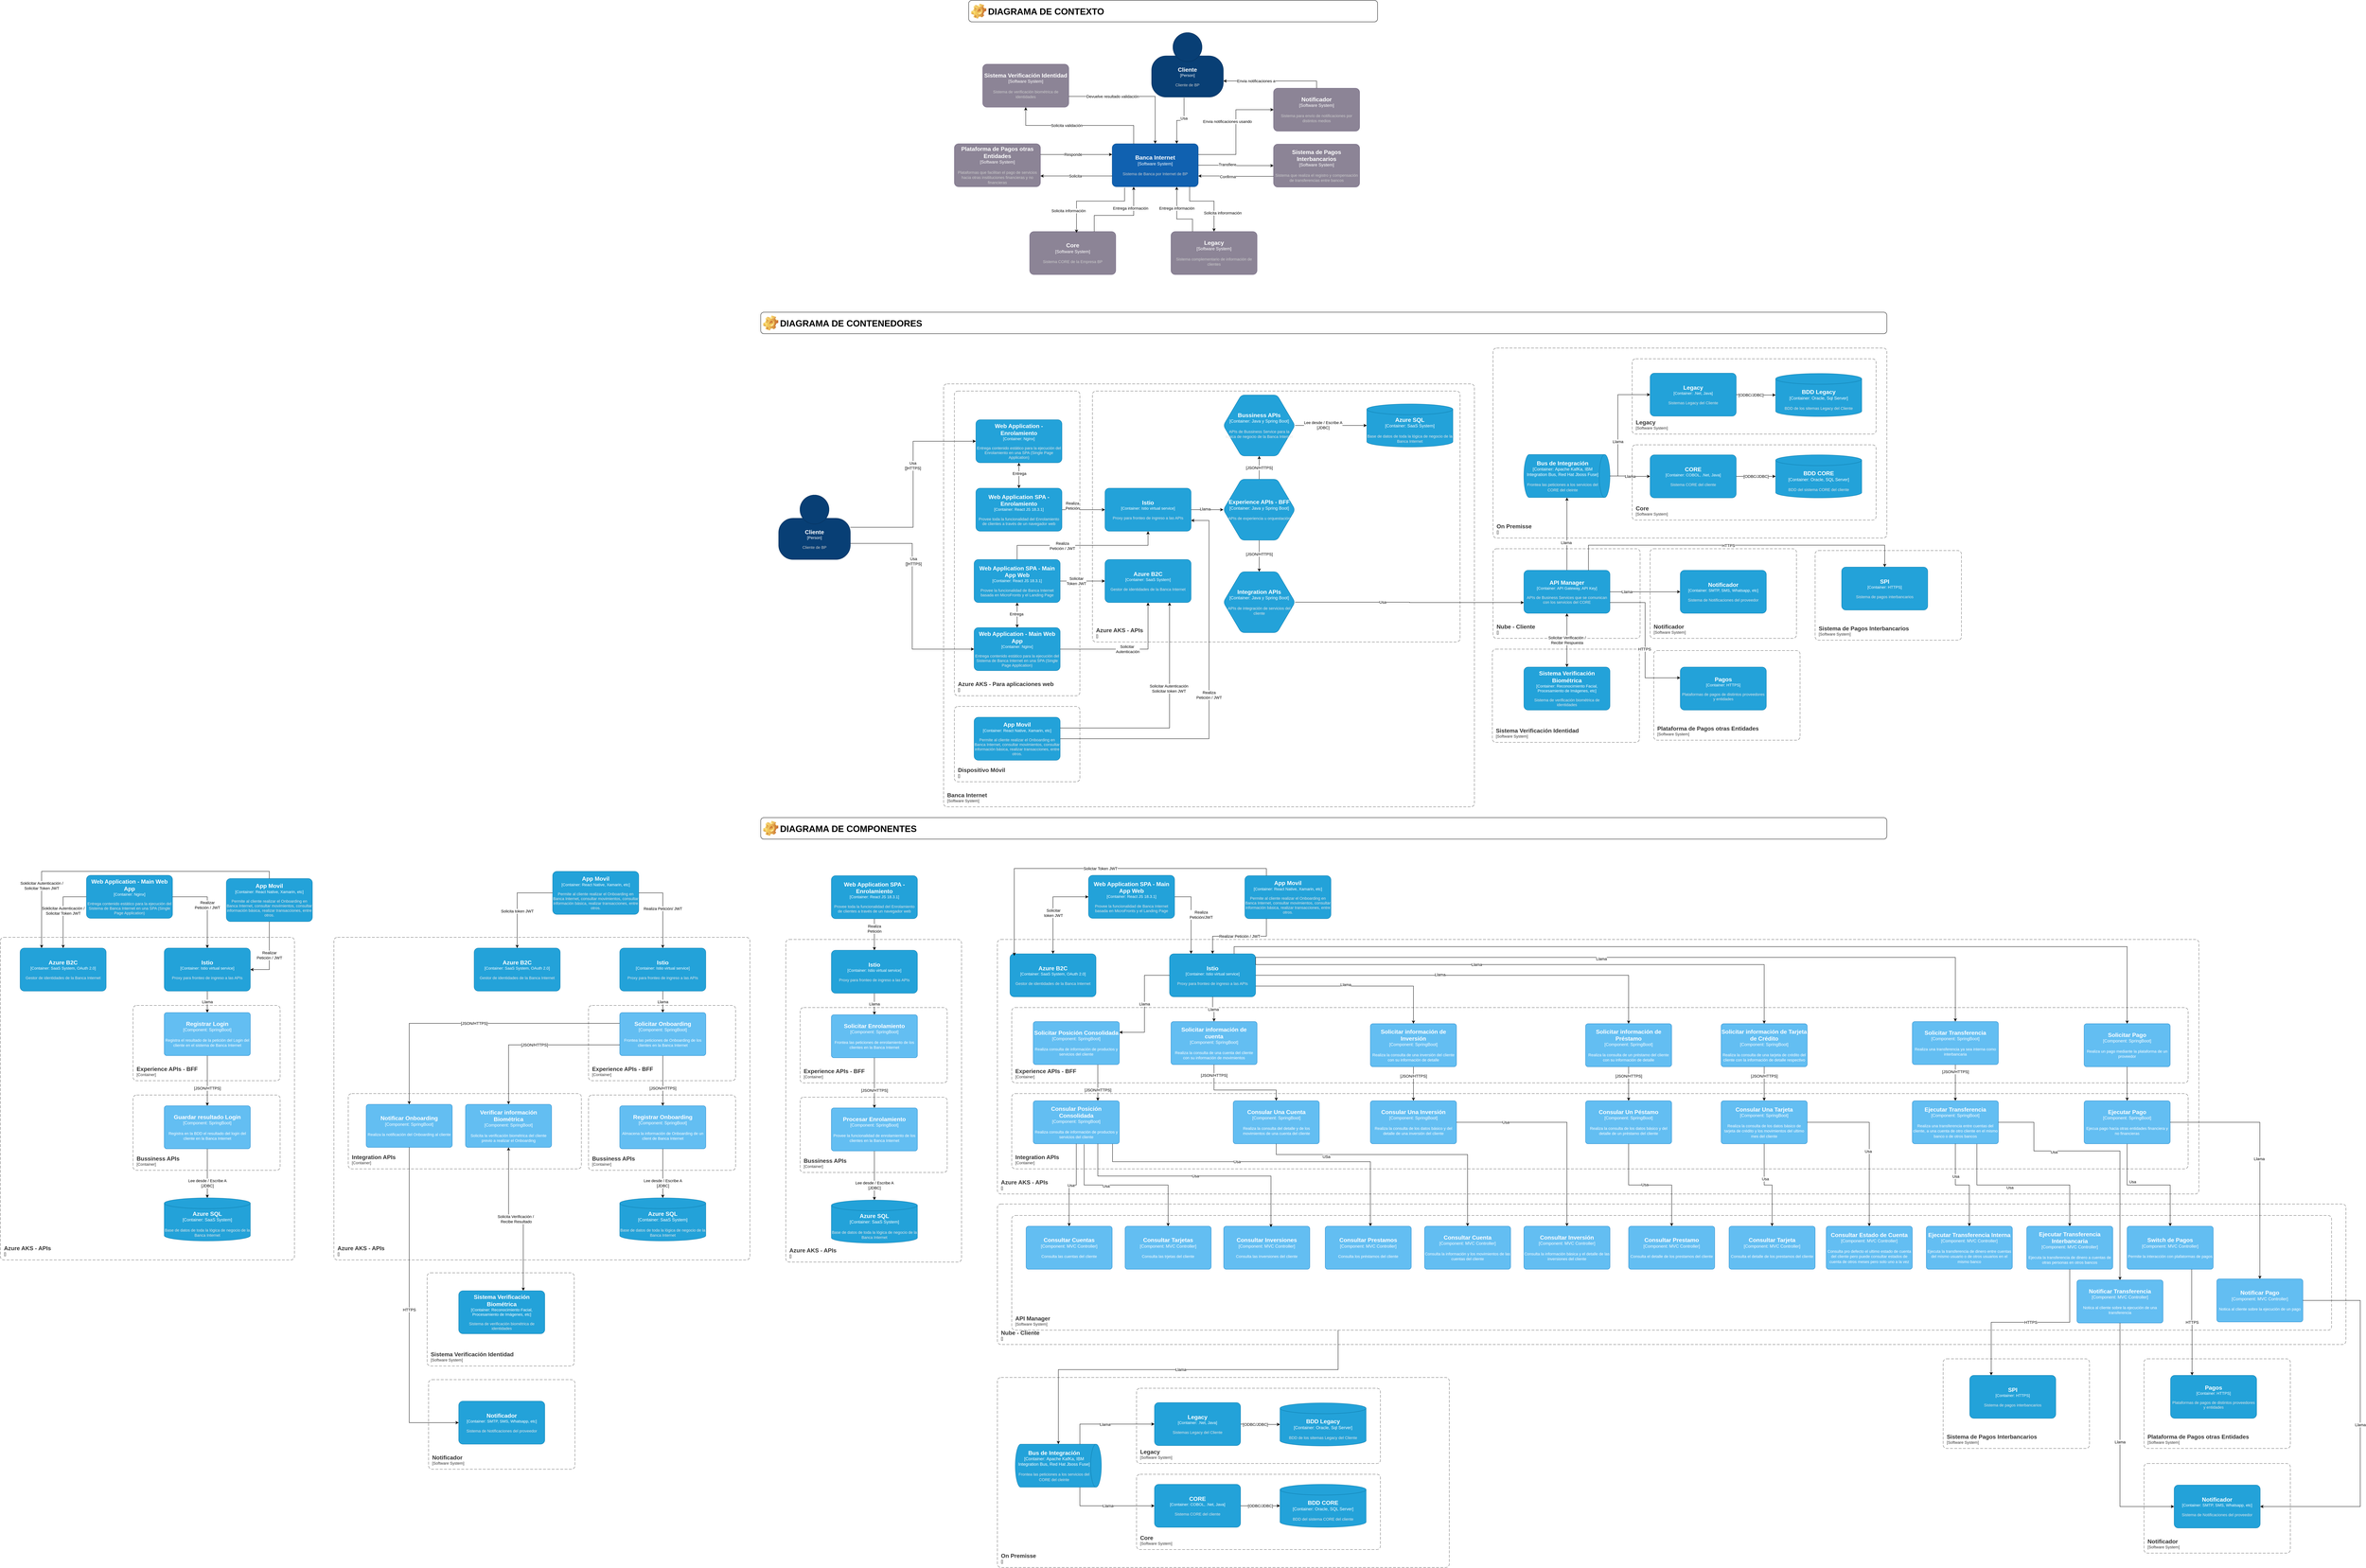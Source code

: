 <mxfile version="24.7.12">
  <diagram name="Página-1" id="FQqsN_khZby3urLtEL6k">
    <mxGraphModel dx="6241" dy="2729" grid="1" gridSize="10" guides="1" tooltips="1" connect="1" arrows="1" fold="1" page="1" pageScale="1" pageWidth="827" pageHeight="1169" math="0" shadow="0">
      <root>
        <mxCell id="0" />
        <mxCell id="1" parent="0" />
        <object placeholders="1" c4Name="Cliente" c4Type="Person" c4Description="Cliente de BP" label="&lt;font style=&quot;font-size: 16px&quot;&gt;&lt;b&gt;%c4Name%&lt;/b&gt;&lt;/font&gt;&lt;div&gt;[%c4Type%]&lt;/div&gt;&lt;br&gt;&lt;div&gt;&lt;font style=&quot;font-size: 11px&quot;&gt;&lt;font color=&quot;#cccccc&quot;&gt;%c4Description%&lt;/font&gt;&lt;/div&gt;" id="mhtB0Ujnc7JiPEQOnssV-1">
          <mxCell style="html=1;fontSize=11;dashed=0;whiteSpace=wrap;fillColor=#083F75;strokeColor=#06315C;fontColor=#ffffff;shape=mxgraph.c4.person2;align=center;metaEdit=1;points=[[0.5,0,0],[1,0.5,0],[1,0.75,0],[0.75,1,0],[0.5,1,0],[0.25,1,0],[0,0.75,0],[0,0.5,0]];resizable=0;" parent="1" vertex="1">
            <mxGeometry x="360" y="30" width="200" height="180" as="geometry" />
          </mxCell>
        </object>
        <object placeholders="1" c4Name="Banca Internet" c4Type="Software System" c4Description="Sistema de Banca por Internet de BP" label="&lt;font style=&quot;font-size: 16px&quot;&gt;&lt;b&gt;%c4Name%&lt;/b&gt;&lt;/font&gt;&lt;div&gt;[%c4Type%]&lt;/div&gt;&lt;br&gt;&lt;div&gt;&lt;font style=&quot;font-size: 11px&quot;&gt;&lt;font color=&quot;#cccccc&quot;&gt;%c4Description%&lt;/font&gt;&lt;/div&gt;" id="mhtB0Ujnc7JiPEQOnssV-2">
          <mxCell style="rounded=1;whiteSpace=wrap;html=1;labelBackgroundColor=none;fillColor=#1061B0;fontColor=#ffffff;align=center;arcSize=10;strokeColor=#0D5091;metaEdit=1;resizable=0;points=[[0.25,0,0],[0.5,0,0],[0.75,0,0],[1,0.25,0],[1,0.5,0],[1,0.75,0],[0.75,1,0],[0.5,1,0],[0.25,1,0],[0,0.75,0],[0,0.5,0],[0,0.25,0]];" parent="1" vertex="1">
            <mxGeometry x="250" y="340" width="240" height="120" as="geometry" />
          </mxCell>
        </object>
        <mxCell id="mhtB0Ujnc7JiPEQOnssV-3" style="edgeStyle=orthogonalEdgeStyle;rounded=0;orthogonalLoop=1;jettySize=auto;html=1;exitX=0.452;exitY=1.009;exitDx=0;exitDy=0;exitPerimeter=0;entryX=0.75;entryY=0;entryDx=0;entryDy=0;entryPerimeter=0;" parent="1" source="mhtB0Ujnc7JiPEQOnssV-1" target="mhtB0Ujnc7JiPEQOnssV-2" edge="1">
          <mxGeometry relative="1" as="geometry" />
        </mxCell>
        <mxCell id="mhtB0Ujnc7JiPEQOnssV-7" value="Usa" style="edgeLabel;html=1;align=center;verticalAlign=middle;resizable=0;points=[];" parent="mhtB0Ujnc7JiPEQOnssV-3" vertex="1" connectable="0">
          <mxGeometry x="-0.228" y="-1" relative="1" as="geometry">
            <mxPoint as="offset" />
          </mxGeometry>
        </mxCell>
        <object placeholders="1" c4Name="Core" c4Type="Software System" c4Description="Sistema CORE de la Empresa BP" label="&lt;font style=&quot;font-size: 16px&quot;&gt;&lt;b&gt;%c4Name%&lt;/b&gt;&lt;/font&gt;&lt;div&gt;[%c4Type%]&lt;/div&gt;&lt;br&gt;&lt;div&gt;&lt;font style=&quot;font-size: 11px&quot;&gt;&lt;font color=&quot;#cccccc&quot;&gt;%c4Description%&lt;/font&gt;&lt;/div&gt;" id="mhtB0Ujnc7JiPEQOnssV-9">
          <mxCell style="rounded=1;whiteSpace=wrap;html=1;labelBackgroundColor=none;fillColor=#8C8496;fontColor=#ffffff;align=center;arcSize=10;strokeColor=#736782;metaEdit=1;resizable=0;points=[[0.25,0,0],[0.5,0,0],[0.75,0,0],[1,0.25,0],[1,0.5,0],[1,0.75,0],[0.75,1,0],[0.5,1,0],[0.25,1,0],[0,0.75,0],[0,0.5,0],[0,0.25,0]];" parent="1" vertex="1">
            <mxGeometry x="20" y="585" width="240" height="120" as="geometry" />
          </mxCell>
        </object>
        <mxCell id="mhtB0Ujnc7JiPEQOnssV-10" style="edgeStyle=orthogonalEdgeStyle;rounded=0;orthogonalLoop=1;jettySize=auto;html=1;entryX=0.544;entryY=0.029;entryDx=0;entryDy=0;entryPerimeter=0;exitX=0.144;exitY=1.019;exitDx=0;exitDy=0;exitPerimeter=0;startArrow=none;startFill=0;" parent="1" source="mhtB0Ujnc7JiPEQOnssV-2" target="mhtB0Ujnc7JiPEQOnssV-9" edge="1">
          <mxGeometry relative="1" as="geometry">
            <mxPoint x="265" y="410" as="sourcePoint" />
            <mxPoint x="140" y="410" as="targetPoint" />
            <Array as="points">
              <mxPoint x="285" y="500" />
              <mxPoint x="151" y="500" />
            </Array>
          </mxGeometry>
        </mxCell>
        <mxCell id="mhtB0Ujnc7JiPEQOnssV-11" value="Solicita información" style="edgeLabel;html=1;align=center;verticalAlign=middle;resizable=0;points=[];" parent="mhtB0Ujnc7JiPEQOnssV-10" vertex="1" connectable="0">
          <mxGeometry x="0.178" relative="1" as="geometry">
            <mxPoint x="-41" y="27" as="offset" />
          </mxGeometry>
        </mxCell>
        <object placeholders="1" c4Name="Legacy" c4Type="Software System" c4Description="Sistema complementario de información de clientes" label="&lt;font style=&quot;font-size: 16px&quot;&gt;&lt;b&gt;%c4Name%&lt;/b&gt;&lt;/font&gt;&lt;div&gt;[%c4Type%]&lt;/div&gt;&lt;br&gt;&lt;div&gt;&lt;font style=&quot;font-size: 11px&quot;&gt;&lt;font color=&quot;#cccccc&quot;&gt;%c4Description%&lt;/font&gt;&lt;/div&gt;" id="mhtB0Ujnc7JiPEQOnssV-13">
          <mxCell style="rounded=1;whiteSpace=wrap;html=1;labelBackgroundColor=none;fillColor=#8C8496;fontColor=#ffffff;align=center;arcSize=10;strokeColor=#736782;metaEdit=1;resizable=0;points=[[0.25,0,0],[0.5,0,0],[0.75,0,0],[1,0.25,0],[1,0.5,0],[1,0.75,0],[0.75,1,0],[0.5,1,0],[0.25,1,0],[0,0.75,0],[0,0.5,0],[0,0.25,0]];" parent="1" vertex="1">
            <mxGeometry x="414" y="585" width="240" height="120" as="geometry" />
          </mxCell>
        </object>
        <mxCell id="mhtB0Ujnc7JiPEQOnssV-14" style="edgeStyle=orthogonalEdgeStyle;rounded=0;orthogonalLoop=1;jettySize=auto;html=1;entryX=0.5;entryY=0;entryDx=0;entryDy=0;entryPerimeter=0;exitX=0.9;exitY=0.996;exitDx=0;exitDy=0;exitPerimeter=0;startArrow=none;startFill=0;" parent="1" source="mhtB0Ujnc7JiPEQOnssV-2" target="mhtB0Ujnc7JiPEQOnssV-13" edge="1">
          <mxGeometry relative="1" as="geometry">
            <mxPoint x="320" y="470" as="sourcePoint" />
            <mxPoint x="161" y="598" as="targetPoint" />
            <Array as="points">
              <mxPoint x="466" y="500" />
              <mxPoint x="534" y="500" />
            </Array>
          </mxGeometry>
        </mxCell>
        <mxCell id="mhtB0Ujnc7JiPEQOnssV-15" value="Solicita inforormación" style="edgeLabel;html=1;align=center;verticalAlign=middle;resizable=0;points=[];" parent="mhtB0Ujnc7JiPEQOnssV-14" vertex="1" connectable="0">
          <mxGeometry x="0.178" relative="1" as="geometry">
            <mxPoint x="24" y="27" as="offset" />
          </mxGeometry>
        </mxCell>
        <object placeholders="1" c4Name="Notificador" c4Type="Software System" c4Description="Sistema para envío de notificaciones por distintos medios" label="&lt;font style=&quot;font-size: 16px&quot;&gt;&lt;b&gt;%c4Name%&lt;/b&gt;&lt;/font&gt;&lt;div&gt;[%c4Type%]&lt;/div&gt;&lt;br&gt;&lt;div&gt;&lt;font style=&quot;font-size: 11px&quot;&gt;&lt;font color=&quot;#cccccc&quot;&gt;%c4Description%&lt;/font&gt;&lt;/div&gt;" id="mhtB0Ujnc7JiPEQOnssV-16">
          <mxCell style="rounded=1;whiteSpace=wrap;html=1;labelBackgroundColor=none;fillColor=#8C8496;fontColor=#ffffff;align=center;arcSize=10;strokeColor=#736782;metaEdit=1;resizable=0;points=[[0.25,0,0],[0.5,0,0],[0.75,0,0],[1,0.25,0],[1,0.5,0],[1,0.75,0],[0.75,1,0],[0.5,1,0],[0.25,1,0],[0,0.75,0],[0,0.5,0],[0,0.25,0]];" parent="1" vertex="1">
            <mxGeometry x="700" y="185" width="240" height="120" as="geometry" />
          </mxCell>
        </object>
        <mxCell id="mhtB0Ujnc7JiPEQOnssV-17" style="edgeStyle=orthogonalEdgeStyle;rounded=0;orthogonalLoop=1;jettySize=auto;html=1;entryX=0;entryY=0.5;entryDx=0;entryDy=0;entryPerimeter=0;exitX=1;exitY=0.25;exitDx=0;exitDy=0;exitPerimeter=0;" parent="1" source="mhtB0Ujnc7JiPEQOnssV-2" target="mhtB0Ujnc7JiPEQOnssV-16" edge="1">
          <mxGeometry relative="1" as="geometry">
            <mxPoint x="440" y="470" as="sourcePoint" />
            <mxPoint x="544" y="595" as="targetPoint" />
          </mxGeometry>
        </mxCell>
        <mxCell id="mhtB0Ujnc7JiPEQOnssV-18" value="Envia notificaciones usando" style="edgeLabel;html=1;align=center;verticalAlign=middle;resizable=0;points=[];" parent="mhtB0Ujnc7JiPEQOnssV-17" vertex="1" connectable="0">
          <mxGeometry x="0.178" relative="1" as="geometry">
            <mxPoint x="-24" as="offset" />
          </mxGeometry>
        </mxCell>
        <mxCell id="mhtB0Ujnc7JiPEQOnssV-21" style="edgeStyle=orthogonalEdgeStyle;rounded=0;orthogonalLoop=1;jettySize=auto;html=1;entryX=1;entryY=0.75;entryDx=0;entryDy=0;entryPerimeter=0;exitX=0.5;exitY=0;exitDx=0;exitDy=0;exitPerimeter=0;" parent="1" source="mhtB0Ujnc7JiPEQOnssV-16" target="mhtB0Ujnc7JiPEQOnssV-1" edge="1">
          <mxGeometry relative="1" as="geometry">
            <mxPoint x="500" y="410" as="sourcePoint" />
            <mxPoint x="710" y="410" as="targetPoint" />
          </mxGeometry>
        </mxCell>
        <mxCell id="mhtB0Ujnc7JiPEQOnssV-22" value="Envia notificaciones a" style="edgeLabel;html=1;align=center;verticalAlign=middle;resizable=0;points=[];" parent="mhtB0Ujnc7JiPEQOnssV-21" vertex="1" connectable="0">
          <mxGeometry x="0.178" relative="1" as="geometry">
            <mxPoint x="-24" as="offset" />
          </mxGeometry>
        </mxCell>
        <mxCell id="mhtB0Ujnc7JiPEQOnssV-25" style="edgeStyle=orthogonalEdgeStyle;rounded=0;orthogonalLoop=1;jettySize=auto;html=1;entryX=0.75;entryY=0;entryDx=0;entryDy=0;entryPerimeter=0;exitX=0.25;exitY=1;exitDx=0;exitDy=0;exitPerimeter=0;startArrow=classic;startFill=1;endArrow=none;endFill=0;" parent="1" source="mhtB0Ujnc7JiPEQOnssV-2" target="mhtB0Ujnc7JiPEQOnssV-9" edge="1">
          <mxGeometry relative="1" as="geometry">
            <mxPoint x="295" y="472" as="sourcePoint" />
            <mxPoint x="161" y="598" as="targetPoint" />
            <Array as="points">
              <mxPoint x="310" y="540" />
              <mxPoint x="200" y="540" />
            </Array>
          </mxGeometry>
        </mxCell>
        <mxCell id="mhtB0Ujnc7JiPEQOnssV-26" value="Entrega información" style="edgeLabel;html=1;align=center;verticalAlign=middle;resizable=0;points=[];" parent="mhtB0Ujnc7JiPEQOnssV-25" vertex="1" connectable="0">
          <mxGeometry x="0.178" relative="1" as="geometry">
            <mxPoint x="49" y="-20" as="offset" />
          </mxGeometry>
        </mxCell>
        <mxCell id="mhtB0Ujnc7JiPEQOnssV-27" style="edgeStyle=orthogonalEdgeStyle;rounded=0;orthogonalLoop=1;jettySize=auto;html=1;entryX=0.25;entryY=0;entryDx=0;entryDy=0;entryPerimeter=0;exitX=0.75;exitY=1;exitDx=0;exitDy=0;exitPerimeter=0;startArrow=classic;startFill=1;endArrow=none;endFill=0;" parent="1" source="mhtB0Ujnc7JiPEQOnssV-2" target="mhtB0Ujnc7JiPEQOnssV-13" edge="1">
          <mxGeometry relative="1" as="geometry">
            <mxPoint x="476" y="470" as="sourcePoint" />
            <mxPoint x="544" y="595" as="targetPoint" />
            <Array as="points">
              <mxPoint x="430" y="550" />
              <mxPoint x="474" y="550" />
            </Array>
          </mxGeometry>
        </mxCell>
        <mxCell id="mhtB0Ujnc7JiPEQOnssV-28" value="Entrega información" style="edgeLabel;html=1;align=center;verticalAlign=middle;resizable=0;points=[];" parent="mhtB0Ujnc7JiPEQOnssV-27" vertex="1" connectable="0">
          <mxGeometry x="0.178" relative="1" as="geometry">
            <mxPoint x="-10" y="-30" as="offset" />
          </mxGeometry>
        </mxCell>
        <object placeholders="1" c4Name="Sistema Verificación Identidad" c4Type="Software System" c4Description="Sistema de verificación biométrica de identidades" label="&lt;font style=&quot;font-size: 16px&quot;&gt;&lt;b&gt;%c4Name%&lt;/b&gt;&lt;/font&gt;&lt;div&gt;[%c4Type%]&lt;/div&gt;&lt;br&gt;&lt;div&gt;&lt;font style=&quot;font-size: 11px&quot;&gt;&lt;font color=&quot;#cccccc&quot;&gt;%c4Description%&lt;/font&gt;&lt;/div&gt;" id="mhtB0Ujnc7JiPEQOnssV-29">
          <mxCell style="rounded=1;whiteSpace=wrap;html=1;labelBackgroundColor=none;fillColor=#8C8496;fontColor=#ffffff;align=center;arcSize=10;strokeColor=#736782;metaEdit=1;resizable=0;points=[[0.25,0,0],[0.5,0,0],[0.75,0,0],[1,0.25,0],[1,0.5,0],[1,0.75,0],[0.75,1,0],[0.5,1,0],[0.25,1,0],[0,0.75,0],[0,0.5,0],[0,0.25,0]];" parent="1" vertex="1">
            <mxGeometry x="-111" y="118" width="240" height="120" as="geometry" />
          </mxCell>
        </object>
        <mxCell id="mhtB0Ujnc7JiPEQOnssV-30" style="edgeStyle=orthogonalEdgeStyle;rounded=0;orthogonalLoop=1;jettySize=auto;html=1;entryX=0.5;entryY=1;entryDx=0;entryDy=0;entryPerimeter=0;exitX=0.25;exitY=0;exitDx=0;exitDy=0;exitPerimeter=0;" parent="1" source="mhtB0Ujnc7JiPEQOnssV-2" target="mhtB0Ujnc7JiPEQOnssV-29" edge="1">
          <mxGeometry relative="1" as="geometry">
            <mxPoint x="265" y="410" as="sourcePoint" />
            <mxPoint x="70" y="410" as="targetPoint" />
          </mxGeometry>
        </mxCell>
        <mxCell id="mhtB0Ujnc7JiPEQOnssV-31" value="Solicita validación" style="edgeLabel;html=1;align=center;verticalAlign=middle;resizable=0;points=[];" parent="mhtB0Ujnc7JiPEQOnssV-30" vertex="1" connectable="0">
          <mxGeometry x="0.178" relative="1" as="geometry">
            <mxPoint x="-1" as="offset" />
          </mxGeometry>
        </mxCell>
        <mxCell id="mhtB0Ujnc7JiPEQOnssV-32" style="edgeStyle=orthogonalEdgeStyle;rounded=0;orthogonalLoop=1;jettySize=auto;html=1;entryX=0.5;entryY=0;entryDx=0;entryDy=0;entryPerimeter=0;exitX=1;exitY=0.75;exitDx=0;exitDy=0;exitPerimeter=0;" parent="1" source="mhtB0Ujnc7JiPEQOnssV-29" target="mhtB0Ujnc7JiPEQOnssV-2" edge="1">
          <mxGeometry relative="1" as="geometry">
            <mxPoint x="70" y="380" as="sourcePoint" />
            <mxPoint x="260" y="380" as="targetPoint" />
          </mxGeometry>
        </mxCell>
        <mxCell id="mhtB0Ujnc7JiPEQOnssV-33" value="Devuelve resultado validación" style="edgeLabel;html=1;align=center;verticalAlign=middle;resizable=0;points=[];" parent="mhtB0Ujnc7JiPEQOnssV-32" vertex="1" connectable="0">
          <mxGeometry x="0.178" relative="1" as="geometry">
            <mxPoint x="-98" as="offset" />
          </mxGeometry>
        </mxCell>
        <mxCell id="mhtB0Ujnc7JiPEQOnssV-35" value="DIAGRAMA DE CONTEXTO" style="label;whiteSpace=wrap;html=1;image=img/clipart/Gear_128x128.png;fontSize=25;" parent="1" vertex="1">
          <mxGeometry x="-150" y="-60" width="1140" height="60" as="geometry" />
        </mxCell>
        <mxCell id="mhtB0Ujnc7JiPEQOnssV-36" value="DIAGRAMA DE CONTENEDORES" style="label;whiteSpace=wrap;html=1;image=img/clipart/Gear_128x128.png;fontSize=25;" parent="1" vertex="1">
          <mxGeometry x="-730" y="810" width="3140" height="60" as="geometry" />
        </mxCell>
        <object placeholders="1" c4Name="Cliente" c4Type="Person" c4Description="Cliente de BP" label="&lt;font style=&quot;font-size: 16px&quot;&gt;&lt;b&gt;%c4Name%&lt;/b&gt;&lt;/font&gt;&lt;div&gt;[%c4Type%]&lt;/div&gt;&lt;br&gt;&lt;div&gt;&lt;font style=&quot;font-size: 11px&quot;&gt;&lt;font color=&quot;#cccccc&quot;&gt;%c4Description%&lt;/font&gt;&lt;/div&gt;" id="mhtB0Ujnc7JiPEQOnssV-97">
          <mxCell style="html=1;fontSize=11;dashed=0;whiteSpace=wrap;fillColor=#083F75;strokeColor=#06315C;fontColor=#ffffff;shape=mxgraph.c4.person2;align=center;metaEdit=1;points=[[0.5,0,0],[1,0.5,0],[1,0.75,0],[0.75,1,0],[0.5,1,0],[0.25,1,0],[0,0.75,0],[0,0.5,0]];resizable=0;" parent="1" vertex="1">
            <mxGeometry x="-680" y="1320" width="200" height="180" as="geometry" />
          </mxCell>
        </object>
        <object placeholders="1" c4Name="Banca Internet" c4Type="SystemScopeBoundary" c4Application="Software System" label="&lt;font style=&quot;font-size: 16px&quot;&gt;&lt;b&gt;&lt;div style=&quot;text-align: left&quot;&gt;%c4Name%&lt;/div&gt;&lt;/b&gt;&lt;/font&gt;&lt;div style=&quot;text-align: left&quot;&gt;[%c4Application%]&lt;/div&gt;" id="mhtB0Ujnc7JiPEQOnssV-98">
          <mxCell style="rounded=1;fontSize=11;whiteSpace=wrap;html=1;dashed=1;arcSize=20;fillColor=none;strokeColor=#666666;fontColor=#333333;labelBackgroundColor=none;align=left;verticalAlign=bottom;labelBorderColor=none;spacingTop=0;spacing=10;dashPattern=8 4;metaEdit=1;rotatable=0;perimeter=rectanglePerimeter;noLabel=0;labelPadding=0;allowArrows=0;connectable=0;expand=0;recursiveResize=0;editable=1;pointerEvents=0;absoluteArcSize=1;points=[[0.25,0,0],[0.5,0,0],[0.75,0,0],[1,0.25,0],[1,0.5,0],[1,0.75,0],[0.75,1,0],[0.5,1,0],[0.25,1,0],[0,0.75,0],[0,0.5,0],[0,0.25,0]];" parent="1" vertex="1">
            <mxGeometry x="-220" y="1010" width="1480" height="1180" as="geometry" />
          </mxCell>
        </object>
        <mxCell id="6Xn6UCamvyZYv3euh9Gu-14" style="edgeStyle=orthogonalEdgeStyle;rounded=0;orthogonalLoop=1;jettySize=auto;html=1;startArrow=classic;startFill=1;" parent="1" source="mhtB0Ujnc7JiPEQOnssV-99" target="mhtB0Ujnc7JiPEQOnssV-103" edge="1">
          <mxGeometry relative="1" as="geometry" />
        </mxCell>
        <mxCell id="6Xn6UCamvyZYv3euh9Gu-15" value="Entrega" style="edgeLabel;html=1;align=center;verticalAlign=middle;resizable=0;points=[];" parent="6Xn6UCamvyZYv3euh9Gu-14" vertex="1" connectable="0">
          <mxGeometry x="-0.149" y="1" relative="1" as="geometry">
            <mxPoint as="offset" />
          </mxGeometry>
        </mxCell>
        <object placeholders="1" c4Name="Web Application - Enrolamiento" c4Type="Container" c4Technology="Nginx" c4Description="Entrega contenido estático para la ejecución del Enrolamiento en una SPA (Single Page Application)" label="&lt;font style=&quot;font-size: 16px&quot;&gt;&lt;b&gt;%c4Name%&lt;/b&gt;&lt;/font&gt;&lt;div&gt;[%c4Type%: %c4Technology%]&lt;/div&gt;&lt;br&gt;&lt;div&gt;&lt;font style=&quot;font-size: 11px&quot;&gt;&lt;font color=&quot;#E6E6E6&quot;&gt;%c4Description%&lt;/font&gt;&lt;/div&gt;" id="mhtB0Ujnc7JiPEQOnssV-99">
          <mxCell style="rounded=1;whiteSpace=wrap;html=1;fontSize=11;labelBackgroundColor=none;fillColor=#23A2D9;fontColor=#ffffff;align=center;arcSize=10;strokeColor=#0E7DAD;metaEdit=1;resizable=0;points=[[0.25,0,0],[0.5,0,0],[0.75,0,0],[1,0.25,0],[1,0.5,0],[1,0.75,0],[0.75,1,0],[0.5,1,0],[0.25,1,0],[0,0.75,0],[0,0.5,0],[0,0.25,0]];" parent="1" vertex="1">
            <mxGeometry x="-130" y="1110" width="240" height="120" as="geometry" />
          </mxCell>
        </object>
        <mxCell id="mhtB0Ujnc7JiPEQOnssV-100" style="edgeStyle=orthogonalEdgeStyle;rounded=0;orthogonalLoop=1;jettySize=auto;html=1;entryX=0;entryY=0.5;entryDx=0;entryDy=0;entryPerimeter=0;exitX=1;exitY=0.5;exitDx=0;exitDy=0;exitPerimeter=0;" parent="1" source="mhtB0Ujnc7JiPEQOnssV-97" target="mhtB0Ujnc7JiPEQOnssV-99" edge="1">
          <mxGeometry relative="1" as="geometry">
            <mxPoint x="-400" y="979.09" as="sourcePoint" />
            <mxPoint x="-210" y="979.09" as="targetPoint" />
          </mxGeometry>
        </mxCell>
        <mxCell id="mhtB0Ujnc7JiPEQOnssV-101" value="Usa&lt;div&gt;[]HTTPS]&lt;/div&gt;" style="edgeLabel;html=1;align=center;verticalAlign=middle;resizable=0;points=[];" parent="mhtB0Ujnc7JiPEQOnssV-100" vertex="1" connectable="0">
          <mxGeometry x="0.178" relative="1" as="geometry">
            <mxPoint x="-1" as="offset" />
          </mxGeometry>
        </mxCell>
        <mxCell id="mhtB0Ujnc7JiPEQOnssV-119" style="edgeStyle=orthogonalEdgeStyle;rounded=0;orthogonalLoop=1;jettySize=auto;html=1;" parent="1" source="mhtB0Ujnc7JiPEQOnssV-103" target="mhtB0Ujnc7JiPEQOnssV-109" edge="1">
          <mxGeometry relative="1" as="geometry" />
        </mxCell>
        <mxCell id="6Xn6UCamvyZYv3euh9Gu-38" value="Realiza&lt;div&gt;Petición&lt;/div&gt;" style="edgeLabel;html=1;align=center;verticalAlign=middle;resizable=0;points=[];" parent="mhtB0Ujnc7JiPEQOnssV-119" vertex="1" connectable="0">
          <mxGeometry x="0.103" y="-2" relative="1" as="geometry">
            <mxPoint x="-37" y="-13" as="offset" />
          </mxGeometry>
        </mxCell>
        <object placeholders="1" c4Name="Web Application SPA - Enrolamiento" c4Type="Container" c4Technology="React JS 18.3.1" c4Description="Provee toda la funcionalidad del Enrolamiento de clientes a través de un navegador web" label="&lt;font style=&quot;font-size: 16px&quot;&gt;&lt;b&gt;%c4Name%&lt;/b&gt;&lt;/font&gt;&lt;div&gt;[%c4Type%: %c4Technology%]&lt;/div&gt;&lt;br&gt;&lt;div&gt;&lt;font style=&quot;font-size: 11px&quot;&gt;&lt;font color=&quot;#E6E6E6&quot;&gt;%c4Description%&lt;/font&gt;&lt;/div&gt;" id="mhtB0Ujnc7JiPEQOnssV-103">
          <mxCell style="rounded=1;whiteSpace=wrap;html=1;fontSize=11;labelBackgroundColor=none;fillColor=#23A2D9;fontColor=#ffffff;align=center;arcSize=10;strokeColor=#0E7DAD;metaEdit=1;resizable=0;points=[[0.25,0,0],[0.5,0,0],[0.75,0,0],[1,0.25,0],[1,0.5,0],[1,0.75,0],[0.75,1,0],[0.5,1,0],[0.25,1,0],[0,0.75,0],[0,0.5,0],[0,0.25,0]];" parent="1" vertex="1">
            <mxGeometry x="-130" y="1301" width="240" height="120" as="geometry" />
          </mxCell>
        </object>
        <object placeholders="1" c4Name="Azure AKS - Para aplicaciones web" c4Type="ContainerScopeBoundary" c4Application="" label="&lt;font style=&quot;font-size: 16px&quot;&gt;&lt;b&gt;&lt;div style=&quot;text-align: left&quot;&gt;%c4Name%&lt;/div&gt;&lt;/b&gt;&lt;/font&gt;&lt;div style=&quot;text-align: left&quot;&gt;[%c4Application%]&lt;/div&gt;" id="mhtB0Ujnc7JiPEQOnssV-107">
          <mxCell style="rounded=1;fontSize=11;whiteSpace=wrap;html=1;dashed=1;arcSize=20;fillColor=none;strokeColor=#666666;fontColor=#333333;labelBackgroundColor=none;align=left;verticalAlign=bottom;labelBorderColor=none;spacingTop=0;spacing=10;dashPattern=8 4;metaEdit=1;rotatable=0;perimeter=rectanglePerimeter;noLabel=0;labelPadding=0;allowArrows=0;connectable=0;expand=0;recursiveResize=0;editable=1;pointerEvents=0;absoluteArcSize=1;points=[[0.25,0,0],[0.5,0,0],[0.75,0,0],[1,0.25,0],[1,0.5,0],[1,0.75,0],[0.75,1,0],[0.5,1,0],[0.25,1,0],[0,0.75,0],[0,0.5,0],[0,0.25,0]];" parent="1" vertex="1">
            <mxGeometry x="-190" y="1030" width="350" height="850" as="geometry" />
          </mxCell>
        </object>
        <object placeholders="1" c4Name="Azure AKS - APIs" c4Type="ContainerScopeBoundary" c4Application="" label="&lt;font style=&quot;font-size: 16px&quot;&gt;&lt;b&gt;&lt;div style=&quot;text-align: left&quot;&gt;%c4Name%&lt;/div&gt;&lt;/b&gt;&lt;/font&gt;&lt;div style=&quot;text-align: left&quot;&gt;[%c4Application%]&lt;/div&gt;" id="mhtB0Ujnc7JiPEQOnssV-108">
          <mxCell style="rounded=1;fontSize=11;whiteSpace=wrap;html=1;dashed=1;arcSize=20;fillColor=none;strokeColor=#666666;fontColor=#333333;labelBackgroundColor=none;align=left;verticalAlign=bottom;labelBorderColor=none;spacingTop=0;spacing=10;dashPattern=8 4;metaEdit=1;rotatable=0;perimeter=rectanglePerimeter;noLabel=0;labelPadding=0;allowArrows=0;connectable=0;expand=0;recursiveResize=0;editable=1;pointerEvents=0;absoluteArcSize=1;points=[[0.25,0,0],[0.5,0,0],[0.75,0,0],[1,0.25,0],[1,0.5,0],[1,0.75,0],[0.75,1,0],[0.5,1,0],[0.25,1,0],[0,0.75,0],[0,0.5,0],[0,0.25,0]];" parent="1" vertex="1">
            <mxGeometry x="195" y="1030" width="1025" height="700" as="geometry" />
          </mxCell>
        </object>
        <mxCell id="mhtB0Ujnc7JiPEQOnssV-120" style="edgeStyle=orthogonalEdgeStyle;rounded=0;orthogonalLoop=1;jettySize=auto;html=1;" parent="1" source="mhtB0Ujnc7JiPEQOnssV-109" target="mhtB0Ujnc7JiPEQOnssV-110" edge="1">
          <mxGeometry relative="1" as="geometry" />
        </mxCell>
        <mxCell id="6Xn6UCamvyZYv3euh9Gu-41" value="Llama" style="edgeLabel;html=1;align=center;verticalAlign=middle;resizable=0;points=[];" parent="mhtB0Ujnc7JiPEQOnssV-120" vertex="1" connectable="0">
          <mxGeometry x="-0.139" y="2" relative="1" as="geometry">
            <mxPoint as="offset" />
          </mxGeometry>
        </mxCell>
        <object placeholders="1" c4Name="Istio" c4Type="Container" c4Technology="Istio virtual service" c4Description="Proxy para fronteo de ingreso a las APIs" label="&lt;font style=&quot;font-size: 16px&quot;&gt;&lt;b&gt;%c4Name%&lt;/b&gt;&lt;/font&gt;&lt;div&gt;[%c4Type%: %c4Technology%]&lt;/div&gt;&lt;br&gt;&lt;div&gt;&lt;font style=&quot;font-size: 11px&quot;&gt;&lt;font color=&quot;#E6E6E6&quot;&gt;%c4Description%&lt;/font&gt;&lt;/div&gt;" id="mhtB0Ujnc7JiPEQOnssV-109">
          <mxCell style="rounded=1;whiteSpace=wrap;html=1;fontSize=11;labelBackgroundColor=none;fillColor=#23A2D9;fontColor=#ffffff;align=center;arcSize=10;strokeColor=#0E7DAD;metaEdit=1;resizable=0;points=[[0.25,0,0],[0.5,0,0],[0.75,0,0],[1,0.25,0],[1,0.5,0],[1,0.75,0],[0.75,1,0],[0.5,1,0],[0.25,1,0],[0,0.75,0],[0,0.5,0],[0,0.25,0]];" parent="1" vertex="1">
            <mxGeometry x="230" y="1301" width="240" height="120" as="geometry" />
          </mxCell>
        </object>
        <mxCell id="mhtB0Ujnc7JiPEQOnssV-121" value="[JSON/HTTPS]" style="edgeStyle=orthogonalEdgeStyle;rounded=0;orthogonalLoop=1;jettySize=auto;html=1;" parent="1" source="mhtB0Ujnc7JiPEQOnssV-110" target="mhtB0Ujnc7JiPEQOnssV-111" edge="1">
          <mxGeometry relative="1" as="geometry" />
        </mxCell>
        <mxCell id="mhtB0Ujnc7JiPEQOnssV-126" style="edgeStyle=orthogonalEdgeStyle;rounded=0;orthogonalLoop=1;jettySize=auto;html=1;" parent="1" source="mhtB0Ujnc7JiPEQOnssV-110" target="mhtB0Ujnc7JiPEQOnssV-125" edge="1">
          <mxGeometry relative="1" as="geometry" />
        </mxCell>
        <mxCell id="mhtB0Ujnc7JiPEQOnssV-127" value="[JSON/HTTPS]" style="edgeLabel;html=1;align=center;verticalAlign=middle;resizable=0;points=[];" parent="mhtB0Ujnc7JiPEQOnssV-126" vertex="1" connectable="0">
          <mxGeometry x="-0.125" relative="1" as="geometry">
            <mxPoint as="offset" />
          </mxGeometry>
        </mxCell>
        <object placeholders="1" c4Name="Experience APIs - BFF" c4Type="Container" c4Technology="Java y Spring Boot" c4Description="APIs de experiencia u orquestación" label="&lt;font style=&quot;font-size: 16px&quot;&gt;&lt;b&gt;%c4Name%&lt;/b&gt;&lt;/font&gt;&lt;div&gt;[%c4Type%:&amp;nbsp;%c4Technology%]&lt;/div&gt;&lt;br&gt;&lt;div&gt;&lt;font style=&quot;font-size: 11px&quot;&gt;&lt;font color=&quot;#E6E6E6&quot;&gt;%c4Description%&lt;/font&gt;&lt;/div&gt;" id="mhtB0Ujnc7JiPEQOnssV-110">
          <mxCell style="shape=hexagon;size=50;perimeter=hexagonPerimeter2;whiteSpace=wrap;html=1;fixedSize=1;rounded=1;labelBackgroundColor=none;fillColor=#23A2D9;fontSize=12;fontColor=#ffffff;align=center;strokeColor=#0E7DAD;metaEdit=1;points=[[0.5,0,0],[1,0.25,0],[1,0.5,0],[1,0.75,0],[0.5,1,0],[0,0.75,0],[0,0.5,0],[0,0.25,0]];resizable=0;" parent="1" vertex="1">
            <mxGeometry x="560" y="1276" width="200" height="170" as="geometry" />
          </mxCell>
        </object>
        <mxCell id="mhtB0Ujnc7JiPEQOnssV-123" style="edgeStyle=orthogonalEdgeStyle;rounded=0;orthogonalLoop=1;jettySize=auto;html=1;" parent="1" source="mhtB0Ujnc7JiPEQOnssV-111" target="mhtB0Ujnc7JiPEQOnssV-122" edge="1">
          <mxGeometry relative="1" as="geometry" />
        </mxCell>
        <mxCell id="mhtB0Ujnc7JiPEQOnssV-124" value="Lee desde / Escribe A&lt;div&gt;[JDBC]&lt;/div&gt;" style="edgeLabel;html=1;align=center;verticalAlign=middle;resizable=0;points=[];" parent="mhtB0Ujnc7JiPEQOnssV-123" vertex="1" connectable="0">
          <mxGeometry x="-0.226" y="1" relative="1" as="geometry">
            <mxPoint as="offset" />
          </mxGeometry>
        </mxCell>
        <object placeholders="1" c4Name="Bussiness APIs" c4Type="Container" c4Technology="Java y Spring Boot" c4Description="APIs de Bussiness Service para la lógica de negocio de la Banca Internet" label="&lt;font style=&quot;font-size: 16px&quot;&gt;&lt;b&gt;%c4Name%&lt;/b&gt;&lt;/font&gt;&lt;div&gt;[%c4Type%:&amp;nbsp;%c4Technology%]&lt;/div&gt;&lt;br&gt;&lt;div&gt;&lt;font style=&quot;font-size: 11px&quot;&gt;&lt;font color=&quot;#E6E6E6&quot;&gt;%c4Description%&lt;/font&gt;&lt;/div&gt;" id="mhtB0Ujnc7JiPEQOnssV-111">
          <mxCell style="shape=hexagon;size=50;perimeter=hexagonPerimeter2;whiteSpace=wrap;html=1;fixedSize=1;rounded=1;labelBackgroundColor=none;fillColor=#23A2D9;fontSize=12;fontColor=#ffffff;align=center;strokeColor=#0E7DAD;metaEdit=1;points=[[0.5,0,0],[1,0.25,0],[1,0.5,0],[1,0.75,0],[0.5,1,0],[0,0.75,0],[0,0.5,0],[0,0.25,0]];resizable=0;" parent="1" vertex="1">
            <mxGeometry x="560" y="1041" width="200" height="170" as="geometry" />
          </mxCell>
        </object>
        <object placeholders="1" c4Name="Azure SQL" c4Type="Container" c4Technology="SaaS System" c4Description="Base de datos de toda la lógica de negocio de la Banca Internet" label="&lt;font style=&quot;font-size: 16px&quot;&gt;&lt;b&gt;%c4Name%&lt;/b&gt;&lt;/font&gt;&lt;div&gt;[%c4Type%:&amp;nbsp;%c4Technology%]&lt;/div&gt;&lt;br&gt;&lt;div&gt;&lt;font style=&quot;font-size: 11px&quot;&gt;&lt;font color=&quot;#E6E6E6&quot;&gt;%c4Description%&lt;/font&gt;&lt;/div&gt;" id="mhtB0Ujnc7JiPEQOnssV-122">
          <mxCell style="shape=cylinder3;size=15;whiteSpace=wrap;html=1;boundedLbl=1;rounded=0;labelBackgroundColor=none;fillColor=#23A2D9;fontSize=12;fontColor=#ffffff;align=center;strokeColor=#0E7DAD;metaEdit=1;points=[[0.5,0,0],[1,0.25,0],[1,0.5,0],[1,0.75,0],[0.5,1,0],[0,0.75,0],[0,0.5,0],[0,0.25,0]];resizable=0;" parent="1" vertex="1">
            <mxGeometry x="960" y="1066" width="240" height="120" as="geometry" />
          </mxCell>
        </object>
        <object placeholders="1" c4Name="Integration APIs" c4Type="Container" c4Technology="Java y Spring Boot" c4Description="APIs de integración de servicios del cliente" label="&lt;font style=&quot;font-size: 16px&quot;&gt;&lt;b&gt;%c4Name%&lt;/b&gt;&lt;/font&gt;&lt;div&gt;[%c4Type%:&amp;nbsp;%c4Technology%]&lt;/div&gt;&lt;br&gt;&lt;div&gt;&lt;font style=&quot;font-size: 11px&quot;&gt;&lt;font color=&quot;#E6E6E6&quot;&gt;%c4Description%&lt;/font&gt;&lt;/div&gt;" id="mhtB0Ujnc7JiPEQOnssV-125">
          <mxCell style="shape=hexagon;size=50;perimeter=hexagonPerimeter2;whiteSpace=wrap;html=1;fixedSize=1;rounded=1;labelBackgroundColor=none;fillColor=#23A2D9;fontSize=12;fontColor=#ffffff;align=center;strokeColor=#0E7DAD;metaEdit=1;points=[[0.5,0,0],[1,0.25,0],[1,0.5,0],[1,0.75,0],[0.5,1,0],[0,0.75,0],[0,0.5,0],[0,0.25,0]];resizable=0;" parent="1" vertex="1">
            <mxGeometry x="560" y="1534" width="200" height="170" as="geometry" />
          </mxCell>
        </object>
        <object placeholders="1" c4Name="Nube - Cliente" c4Type="ContainerScopeBoundary" c4Application="" label="&lt;font style=&quot;font-size: 16px&quot;&gt;&lt;b&gt;&lt;div style=&quot;text-align: left&quot;&gt;%c4Name%&lt;/div&gt;&lt;/b&gt;&lt;/font&gt;&lt;div style=&quot;text-align: left&quot;&gt;[%c4Application%]&lt;/div&gt;" id="mhtB0Ujnc7JiPEQOnssV-134">
          <mxCell style="rounded=1;fontSize=11;whiteSpace=wrap;html=1;dashed=1;arcSize=20;fillColor=none;strokeColor=#666666;fontColor=#333333;labelBackgroundColor=none;align=left;verticalAlign=bottom;labelBorderColor=none;spacingTop=0;spacing=10;dashPattern=8 4;metaEdit=1;rotatable=0;perimeter=rectanglePerimeter;noLabel=0;labelPadding=0;allowArrows=0;connectable=0;expand=0;recursiveResize=0;editable=1;pointerEvents=0;absoluteArcSize=1;points=[[0.25,0,0],[0.5,0,0],[0.75,0,0],[1,0.25,0],[1,0.5,0],[1,0.75,0],[0.75,1,0],[0.5,1,0],[0.25,1,0],[0,0.75,0],[0,0.5,0],[0,0.25,0]];" parent="1" vertex="1">
            <mxGeometry x="1312" y="1470" width="410" height="250" as="geometry" />
          </mxCell>
        </object>
        <mxCell id="mhtB0Ujnc7JiPEQOnssV-144" style="edgeStyle=orthogonalEdgeStyle;rounded=0;orthogonalLoop=1;jettySize=auto;html=1;" parent="1" source="mhtB0Ujnc7JiPEQOnssV-135" target="mhtB0Ujnc7JiPEQOnssV-141" edge="1">
          <mxGeometry relative="1" as="geometry" />
        </mxCell>
        <mxCell id="6Xn6UCamvyZYv3euh9Gu-42" value="Llama" style="edgeLabel;html=1;align=center;verticalAlign=middle;resizable=0;points=[];" parent="mhtB0Ujnc7JiPEQOnssV-144" vertex="1" connectable="0">
          <mxGeometry x="-0.237" y="2" relative="1" as="geometry">
            <mxPoint as="offset" />
          </mxGeometry>
        </mxCell>
        <object placeholders="1" c4Name="API Manager" c4Type="Container" c4Technology="API Gateway, API Key" c4Description="APIs de Business Services que se comunican con los servicios del CORE" label="&lt;font style=&quot;font-size: 16px&quot;&gt;&lt;b&gt;%c4Name%&lt;/b&gt;&lt;/font&gt;&lt;div&gt;[%c4Type%: %c4Technology%]&lt;/div&gt;&lt;br&gt;&lt;div&gt;&lt;font style=&quot;font-size: 11px&quot;&gt;&lt;font color=&quot;#E6E6E6&quot;&gt;%c4Description%&lt;/font&gt;&lt;/div&gt;" id="mhtB0Ujnc7JiPEQOnssV-135">
          <mxCell style="rounded=1;whiteSpace=wrap;html=1;fontSize=11;labelBackgroundColor=none;fillColor=#23A2D9;fontColor=#ffffff;align=center;arcSize=10;strokeColor=#0E7DAD;metaEdit=1;resizable=0;points=[[0.25,0,0],[0.5,0,0],[0.75,0,0],[1,0.25,0],[1,0.5,0],[1,0.75,0],[0.75,1,0],[0.5,1,0],[0.25,1,0],[0,0.75,0],[0,0.5,0],[0,0.25,0]];" parent="1" vertex="1">
            <mxGeometry x="1398" y="1530" width="240" height="120" as="geometry" />
          </mxCell>
        </object>
        <mxCell id="mhtB0Ujnc7JiPEQOnssV-138" style="edgeStyle=orthogonalEdgeStyle;rounded=0;orthogonalLoop=1;jettySize=auto;html=1;entryX=0;entryY=0.75;entryDx=0;entryDy=0;entryPerimeter=0;" parent="1" source="mhtB0Ujnc7JiPEQOnssV-125" target="mhtB0Ujnc7JiPEQOnssV-135" edge="1">
          <mxGeometry relative="1" as="geometry" />
        </mxCell>
        <mxCell id="mhtB0Ujnc7JiPEQOnssV-139" value="Usa" style="edgeLabel;html=1;align=center;verticalAlign=middle;resizable=0;points=[];" parent="mhtB0Ujnc7JiPEQOnssV-138" vertex="1" connectable="0">
          <mxGeometry x="-0.237" relative="1" as="geometry">
            <mxPoint as="offset" />
          </mxGeometry>
        </mxCell>
        <object placeholders="1" c4Name="On Premisse" c4Type="ContainerScopeBoundary" c4Application="" label="&lt;font style=&quot;font-size: 16px&quot;&gt;&lt;b&gt;&lt;div style=&quot;text-align: left&quot;&gt;%c4Name%&lt;/div&gt;&lt;/b&gt;&lt;/font&gt;&lt;div style=&quot;text-align: left&quot;&gt;[%c4Application%]&lt;/div&gt;" id="mhtB0Ujnc7JiPEQOnssV-140">
          <mxCell style="rounded=1;fontSize=11;whiteSpace=wrap;html=1;dashed=1;arcSize=20;fillColor=none;strokeColor=#666666;fontColor=#333333;labelBackgroundColor=none;align=left;verticalAlign=bottom;labelBorderColor=none;spacingTop=0;spacing=10;dashPattern=8 4;metaEdit=1;rotatable=0;perimeter=rectanglePerimeter;noLabel=0;labelPadding=0;allowArrows=0;connectable=0;expand=0;recursiveResize=0;editable=1;pointerEvents=0;absoluteArcSize=1;points=[[0.25,0,0],[0.5,0,0],[0.75,0,0],[1,0.25,0],[1,0.5,0],[1,0.75,0],[0.75,1,0],[0.5,1,0],[0.25,1,0],[0,0.75,0],[0,0.5,0],[0,0.25,0]];" parent="1" vertex="1">
            <mxGeometry x="1312" y="910" width="1098" height="530" as="geometry" />
          </mxCell>
        </object>
        <mxCell id="mhtB0Ujnc7JiPEQOnssV-145" value="Llama" style="edgeStyle=orthogonalEdgeStyle;rounded=0;orthogonalLoop=1;jettySize=auto;html=1;" parent="1" source="mhtB0Ujnc7JiPEQOnssV-141" target="mhtB0Ujnc7JiPEQOnssV-142" edge="1">
          <mxGeometry relative="1" as="geometry" />
        </mxCell>
        <object placeholders="1" c4Name="Bus de Integración" c4Type="Container" c4Technology="Apache KafKa, IBM Integration Bus, Red Hat Jboss Fuse" c4Description="Frontea las peticiones a los servicios del CORE del cleinte" label="&lt;font style=&quot;font-size: 16px&quot;&gt;&lt;b&gt;%c4Name%&lt;/b&gt;&lt;/font&gt;&lt;div&gt;[%c4Type%:&amp;nbsp;%c4Technology%]&lt;/div&gt;&lt;br&gt;&lt;div&gt;&lt;font style=&quot;font-size: 11px&quot;&gt;&lt;font color=&quot;#E6E6E6&quot;&gt;%c4Description%&lt;/font&gt;&lt;/div&gt;" id="mhtB0Ujnc7JiPEQOnssV-141">
          <mxCell style="shape=cylinder3;size=15;direction=south;whiteSpace=wrap;html=1;boundedLbl=1;rounded=0;labelBackgroundColor=none;fillColor=#23A2D9;fontSize=12;fontColor=#ffffff;align=center;strokeColor=#0E7DAD;metaEdit=1;points=[[0.5,0,0],[1,0.25,0],[1,0.5,0],[1,0.75,0],[0.5,1,0],[0,0.75,0],[0,0.5,0],[0,0.25,0]];resizable=0;" parent="1" vertex="1">
            <mxGeometry x="1398" y="1207" width="240" height="120" as="geometry" />
          </mxCell>
        </object>
        <object placeholders="1" c4Name="CORE" c4Type="Container" c4Technology="COBOL, .Net, Java" c4Description="Sistema CORE del cliente" label="&lt;font style=&quot;font-size: 16px&quot;&gt;&lt;b&gt;%c4Name%&lt;/b&gt;&lt;/font&gt;&lt;div&gt;[%c4Type%: %c4Technology%]&lt;/div&gt;&lt;br&gt;&lt;div&gt;&lt;font style=&quot;font-size: 11px&quot;&gt;&lt;font color=&quot;#E6E6E6&quot;&gt;%c4Description%&lt;/font&gt;&lt;/div&gt;" id="mhtB0Ujnc7JiPEQOnssV-142">
          <mxCell style="rounded=1;whiteSpace=wrap;html=1;fontSize=11;labelBackgroundColor=none;fillColor=#23A2D9;fontColor=#ffffff;align=center;arcSize=10;strokeColor=#0E7DAD;metaEdit=1;resizable=0;points=[[0.25,0,0],[0.5,0,0],[0.75,0,0],[1,0.25,0],[1,0.5,0],[1,0.75,0],[0.75,1,0],[0.5,1,0],[0.25,1,0],[0,0.75,0],[0,0.5,0],[0,0.25,0]];" parent="1" vertex="1">
            <mxGeometry x="1750" y="1208" width="240" height="120" as="geometry" />
          </mxCell>
        </object>
        <object placeholders="1" c4Name="BDD CORE" c4Type="Container" c4Technology="Oracle, SQL Server" c4Description="BDD del sistema CORE del cliente" label="&lt;font style=&quot;font-size: 16px&quot;&gt;&lt;b&gt;%c4Name%&lt;/b&gt;&lt;/font&gt;&lt;div&gt;[%c4Type%:&amp;nbsp;%c4Technology%]&lt;/div&gt;&lt;br&gt;&lt;div&gt;&lt;font style=&quot;font-size: 11px&quot;&gt;&lt;font color=&quot;#E6E6E6&quot;&gt;%c4Description%&lt;/font&gt;&lt;/div&gt;" id="mhtB0Ujnc7JiPEQOnssV-143">
          <mxCell style="shape=cylinder3;size=15;whiteSpace=wrap;html=1;boundedLbl=1;rounded=0;labelBackgroundColor=none;fillColor=#23A2D9;fontSize=12;fontColor=#ffffff;align=center;strokeColor=#0E7DAD;metaEdit=1;points=[[0.5,0,0],[1,0.25,0],[1,0.5,0],[1,0.75,0],[0.5,1,0],[0,0.75,0],[0,0.5,0],[0,0.25,0]];resizable=0;" parent="1" vertex="1">
            <mxGeometry x="2100" y="1208" width="240" height="120" as="geometry" />
          </mxCell>
        </object>
        <mxCell id="mhtB0Ujnc7JiPEQOnssV-146" value="[ODBC/JDBC]" style="edgeStyle=orthogonalEdgeStyle;rounded=0;orthogonalLoop=1;jettySize=auto;html=1;exitX=1;exitY=0.5;exitDx=0;exitDy=0;exitPerimeter=0;entryX=0;entryY=0.5;entryDx=0;entryDy=0;entryPerimeter=0;" parent="1" source="mhtB0Ujnc7JiPEQOnssV-142" target="mhtB0Ujnc7JiPEQOnssV-143" edge="1">
          <mxGeometry relative="1" as="geometry" />
        </mxCell>
        <object placeholders="1" c4Name="Legacy" c4Type="Container" c4Technology=".Net, Java" c4Description="Sistemas Legacy del Cliente" label="&lt;font style=&quot;font-size: 16px&quot;&gt;&lt;b&gt;%c4Name%&lt;/b&gt;&lt;/font&gt;&lt;div&gt;[%c4Type%: %c4Technology%]&lt;/div&gt;&lt;br&gt;&lt;div&gt;&lt;font style=&quot;font-size: 11px&quot;&gt;&lt;font color=&quot;#E6E6E6&quot;&gt;%c4Description%&lt;/font&gt;&lt;/div&gt;" id="mhtB0Ujnc7JiPEQOnssV-147">
          <mxCell style="rounded=1;whiteSpace=wrap;html=1;fontSize=11;labelBackgroundColor=none;fillColor=#23A2D9;fontColor=#ffffff;align=center;arcSize=10;strokeColor=#0E7DAD;metaEdit=1;resizable=0;points=[[0.25,0,0],[0.5,0,0],[0.75,0,0],[1,0.25,0],[1,0.5,0],[1,0.75,0],[0.75,1,0],[0.5,1,0],[0.25,1,0],[0,0.75,0],[0,0.5,0],[0,0.25,0]];" parent="1" vertex="1">
            <mxGeometry x="1750" y="980" width="240" height="120" as="geometry" />
          </mxCell>
        </object>
        <object placeholders="1" c4Name="Core" c4Type="SystemScopeBoundary" c4Application="Software System" label="&lt;font style=&quot;font-size: 16px&quot;&gt;&lt;b&gt;&lt;div style=&quot;text-align: left&quot;&gt;%c4Name%&lt;/div&gt;&lt;/b&gt;&lt;/font&gt;&lt;div style=&quot;text-align: left&quot;&gt;[%c4Application%]&lt;/div&gt;" id="mhtB0Ujnc7JiPEQOnssV-148">
          <mxCell style="rounded=1;fontSize=11;whiteSpace=wrap;html=1;dashed=1;arcSize=20;fillColor=none;strokeColor=#666666;fontColor=#333333;labelBackgroundColor=none;align=left;verticalAlign=bottom;labelBorderColor=none;spacingTop=0;spacing=10;dashPattern=8 4;metaEdit=1;rotatable=0;perimeter=rectanglePerimeter;noLabel=0;labelPadding=0;allowArrows=0;connectable=0;expand=0;recursiveResize=0;editable=1;pointerEvents=0;absoluteArcSize=1;points=[[0.25,0,0],[0.5,0,0],[0.75,0,0],[1,0.25,0],[1,0.5,0],[1,0.75,0],[0.75,1,0],[0.5,1,0],[0.25,1,0],[0,0.75,0],[0,0.5,0],[0,0.25,0]];" parent="1" vertex="1">
            <mxGeometry x="1700" y="1180" width="680" height="210" as="geometry" />
          </mxCell>
        </object>
        <object placeholders="1" c4Name="Legacy" c4Type="SystemScopeBoundary" c4Application="Software System" label="&lt;font style=&quot;font-size: 16px&quot;&gt;&lt;b&gt;&lt;div style=&quot;text-align: left&quot;&gt;%c4Name%&lt;/div&gt;&lt;/b&gt;&lt;/font&gt;&lt;div style=&quot;text-align: left&quot;&gt;[%c4Application%]&lt;/div&gt;" id="mhtB0Ujnc7JiPEQOnssV-149">
          <mxCell style="rounded=1;fontSize=11;whiteSpace=wrap;html=1;dashed=1;arcSize=20;fillColor=none;strokeColor=#666666;fontColor=#333333;labelBackgroundColor=none;align=left;verticalAlign=bottom;labelBorderColor=none;spacingTop=0;spacing=10;dashPattern=8 4;metaEdit=1;rotatable=0;perimeter=rectanglePerimeter;noLabel=0;labelPadding=0;allowArrows=0;connectable=0;expand=0;recursiveResize=0;editable=1;pointerEvents=0;absoluteArcSize=1;points=[[0.25,0,0],[0.5,0,0],[0.75,0,0],[1,0.25,0],[1,0.5,0],[1,0.75,0],[0.75,1,0],[0.5,1,0],[0.25,1,0],[0,0.75,0],[0,0.5,0],[0,0.25,0]];" parent="1" vertex="1">
            <mxGeometry x="1700" y="940" width="680" height="210" as="geometry" />
          </mxCell>
        </object>
        <mxCell id="6Xn6UCamvyZYv3euh9Gu-46" style="edgeStyle=orthogonalEdgeStyle;rounded=0;orthogonalLoop=1;jettySize=auto;html=1;startArrow=classic;startFill=1;endArrow=none;endFill=0;" parent="1" source="mhtB0Ujnc7JiPEQOnssV-150" target="mhtB0Ujnc7JiPEQOnssV-147" edge="1">
          <mxGeometry relative="1" as="geometry" />
        </mxCell>
        <mxCell id="6Xn6UCamvyZYv3euh9Gu-47" value="[ODBC/JDBC]" style="edgeLabel;html=1;align=center;verticalAlign=middle;resizable=0;points=[];" parent="6Xn6UCamvyZYv3euh9Gu-46" vertex="1" connectable="0">
          <mxGeometry x="0.273" y="1" relative="1" as="geometry">
            <mxPoint as="offset" />
          </mxGeometry>
        </mxCell>
        <object placeholders="1" c4Name="BDD Legacy" c4Type="Container" c4Technology="Oracle, Sql Server" c4Description="BDD de los sitemas Legacy del Cliente" label="&lt;font style=&quot;font-size: 16px&quot;&gt;&lt;b&gt;%c4Name%&lt;/b&gt;&lt;/font&gt;&lt;div&gt;[%c4Type%:&amp;nbsp;%c4Technology%]&lt;/div&gt;&lt;br&gt;&lt;div&gt;&lt;font style=&quot;font-size: 11px&quot;&gt;&lt;font color=&quot;#E6E6E6&quot;&gt;%c4Description%&lt;/font&gt;&lt;/div&gt;" id="mhtB0Ujnc7JiPEQOnssV-150">
          <mxCell style="shape=cylinder3;size=15;whiteSpace=wrap;html=1;boundedLbl=1;rounded=0;labelBackgroundColor=none;fillColor=#23A2D9;fontSize=12;fontColor=#ffffff;align=center;strokeColor=#0E7DAD;metaEdit=1;points=[[0.5,0,0],[1,0.25,0],[1,0.5,0],[1,0.75,0],[0.5,1,0],[0,0.75,0],[0,0.5,0],[0,0.25,0]];resizable=0;" parent="1" vertex="1">
            <mxGeometry x="2100" y="981" width="240" height="120" as="geometry" />
          </mxCell>
        </object>
        <mxCell id="mhtB0Ujnc7JiPEQOnssV-151" style="edgeStyle=orthogonalEdgeStyle;rounded=0;orthogonalLoop=1;jettySize=auto;html=1;entryX=0;entryY=0.5;entryDx=0;entryDy=0;entryPerimeter=0;" parent="1" source="mhtB0Ujnc7JiPEQOnssV-141" target="mhtB0Ujnc7JiPEQOnssV-147" edge="1">
          <mxGeometry relative="1" as="geometry">
            <Array as="points">
              <mxPoint x="1660" y="1267" />
              <mxPoint x="1660" y="1040" />
            </Array>
          </mxGeometry>
        </mxCell>
        <mxCell id="6Xn6UCamvyZYv3euh9Gu-45" value="Llama" style="edgeLabel;html=1;align=center;verticalAlign=middle;resizable=0;points=[];" parent="mhtB0Ujnc7JiPEQOnssV-151" vertex="1" connectable="0">
          <mxGeometry x="-0.305" relative="1" as="geometry">
            <mxPoint as="offset" />
          </mxGeometry>
        </mxCell>
        <object placeholders="1" c4Name="Notificador" c4Type="SystemScopeBoundary" c4Application="Software System" label="&lt;font style=&quot;font-size: 16px&quot;&gt;&lt;b&gt;&lt;div style=&quot;text-align: left&quot;&gt;%c4Name%&lt;/div&gt;&lt;/b&gt;&lt;/font&gt;&lt;div style=&quot;text-align: left&quot;&gt;[%c4Application%]&lt;/div&gt;" id="6Xn6UCamvyZYv3euh9Gu-2">
          <mxCell style="rounded=1;fontSize=11;whiteSpace=wrap;html=1;dashed=1;arcSize=20;fillColor=none;strokeColor=#666666;fontColor=#333333;labelBackgroundColor=none;align=left;verticalAlign=bottom;labelBorderColor=none;spacingTop=0;spacing=10;dashPattern=8 4;metaEdit=1;rotatable=0;perimeter=rectanglePerimeter;noLabel=0;labelPadding=0;allowArrows=0;connectable=0;expand=0;recursiveResize=0;editable=1;pointerEvents=0;absoluteArcSize=1;points=[[0.25,0,0],[0.5,0,0],[0.75,0,0],[1,0.25,0],[1,0.5,0],[1,0.75,0],[0.75,1,0],[0.5,1,0],[0.25,1,0],[0,0.75,0],[0,0.5,0],[0,0.25,0]];" parent="1" vertex="1">
            <mxGeometry x="1750" y="1470" width="408" height="250" as="geometry" />
          </mxCell>
        </object>
        <mxCell id="6Xn6UCamvyZYv3euh9Gu-6" style="edgeStyle=orthogonalEdgeStyle;rounded=0;orthogonalLoop=1;jettySize=auto;html=1;startArrow=classic;startFill=1;endArrow=none;endFill=0;" parent="1" source="6Xn6UCamvyZYv3euh9Gu-4" target="mhtB0Ujnc7JiPEQOnssV-135" edge="1">
          <mxGeometry relative="1" as="geometry" />
        </mxCell>
        <mxCell id="6Xn6UCamvyZYv3euh9Gu-43" value="Llama" style="edgeLabel;html=1;align=center;verticalAlign=middle;resizable=0;points=[];" parent="6Xn6UCamvyZYv3euh9Gu-6" vertex="1" connectable="0">
          <mxGeometry x="0.52" relative="1" as="geometry">
            <mxPoint as="offset" />
          </mxGeometry>
        </mxCell>
        <object placeholders="1" c4Name="Notificador" c4Type="Container" c4Technology="SMTP, SMS, Whatsapp, etc" c4Description="Sistema de Notificaciones del proveedor" label="&lt;font style=&quot;font-size: 16px&quot;&gt;&lt;b&gt;%c4Name%&lt;/b&gt;&lt;/font&gt;&lt;div&gt;[%c4Type%: %c4Technology%]&lt;/div&gt;&lt;br&gt;&lt;div&gt;&lt;font style=&quot;font-size: 11px&quot;&gt;&lt;font color=&quot;#E6E6E6&quot;&gt;%c4Description%&lt;/font&gt;&lt;/div&gt;" id="6Xn6UCamvyZYv3euh9Gu-4">
          <mxCell style="rounded=1;whiteSpace=wrap;html=1;fontSize=11;labelBackgroundColor=none;fillColor=#23A2D9;fontColor=#ffffff;align=center;arcSize=10;strokeColor=#0E7DAD;metaEdit=1;resizable=0;points=[[0.25,0,0],[0.5,0,0],[0.75,0,0],[1,0.25,0],[1,0.5,0],[1,0.75,0],[0.75,1,0],[0.5,1,0],[0.25,1,0],[0,0.75,0],[0,0.5,0],[0,0.25,0]];" parent="1" vertex="1">
            <mxGeometry x="1834" y="1530" width="240" height="120" as="geometry" />
          </mxCell>
        </object>
        <object placeholders="1" c4Name="Sistema Verificación Identidad" c4Type="SystemScopeBoundary" c4Application="Software System" label="&lt;font style=&quot;font-size: 16px&quot;&gt;&lt;b&gt;&lt;div style=&quot;text-align: left&quot;&gt;%c4Name%&lt;/div&gt;&lt;/b&gt;&lt;/font&gt;&lt;div style=&quot;text-align: left&quot;&gt;[%c4Application%]&lt;/div&gt;" id="6Xn6UCamvyZYv3euh9Gu-5">
          <mxCell style="rounded=1;fontSize=11;whiteSpace=wrap;html=1;dashed=1;arcSize=20;fillColor=none;strokeColor=#666666;fontColor=#333333;labelBackgroundColor=none;align=left;verticalAlign=bottom;labelBorderColor=none;spacingTop=0;spacing=10;dashPattern=8 4;metaEdit=1;rotatable=0;perimeter=rectanglePerimeter;noLabel=0;labelPadding=0;allowArrows=0;connectable=0;expand=0;recursiveResize=0;editable=1;pointerEvents=0;absoluteArcSize=1;points=[[0.25,0,0],[0.5,0,0],[0.75,0,0],[1,0.25,0],[1,0.5,0],[1,0.75,0],[0.75,1,0],[0.5,1,0],[0.25,1,0],[0,0.75,0],[0,0.5,0],[0,0.25,0]];" parent="1" vertex="1">
            <mxGeometry x="1310" y="1750" width="410" height="260" as="geometry" />
          </mxCell>
        </object>
        <mxCell id="6Xn6UCamvyZYv3euh9Gu-8" value="Solicitar Verificación /&lt;div&gt;Recibir Respuesta&lt;/div&gt;" style="edgeStyle=orthogonalEdgeStyle;rounded=0;orthogonalLoop=1;jettySize=auto;html=1;startArrow=classic;startFill=1;endArrow=classic;endFill=1;" parent="1" source="6Xn6UCamvyZYv3euh9Gu-7" target="mhtB0Ujnc7JiPEQOnssV-135" edge="1">
          <mxGeometry relative="1" as="geometry" />
        </mxCell>
        <object placeholders="1" c4Name="Sistema Verificación Biométrica" c4Type="Container" c4Technology="Reconocimiento Facial, Procesamiento de Imágenes, etc" c4Description="Sistema de verificación biométrica de identidades" label="&lt;font style=&quot;font-size: 16px&quot;&gt;&lt;b&gt;%c4Name%&lt;/b&gt;&lt;/font&gt;&lt;div&gt;[%c4Type%: %c4Technology%]&lt;/div&gt;&lt;br&gt;&lt;div&gt;&lt;font style=&quot;font-size: 11px&quot;&gt;&lt;font color=&quot;#E6E6E6&quot;&gt;%c4Description%&lt;/font&gt;&lt;/div&gt;" id="6Xn6UCamvyZYv3euh9Gu-7">
          <mxCell style="rounded=1;whiteSpace=wrap;html=1;fontSize=11;labelBackgroundColor=none;fillColor=#23A2D9;fontColor=#ffffff;align=center;arcSize=10;strokeColor=#0E7DAD;metaEdit=1;resizable=0;points=[[0.25,0,0],[0.5,0,0],[0.75,0,0],[1,0.25,0],[1,0.5,0],[1,0.75,0],[0.75,1,0],[0.5,1,0],[0.25,1,0],[0,0.75,0],[0,0.5,0],[0,0.25,0]];" parent="1" vertex="1">
            <mxGeometry x="1398" y="1800" width="240" height="120" as="geometry" />
          </mxCell>
        </object>
        <mxCell id="6Xn6UCamvyZYv3euh9Gu-13" style="edgeStyle=orthogonalEdgeStyle;rounded=0;orthogonalLoop=1;jettySize=auto;html=1;startArrow=classic;startFill=1;" parent="1" source="6Xn6UCamvyZYv3euh9Gu-9" target="6Xn6UCamvyZYv3euh9Gu-12" edge="1">
          <mxGeometry relative="1" as="geometry" />
        </mxCell>
        <mxCell id="6Xn6UCamvyZYv3euh9Gu-16" value="Entrega" style="edgeLabel;html=1;align=center;verticalAlign=middle;resizable=0;points=[];" parent="6Xn6UCamvyZYv3euh9Gu-13" vertex="1" connectable="0">
          <mxGeometry x="0.097" y="2" relative="1" as="geometry">
            <mxPoint as="offset" />
          </mxGeometry>
        </mxCell>
        <mxCell id="0z0fKpkP69YizltXwP3u-99" value="Solicitar&amp;nbsp;&lt;div&gt;Autenticación&lt;/div&gt;" style="edgeStyle=orthogonalEdgeStyle;rounded=0;orthogonalLoop=1;jettySize=auto;html=1;exitX=1;exitY=0.5;exitDx=0;exitDy=0;exitPerimeter=0;" edge="1" parent="1" source="6Xn6UCamvyZYv3euh9Gu-9" target="6Xn6UCamvyZYv3euh9Gu-17">
          <mxGeometry relative="1" as="geometry" />
        </mxCell>
        <object placeholders="1" c4Name="Web Application - Main Web App" c4Type="Container" c4Technology="Nginx" c4Description="Entrega contenido estático para la ejecución del Sistema de Banca Internet en una SPA (Single Page Application)" label="&lt;font style=&quot;font-size: 16px&quot;&gt;&lt;b&gt;%c4Name%&lt;/b&gt;&lt;/font&gt;&lt;div&gt;[%c4Type%: %c4Technology%]&lt;/div&gt;&lt;br&gt;&lt;div&gt;&lt;font style=&quot;font-size: 11px&quot;&gt;&lt;font color=&quot;#E6E6E6&quot;&gt;%c4Description%&lt;/font&gt;&lt;/div&gt;" id="6Xn6UCamvyZYv3euh9Gu-9">
          <mxCell style="rounded=1;whiteSpace=wrap;html=1;fontSize=11;labelBackgroundColor=none;fillColor=#23A2D9;fontColor=#ffffff;align=center;arcSize=10;strokeColor=#0E7DAD;metaEdit=1;resizable=0;points=[[0.25,0,0],[0.5,0,0],[0.75,0,0],[1,0.25,0],[1,0.5,0],[1,0.75,0],[0.75,1,0],[0.5,1,0],[0.25,1,0],[0,0.75,0],[0,0.5,0],[0,0.25,0]];" parent="1" vertex="1">
            <mxGeometry x="-135" y="1690" width="240" height="120" as="geometry" />
          </mxCell>
        </object>
        <mxCell id="6Xn6UCamvyZYv3euh9Gu-10" style="edgeStyle=orthogonalEdgeStyle;rounded=0;orthogonalLoop=1;jettySize=auto;html=1;entryX=0;entryY=0.5;entryDx=0;entryDy=0;entryPerimeter=0;exitX=1;exitY=0.75;exitDx=0;exitDy=0;exitPerimeter=0;" parent="1" source="mhtB0Ujnc7JiPEQOnssV-97" target="6Xn6UCamvyZYv3euh9Gu-9" edge="1">
          <mxGeometry relative="1" as="geometry" />
        </mxCell>
        <mxCell id="6Xn6UCamvyZYv3euh9Gu-11" value="Usa&lt;div&gt;[]HTTPS]&lt;/div&gt;" style="edgeLabel;html=1;align=center;verticalAlign=middle;resizable=0;points=[];" parent="6Xn6UCamvyZYv3euh9Gu-10" vertex="1" connectable="0">
          <mxGeometry x="-0.307" y="3" relative="1" as="geometry">
            <mxPoint as="offset" />
          </mxGeometry>
        </mxCell>
        <mxCell id="6Xn6UCamvyZYv3euh9Gu-18" style="edgeStyle=orthogonalEdgeStyle;rounded=0;orthogonalLoop=1;jettySize=auto;html=1;" parent="1" source="6Xn6UCamvyZYv3euh9Gu-12" target="6Xn6UCamvyZYv3euh9Gu-17" edge="1">
          <mxGeometry relative="1" as="geometry" />
        </mxCell>
        <mxCell id="6Xn6UCamvyZYv3euh9Gu-40" value="Solicitar&lt;div&gt;Token JWT&lt;/div&gt;" style="edgeLabel;html=1;align=center;verticalAlign=middle;resizable=0;points=[];" parent="6Xn6UCamvyZYv3euh9Gu-18" vertex="1" connectable="0">
          <mxGeometry x="-0.437" y="4" relative="1" as="geometry">
            <mxPoint x="10" y="4" as="offset" />
          </mxGeometry>
        </mxCell>
        <mxCell id="6Xn6UCamvyZYv3euh9Gu-19" style="edgeStyle=orthogonalEdgeStyle;rounded=0;orthogonalLoop=1;jettySize=auto;html=1;exitX=0.5;exitY=0;exitDx=0;exitDy=0;exitPerimeter=0;" parent="1" source="6Xn6UCamvyZYv3euh9Gu-12" target="mhtB0Ujnc7JiPEQOnssV-109" edge="1">
          <mxGeometry relative="1" as="geometry" />
        </mxCell>
        <mxCell id="6Xn6UCamvyZYv3euh9Gu-39" value="Realiza&lt;div&gt;Petición / JWT&lt;/div&gt;" style="edgeLabel;html=1;align=center;verticalAlign=middle;resizable=0;points=[];" parent="6Xn6UCamvyZYv3euh9Gu-19" vertex="1" connectable="0">
          <mxGeometry x="-0.255" y="-1" relative="1" as="geometry">
            <mxPoint as="offset" />
          </mxGeometry>
        </mxCell>
        <object placeholders="1" c4Name="Web Application SPA - Main App Web" c4Type="Container" c4Technology="React JS 18.3.1" c4Description="Provee la funcionalidad de Banca Internet basada en MicroFronts y el Landing Page" label="&lt;font style=&quot;font-size: 16px&quot;&gt;&lt;b&gt;%c4Name%&lt;/b&gt;&lt;/font&gt;&lt;div&gt;[%c4Type%: %c4Technology%]&lt;/div&gt;&lt;br&gt;&lt;div&gt;&lt;font style=&quot;font-size: 11px&quot;&gt;&lt;font color=&quot;#E6E6E6&quot;&gt;%c4Description%&lt;/font&gt;&lt;/div&gt;" id="6Xn6UCamvyZYv3euh9Gu-12">
          <mxCell style="rounded=1;whiteSpace=wrap;html=1;fontSize=11;labelBackgroundColor=none;fillColor=#23A2D9;fontColor=#ffffff;align=center;arcSize=10;strokeColor=#0E7DAD;metaEdit=1;resizable=0;points=[[0.25,0,0],[0.5,0,0],[0.75,0,0],[1,0.25,0],[1,0.5,0],[1,0.75,0],[0.75,1,0],[0.5,1,0],[0.25,1,0],[0,0.75,0],[0,0.5,0],[0,0.25,0]];" parent="1" vertex="1">
            <mxGeometry x="-135" y="1500" width="240" height="120" as="geometry" />
          </mxCell>
        </object>
        <object placeholders="1" c4Name="Azure B2C" c4Type="Container" c4Technology="SaaS System" c4Description="Gestor de identidades de la Banca Internet" label="&lt;font style=&quot;font-size: 16px&quot;&gt;&lt;b&gt;%c4Name%&lt;/b&gt;&lt;/font&gt;&lt;div&gt;[%c4Type%: %c4Technology%]&lt;/div&gt;&lt;br&gt;&lt;div&gt;&lt;font style=&quot;font-size: 11px&quot;&gt;&lt;font color=&quot;#E6E6E6&quot;&gt;%c4Description%&lt;/font&gt;&lt;/div&gt;" id="6Xn6UCamvyZYv3euh9Gu-17">
          <mxCell style="rounded=1;whiteSpace=wrap;html=1;fontSize=11;labelBackgroundColor=none;fillColor=#23A2D9;fontColor=#ffffff;align=center;arcSize=10;strokeColor=#0E7DAD;metaEdit=1;resizable=0;points=[[0.25,0,0],[0.5,0,0],[0.75,0,0],[1,0.25,0],[1,0.5,0],[1,0.75,0],[0.75,1,0],[0.5,1,0],[0.25,1,0],[0,0.75,0],[0,0.5,0],[0,0.25,0]];" parent="1" vertex="1">
            <mxGeometry x="230" y="1500" width="240" height="120" as="geometry" />
          </mxCell>
        </object>
        <object placeholders="1" c4Name="Dispositivo Móvil" c4Type="ContainerScopeBoundary" c4Application="" label="&lt;font style=&quot;font-size: 16px&quot;&gt;&lt;b&gt;&lt;div style=&quot;text-align: left&quot;&gt;%c4Name%&lt;/div&gt;&lt;/b&gt;&lt;/font&gt;&lt;div style=&quot;text-align: left&quot;&gt;[%c4Application%]&lt;/div&gt;" id="6Xn6UCamvyZYv3euh9Gu-20">
          <mxCell style="rounded=1;fontSize=11;whiteSpace=wrap;html=1;dashed=1;arcSize=20;fillColor=none;strokeColor=#666666;fontColor=#333333;labelBackgroundColor=none;align=left;verticalAlign=bottom;labelBorderColor=none;spacingTop=0;spacing=10;dashPattern=8 4;metaEdit=1;rotatable=0;perimeter=rectanglePerimeter;noLabel=0;labelPadding=0;allowArrows=0;connectable=0;expand=0;recursiveResize=0;editable=1;pointerEvents=0;absoluteArcSize=1;points=[[0.25,0,0],[0.5,0,0],[0.75,0,0],[1,0.25,0],[1,0.5,0],[1,0.75,0],[0.75,1,0],[0.5,1,0],[0.25,1,0],[0,0.75,0],[0,0.5,0],[0,0.25,0]];" parent="1" vertex="1">
            <mxGeometry x="-190" y="1910" width="350" height="210" as="geometry" />
          </mxCell>
        </object>
        <mxCell id="6Xn6UCamvyZYv3euh9Gu-22" value="Realiza&lt;div&gt;Petición / JWT&lt;/div&gt;" style="edgeStyle=orthogonalEdgeStyle;rounded=0;orthogonalLoop=1;jettySize=auto;html=1;entryX=1;entryY=0.75;entryDx=0;entryDy=0;entryPerimeter=0;" parent="1" source="6Xn6UCamvyZYv3euh9Gu-21" target="mhtB0Ujnc7JiPEQOnssV-109" edge="1">
          <mxGeometry relative="1" as="geometry">
            <Array as="points">
              <mxPoint x="520" y="2000" />
              <mxPoint x="520" y="1391" />
            </Array>
          </mxGeometry>
        </mxCell>
        <object placeholders="1" c4Name="App Movil" c4Type="Container" c4Technology="React Native, Xamarin, etc" c4Description="Permite al cliente realizar el Onboarding en Banca Internet, consultar movimientos, consultar información básica, realizar transacciones, entre otros." label="&lt;font style=&quot;font-size: 16px&quot;&gt;&lt;b&gt;%c4Name%&lt;/b&gt;&lt;/font&gt;&lt;div&gt;[%c4Type%: %c4Technology%]&lt;/div&gt;&lt;br&gt;&lt;div&gt;&lt;font style=&quot;font-size: 11px&quot;&gt;&lt;font color=&quot;#E6E6E6&quot;&gt;%c4Description%&lt;/font&gt;&lt;/div&gt;" id="6Xn6UCamvyZYv3euh9Gu-21">
          <mxCell style="rounded=1;whiteSpace=wrap;html=1;fontSize=11;labelBackgroundColor=none;fillColor=#23A2D9;fontColor=#ffffff;align=center;arcSize=10;strokeColor=#0E7DAD;metaEdit=1;resizable=0;points=[[0.25,0,0],[0.5,0,0],[0.75,0,0],[1,0.25,0],[1,0.5,0],[1,0.75,0],[0.75,1,0],[0.5,1,0],[0.25,1,0],[0,0.75,0],[0,0.5,0],[0,0.25,0]];" parent="1" vertex="1">
            <mxGeometry x="-135" y="1940" width="240" height="120" as="geometry" />
          </mxCell>
        </object>
        <mxCell id="6Xn6UCamvyZYv3euh9Gu-25" value="DIAGRAMA DE COMPONENTES" style="label;whiteSpace=wrap;html=1;image=img/clipart/Gear_128x128.png;fontSize=25;" parent="1" vertex="1">
          <mxGeometry x="-730" y="2220" width="3140" height="60" as="geometry" />
        </mxCell>
        <mxCell id="6Xn6UCamvyZYv3euh9Gu-31" value="Realiza&lt;div&gt;Petición&lt;/div&gt;" style="edgeStyle=orthogonalEdgeStyle;rounded=0;orthogonalLoop=1;jettySize=auto;html=1;" parent="1" source="6Xn6UCamvyZYv3euh9Gu-26" target="6Xn6UCamvyZYv3euh9Gu-28" edge="1">
          <mxGeometry x="-0.364" relative="1" as="geometry">
            <mxPoint as="offset" />
          </mxGeometry>
        </mxCell>
        <object placeholders="1" c4Name="Web Application SPA - Enrolamiento" c4Type="Container" c4Technology="React JS 18.3.1" c4Description="Provee toda la funcionalidad del Enrolamiento de clientes a través de un navegador web" label="&lt;font style=&quot;font-size: 16px&quot;&gt;&lt;b&gt;%c4Name%&lt;/b&gt;&lt;/font&gt;&lt;div&gt;[%c4Type%: %c4Technology%]&lt;/div&gt;&lt;br&gt;&lt;div&gt;&lt;font style=&quot;font-size: 11px&quot;&gt;&lt;font color=&quot;#E6E6E6&quot;&gt;%c4Description%&lt;/font&gt;&lt;/div&gt;" id="6Xn6UCamvyZYv3euh9Gu-26">
          <mxCell style="rounded=1;whiteSpace=wrap;html=1;fontSize=11;labelBackgroundColor=none;fillColor=#23A2D9;fontColor=#ffffff;align=center;arcSize=10;strokeColor=#0E7DAD;metaEdit=1;resizable=0;points=[[0.25,0,0],[0.5,0,0],[0.75,0,0],[1,0.25,0],[1,0.5,0],[1,0.75,0],[0.75,1,0],[0.5,1,0],[0.25,1,0],[0,0.75,0],[0,0.5,0],[0,0.25,0]];" parent="1" vertex="1">
            <mxGeometry x="-533" y="2382" width="240" height="120" as="geometry" />
          </mxCell>
        </object>
        <object placeholders="1" c4Name="Azure AKS - APIs" c4Type="ContainerScopeBoundary" c4Application="" label="&lt;font style=&quot;font-size: 16px&quot;&gt;&lt;b&gt;&lt;div style=&quot;text-align: left&quot;&gt;%c4Name%&lt;/div&gt;&lt;/b&gt;&lt;/font&gt;&lt;div style=&quot;text-align: left&quot;&gt;[%c4Application%]&lt;/div&gt;" id="6Xn6UCamvyZYv3euh9Gu-27">
          <mxCell style="rounded=1;fontSize=11;whiteSpace=wrap;html=1;dashed=1;arcSize=20;fillColor=none;strokeColor=#666666;fontColor=#333333;labelBackgroundColor=none;align=left;verticalAlign=bottom;labelBorderColor=none;spacingTop=0;spacing=10;dashPattern=8 4;metaEdit=1;rotatable=0;perimeter=rectanglePerimeter;noLabel=0;labelPadding=0;allowArrows=0;connectable=0;expand=0;recursiveResize=0;editable=1;pointerEvents=0;absoluteArcSize=1;points=[[0.25,0,0],[0.5,0,0],[0.75,0,0],[1,0.25,0],[1,0.5,0],[1,0.75,0],[0.75,1,0],[0.5,1,0],[0.25,1,0],[0,0.75,0],[0,0.5,0],[0,0.25,0]];" parent="1" vertex="1">
            <mxGeometry x="-660" y="2560" width="490" height="900" as="geometry" />
          </mxCell>
        </object>
        <mxCell id="6Xn6UCamvyZYv3euh9Gu-32" value="Llama" style="edgeStyle=orthogonalEdgeStyle;rounded=0;orthogonalLoop=1;jettySize=auto;html=1;" parent="1" source="6Xn6UCamvyZYv3euh9Gu-28" target="6Xn6UCamvyZYv3euh9Gu-30" edge="1">
          <mxGeometry relative="1" as="geometry" />
        </mxCell>
        <object placeholders="1" c4Name="Istio" c4Type="Container" c4Technology="Istio virtual service" c4Description="Proxy para fronteo de ingreso a las APIs" label="&lt;font style=&quot;font-size: 16px&quot;&gt;&lt;b&gt;%c4Name%&lt;/b&gt;&lt;/font&gt;&lt;div&gt;[%c4Type%: %c4Technology%]&lt;/div&gt;&lt;br&gt;&lt;div&gt;&lt;font style=&quot;font-size: 11px&quot;&gt;&lt;font color=&quot;#E6E6E6&quot;&gt;%c4Description%&lt;/font&gt;&lt;/div&gt;" id="6Xn6UCamvyZYv3euh9Gu-28">
          <mxCell style="rounded=1;whiteSpace=wrap;html=1;fontSize=11;labelBackgroundColor=none;fillColor=#23A2D9;fontColor=#ffffff;align=center;arcSize=10;strokeColor=#0E7DAD;metaEdit=1;resizable=0;points=[[0.25,0,0],[0.5,0,0],[0.75,0,0],[1,0.25,0],[1,0.5,0],[1,0.75,0],[0.75,1,0],[0.5,1,0],[0.25,1,0],[0,0.75,0],[0,0.5,0],[0,0.25,0]];" parent="1" vertex="1">
            <mxGeometry x="-533" y="2590" width="240" height="120" as="geometry" />
          </mxCell>
        </object>
        <object placeholders="1" c4Name="Experience APIs - BFF" c4Type="ContainerScopeBoundary" c4Application="Container" label="&lt;font style=&quot;font-size: 16px&quot;&gt;&lt;b&gt;&lt;div style=&quot;text-align: left&quot;&gt;%c4Name%&lt;/div&gt;&lt;/b&gt;&lt;/font&gt;&lt;div style=&quot;text-align: left&quot;&gt;[%c4Application%]&lt;/div&gt;" id="6Xn6UCamvyZYv3euh9Gu-29">
          <mxCell style="rounded=1;fontSize=11;whiteSpace=wrap;html=1;dashed=1;arcSize=20;fillColor=none;strokeColor=#666666;fontColor=#333333;labelBackgroundColor=none;align=left;verticalAlign=bottom;labelBorderColor=none;spacingTop=0;spacing=10;dashPattern=8 4;metaEdit=1;rotatable=0;perimeter=rectanglePerimeter;noLabel=0;labelPadding=0;allowArrows=0;connectable=0;expand=0;recursiveResize=0;editable=1;pointerEvents=0;absoluteArcSize=1;points=[[0.25,0,0],[0.5,0,0],[0.75,0,0],[1,0.25,0],[1,0.5,0],[1,0.75,0],[0.75,1,0],[0.5,1,0],[0.25,1,0],[0,0.75,0],[0,0.5,0],[0,0.25,0]];" parent="1" vertex="1">
            <mxGeometry x="-620" y="2750" width="410" height="210" as="geometry" />
          </mxCell>
        </object>
        <mxCell id="6Xn6UCamvyZYv3euh9Gu-36" value="[JSON/HTTPS]" style="edgeStyle=orthogonalEdgeStyle;rounded=0;orthogonalLoop=1;jettySize=auto;html=1;exitX=0.5;exitY=1;exitDx=0;exitDy=0;exitPerimeter=0;" parent="1" source="6Xn6UCamvyZYv3euh9Gu-30" target="6Xn6UCamvyZYv3euh9Gu-34" edge="1">
          <mxGeometry x="0.286" relative="1" as="geometry">
            <mxPoint y="1" as="offset" />
          </mxGeometry>
        </mxCell>
        <object placeholders="1" c4Name="Solicitar Enrolamiento" c4Type="Component" c4Technology="SpringBoot" c4Description="Frontea las peticiones de enrolamiento de los clientes en la Banca Internet" label="&lt;font style=&quot;font-size: 16px&quot;&gt;&lt;b&gt;%c4Name%&lt;/b&gt;&lt;/font&gt;&lt;div&gt;[%c4Type%: %c4Technology%]&lt;/div&gt;&lt;br&gt;&lt;div&gt;&lt;font style=&quot;font-size: 11px&quot;&gt;%c4Description%&lt;/font&gt;&lt;/div&gt;" id="6Xn6UCamvyZYv3euh9Gu-30">
          <mxCell style="rounded=1;whiteSpace=wrap;html=1;labelBackgroundColor=none;fillColor=#63BEF2;fontColor=#ffffff;align=center;arcSize=6;strokeColor=#2086C9;metaEdit=1;resizable=0;points=[[0.25,0,0],[0.5,0,0],[0.75,0,0],[1,0.25,0],[1,0.5,0],[1,0.75,0],[0.75,1,0],[0.5,1,0],[0.25,1,0],[0,0.75,0],[0,0.5,0],[0,0.25,0]];" parent="1" vertex="1">
            <mxGeometry x="-533" y="2770" width="240" height="120" as="geometry" />
          </mxCell>
        </object>
        <object placeholders="1" c4Name="Bussiness APIs" c4Type="ContainerScopeBoundary" c4Application="Container" label="&lt;font style=&quot;font-size: 16px&quot;&gt;&lt;b&gt;&lt;div style=&quot;text-align: left&quot;&gt;%c4Name%&lt;/div&gt;&lt;/b&gt;&lt;/font&gt;&lt;div style=&quot;text-align: left&quot;&gt;[%c4Application%]&lt;/div&gt;" id="6Xn6UCamvyZYv3euh9Gu-33">
          <mxCell style="rounded=1;fontSize=11;whiteSpace=wrap;html=1;dashed=1;arcSize=20;fillColor=none;strokeColor=#666666;fontColor=#333333;labelBackgroundColor=none;align=left;verticalAlign=bottom;labelBorderColor=none;spacingTop=0;spacing=10;dashPattern=8 4;metaEdit=1;rotatable=0;perimeter=rectanglePerimeter;noLabel=0;labelPadding=0;allowArrows=0;connectable=0;expand=0;recursiveResize=0;editable=1;pointerEvents=0;absoluteArcSize=1;points=[[0.25,0,0],[0.5,0,0],[0.75,0,0],[1,0.25,0],[1,0.5,0],[1,0.75,0],[0.75,1,0],[0.5,1,0],[0.25,1,0],[0,0.75,0],[0,0.5,0],[0,0.25,0]];" parent="1" vertex="1">
            <mxGeometry x="-620" y="3000" width="410" height="210" as="geometry" />
          </mxCell>
        </object>
        <mxCell id="6Xn6UCamvyZYv3euh9Gu-37" value="Lee desde / Escribe A&lt;div&gt;[JDBC]&lt;/div&gt;" style="edgeStyle=orthogonalEdgeStyle;rounded=0;orthogonalLoop=1;jettySize=auto;html=1;" parent="1" source="6Xn6UCamvyZYv3euh9Gu-34" target="6Xn6UCamvyZYv3euh9Gu-35" edge="1">
          <mxGeometry x="0.404" relative="1" as="geometry">
            <Array as="points">
              <mxPoint x="-413" y="3210" />
              <mxPoint x="-413" y="3210" />
            </Array>
            <mxPoint as="offset" />
          </mxGeometry>
        </mxCell>
        <object placeholders="1" c4Name="Procesar Enrolamiento" c4Type="Component" c4Technology="SpringBoot" c4Description="Provee la funcionalidad de enrolamiento de los clientes en la Banca Internet" label="&lt;font style=&quot;font-size: 16px&quot;&gt;&lt;b&gt;%c4Name%&lt;/b&gt;&lt;/font&gt;&lt;div&gt;[%c4Type%: %c4Technology%]&lt;/div&gt;&lt;br&gt;&lt;div&gt;&lt;font style=&quot;font-size: 11px&quot;&gt;%c4Description%&lt;/font&gt;&lt;/div&gt;" id="6Xn6UCamvyZYv3euh9Gu-34">
          <mxCell style="rounded=1;whiteSpace=wrap;html=1;labelBackgroundColor=none;fillColor=#63BEF2;fontColor=#ffffff;align=center;arcSize=6;strokeColor=#2086C9;metaEdit=1;resizable=0;points=[[0.25,0,0],[0.5,0,0],[0.75,0,0],[1,0.25,0],[1,0.5,0],[1,0.75,0],[0.75,1,0],[0.5,1,0],[0.25,1,0],[0,0.75,0],[0,0.5,0],[0,0.25,0]];" parent="1" vertex="1">
            <mxGeometry x="-533" y="3030" width="240" height="120" as="geometry" />
          </mxCell>
        </object>
        <object placeholders="1" c4Name="Azure SQL" c4Type="Container" c4Technology="SaaS System" c4Description="Base de datos de toda la lógica de negocio de la Banca Internet" label="&lt;font style=&quot;font-size: 16px&quot;&gt;&lt;b&gt;%c4Name%&lt;/b&gt;&lt;/font&gt;&lt;div&gt;[%c4Type%:&amp;nbsp;%c4Technology%]&lt;/div&gt;&lt;br&gt;&lt;div&gt;&lt;font style=&quot;font-size: 11px&quot;&gt;&lt;font color=&quot;#E6E6E6&quot;&gt;%c4Description%&lt;/font&gt;&lt;/div&gt;" id="6Xn6UCamvyZYv3euh9Gu-35">
          <mxCell style="shape=cylinder3;size=15;whiteSpace=wrap;html=1;boundedLbl=1;rounded=0;labelBackgroundColor=none;fillColor=#23A2D9;fontSize=12;fontColor=#ffffff;align=center;strokeColor=#0E7DAD;metaEdit=1;points=[[0.5,0,0],[1,0.25,0],[1,0.5,0],[1,0.75,0],[0.5,1,0],[0,0.75,0],[0,0.5,0],[0,0.25,0]];resizable=0;" parent="1" vertex="1">
            <mxGeometry x="-533" y="3287" width="240" height="120" as="geometry" />
          </mxCell>
        </object>
        <mxCell id="6Xn6UCamvyZYv3euh9Gu-52" style="edgeStyle=orthogonalEdgeStyle;rounded=0;orthogonalLoop=1;jettySize=auto;html=1;exitX=1;exitY=0.5;exitDx=0;exitDy=0;exitPerimeter=0;entryX=0.25;entryY=0;entryDx=0;entryDy=0;entryPerimeter=0;" parent="1" source="6Xn6UCamvyZYv3euh9Gu-49" target="6Xn6UCamvyZYv3euh9Gu-51" edge="1">
          <mxGeometry relative="1" as="geometry" />
        </mxCell>
        <mxCell id="6Xn6UCamvyZYv3euh9Gu-53" value="Realiza&lt;div&gt;Petición/JWT&lt;/div&gt;" style="edgeLabel;html=1;align=center;verticalAlign=middle;resizable=0;points=[];" parent="6Xn6UCamvyZYv3euh9Gu-52" vertex="1" connectable="0">
          <mxGeometry x="-0.423" y="-2" relative="1" as="geometry">
            <mxPoint x="30" y="37" as="offset" />
          </mxGeometry>
        </mxCell>
        <object placeholders="1" c4Name="Web Application SPA - Main App Web" c4Type="Container" c4Technology="React JS 18.3.1" c4Description="Provee la funcionalidad de Banca Internet basada en MicroFronts y el Landing Page" label="&lt;font style=&quot;font-size: 16px&quot;&gt;&lt;b&gt;%c4Name%&lt;/b&gt;&lt;/font&gt;&lt;div&gt;[%c4Type%: %c4Technology%]&lt;/div&gt;&lt;br&gt;&lt;div&gt;&lt;font style=&quot;font-size: 11px&quot;&gt;&lt;font color=&quot;#E6E6E6&quot;&gt;%c4Description%&lt;/font&gt;&lt;/div&gt;" id="6Xn6UCamvyZYv3euh9Gu-49">
          <mxCell style="rounded=1;whiteSpace=wrap;html=1;fontSize=11;labelBackgroundColor=none;fillColor=#23A2D9;fontColor=#ffffff;align=center;arcSize=10;strokeColor=#0E7DAD;metaEdit=1;resizable=0;points=[[0.25,0,0],[0.5,0,0],[0.75,0,0],[1,0.25,0],[1,0.5,0],[1,0.75,0],[0.75,1,0],[0.5,1,0],[0.25,1,0],[0,0.75,0],[0,0.5,0],[0,0.25,0]];" parent="1" vertex="1">
            <mxGeometry x="184" y="2381" width="240" height="120" as="geometry" />
          </mxCell>
        </object>
        <object placeholders="1" c4Name="Azure AKS - APIs" c4Type="ContainerScopeBoundary" c4Application="" label="&lt;font style=&quot;font-size: 16px&quot;&gt;&lt;b&gt;&lt;div style=&quot;text-align: left&quot;&gt;%c4Name%&lt;/div&gt;&lt;/b&gt;&lt;/font&gt;&lt;div style=&quot;text-align: left&quot;&gt;[%c4Application%]&lt;/div&gt;" id="6Xn6UCamvyZYv3euh9Gu-50">
          <mxCell style="rounded=1;fontSize=11;whiteSpace=wrap;html=1;dashed=1;arcSize=20;fillColor=none;strokeColor=#666666;fontColor=#333333;labelBackgroundColor=none;align=left;verticalAlign=bottom;labelBorderColor=none;spacingTop=0;spacing=10;dashPattern=8 4;metaEdit=1;rotatable=0;perimeter=rectanglePerimeter;noLabel=0;labelPadding=0;allowArrows=0;connectable=0;expand=0;recursiveResize=0;editable=1;pointerEvents=0;absoluteArcSize=1;points=[[0.25,0,0],[0.5,0,0],[0.75,0,0],[1,0.25,0],[1,0.5,0],[1,0.75,0],[0.75,1,0],[0.5,1,0],[0.25,1,0],[0,0.75,0],[0,0.5,0],[0,0.25,0]];" parent="1" vertex="1">
            <mxGeometry x="-70" y="2560" width="3350" height="710" as="geometry" />
          </mxCell>
        </object>
        <object placeholders="1" c4Name="Istio" c4Type="Container" c4Technology="Istio virtual service" c4Description="Proxy para fronteo de ingreso a las APIs" label="&lt;font style=&quot;font-size: 16px&quot;&gt;&lt;b&gt;%c4Name%&lt;/b&gt;&lt;/font&gt;&lt;div&gt;[%c4Type%: %c4Technology%]&lt;/div&gt;&lt;br&gt;&lt;div&gt;&lt;font style=&quot;font-size: 11px&quot;&gt;&lt;font color=&quot;#E6E6E6&quot;&gt;%c4Description%&lt;/font&gt;&lt;/div&gt;" id="6Xn6UCamvyZYv3euh9Gu-51">
          <mxCell style="rounded=1;whiteSpace=wrap;html=1;fontSize=11;labelBackgroundColor=none;fillColor=#23A2D9;fontColor=#ffffff;align=center;arcSize=10;strokeColor=#0E7DAD;metaEdit=1;resizable=0;points=[[0.25,0,0],[0.5,0,0],[0.75,0,0],[1,0.25,0],[1,0.5,0],[1,0.75,0],[0.75,1,0],[0.5,1,0],[0.25,1,0],[0,0.75,0],[0,0.5,0],[0,0.25,0]];" parent="1" vertex="1">
            <mxGeometry x="410" y="2600" width="240" height="120" as="geometry" />
          </mxCell>
        </object>
        <object placeholders="1" c4Name="Experience APIs - BFF" c4Type="ContainerScopeBoundary" c4Application="Container" label="&lt;font style=&quot;font-size: 16px&quot;&gt;&lt;b&gt;&lt;div style=&quot;text-align: left&quot;&gt;%c4Name%&lt;/div&gt;&lt;/b&gt;&lt;/font&gt;&lt;div style=&quot;text-align: left&quot;&gt;[%c4Application%]&lt;/div&gt;" id="6Xn6UCamvyZYv3euh9Gu-54">
          <mxCell style="rounded=1;fontSize=11;whiteSpace=wrap;html=1;dashed=1;arcSize=20;fillColor=none;strokeColor=#666666;fontColor=#333333;labelBackgroundColor=none;align=left;verticalAlign=bottom;labelBorderColor=none;spacingTop=0;spacing=10;dashPattern=8 4;metaEdit=1;rotatable=0;perimeter=rectanglePerimeter;noLabel=0;labelPadding=0;allowArrows=0;connectable=0;expand=0;recursiveResize=0;editable=1;pointerEvents=0;absoluteArcSize=1;points=[[0.25,0,0],[0.5,0,0],[0.75,0,0],[1,0.25,0],[1,0.5,0],[1,0.75,0],[0.75,1,0],[0.5,1,0],[0.25,1,0],[0,0.75,0],[0,0.5,0],[0,0.25,0]];" parent="1" vertex="1">
            <mxGeometry x="-30" y="2750" width="3280" height="210" as="geometry" />
          </mxCell>
        </object>
        <mxCell id="6Xn6UCamvyZYv3euh9Gu-76" value="[JSON/HTTPS]" style="edgeStyle=orthogonalEdgeStyle;rounded=0;orthogonalLoop=1;jettySize=auto;html=1;exitX=0.75;exitY=1;exitDx=0;exitDy=0;exitPerimeter=0;entryX=0.75;entryY=0;entryDx=0;entryDy=0;entryPerimeter=0;" parent="1" source="6Xn6UCamvyZYv3euh9Gu-55" target="6Xn6UCamvyZYv3euh9Gu-62" edge="1">
          <mxGeometry x="0.426" relative="1" as="geometry">
            <mxPoint y="-1" as="offset" />
          </mxGeometry>
        </mxCell>
        <object placeholders="1" c4Name="Solicitar Posición Consolidada" c4Type="Component" c4Technology="SpringBoot" c4Description="Realiza consulta de información de productos y servicios del cliente" label="&lt;font style=&quot;font-size: 16px&quot;&gt;&lt;b&gt;%c4Name%&lt;/b&gt;&lt;/font&gt;&lt;div&gt;[%c4Type%: %c4Technology%]&lt;/div&gt;&lt;br&gt;&lt;div&gt;&lt;font style=&quot;font-size: 11px&quot;&gt;%c4Description%&lt;/font&gt;&lt;/div&gt;" id="6Xn6UCamvyZYv3euh9Gu-55">
          <mxCell style="rounded=1;whiteSpace=wrap;html=1;labelBackgroundColor=none;fillColor=#63BEF2;fontColor=#ffffff;align=center;arcSize=6;strokeColor=#2086C9;metaEdit=1;resizable=0;points=[[0.25,0,0],[0.5,0,0],[0.75,0,0],[1,0.25,0],[1,0.5,0],[1,0.75,0],[0.75,1,0],[0.5,1,0],[0.25,1,0],[0,0.75,0],[0,0.5,0],[0,0.25,0]];" parent="1" vertex="1">
            <mxGeometry x="30" y="2789" width="240" height="120" as="geometry" />
          </mxCell>
        </object>
        <mxCell id="6Xn6UCamvyZYv3euh9Gu-57" style="edgeStyle=orthogonalEdgeStyle;rounded=0;orthogonalLoop=1;jettySize=auto;html=1;exitX=0;exitY=0.5;exitDx=0;exitDy=0;exitPerimeter=0;startArrow=classic;startFill=1;" parent="1" source="6Xn6UCamvyZYv3euh9Gu-49" target="6Xn6UCamvyZYv3euh9Gu-59" edge="1">
          <mxGeometry relative="1" as="geometry">
            <mxPoint x="90" y="2600" as="targetPoint" />
          </mxGeometry>
        </mxCell>
        <mxCell id="6Xn6UCamvyZYv3euh9Gu-58" value="Solicitar&lt;div&gt;token JWT&lt;/div&gt;" style="edgeLabel;html=1;align=center;verticalAlign=middle;resizable=0;points=[];" parent="6Xn6UCamvyZYv3euh9Gu-57" vertex="1" connectable="0">
          <mxGeometry x="0.112" y="1" relative="1" as="geometry">
            <mxPoint as="offset" />
          </mxGeometry>
        </mxCell>
        <object placeholders="1" c4Name="Azure B2C" c4Type="Container" c4Technology="SaaS System, OAuth 2.0" c4Description="Gestor de identidades de la Banca Internet" label="&lt;font style=&quot;font-size: 16px&quot;&gt;&lt;b&gt;%c4Name%&lt;/b&gt;&lt;/font&gt;&lt;div&gt;[%c4Type%: %c4Technology%]&lt;/div&gt;&lt;br&gt;&lt;div&gt;&lt;font style=&quot;font-size: 11px&quot;&gt;&lt;font color=&quot;#E6E6E6&quot;&gt;%c4Description%&lt;/font&gt;&lt;/div&gt;" id="6Xn6UCamvyZYv3euh9Gu-59">
          <mxCell style="rounded=1;whiteSpace=wrap;html=1;fontSize=11;labelBackgroundColor=none;fillColor=#23A2D9;fontColor=#ffffff;align=center;arcSize=10;strokeColor=#0E7DAD;metaEdit=1;resizable=0;points=[[0.25,0,0],[0.5,0,0],[0.75,0,0],[1,0.25,0],[1,0.5,0],[1,0.75,0],[0.75,1,0],[0.5,1,0],[0.25,1,0],[0,0.75,0],[0,0.5,0],[0,0.25,0]];" parent="1" vertex="1">
            <mxGeometry x="-35" y="2600" width="240" height="120" as="geometry" />
          </mxCell>
        </object>
        <mxCell id="6Xn6UCamvyZYv3euh9Gu-60" value="Llama" style="edgeStyle=orthogonalEdgeStyle;rounded=0;orthogonalLoop=1;jettySize=auto;html=1;entryX=1;entryY=0.25;entryDx=0;entryDy=0;entryPerimeter=0;" parent="1" source="6Xn6UCamvyZYv3euh9Gu-51" target="6Xn6UCamvyZYv3euh9Gu-55" edge="1">
          <mxGeometry relative="1" as="geometry" />
        </mxCell>
        <object placeholders="1" c4Name="Integration APIs" c4Type="ContainerScopeBoundary" c4Application="Container" label="&lt;font style=&quot;font-size: 16px&quot;&gt;&lt;b&gt;&lt;div style=&quot;text-align: left&quot;&gt;%c4Name%&lt;/div&gt;&lt;/b&gt;&lt;/font&gt;&lt;div style=&quot;text-align: left&quot;&gt;[%c4Application%]&lt;/div&gt;" id="6Xn6UCamvyZYv3euh9Gu-61">
          <mxCell style="rounded=1;fontSize=11;whiteSpace=wrap;html=1;dashed=1;arcSize=20;fillColor=none;strokeColor=#666666;fontColor=#333333;labelBackgroundColor=none;align=left;verticalAlign=bottom;labelBorderColor=none;spacingTop=0;spacing=10;dashPattern=8 4;metaEdit=1;rotatable=0;perimeter=rectanglePerimeter;noLabel=0;labelPadding=0;allowArrows=0;connectable=0;expand=0;recursiveResize=0;editable=1;pointerEvents=0;absoluteArcSize=1;points=[[0.25,0,0],[0.5,0,0],[0.75,0,0],[1,0.25,0],[1,0.5,0],[1,0.75,0],[0.75,1,0],[0.5,1,0],[0.25,1,0],[0,0.75,0],[0,0.5,0],[0,0.25,0]];" parent="1" vertex="1">
            <mxGeometry x="-30" y="2990" width="3280" height="210" as="geometry" />
          </mxCell>
        </object>
        <mxCell id="6Xn6UCamvyZYv3euh9Gu-77" style="edgeStyle=orthogonalEdgeStyle;rounded=0;orthogonalLoop=1;jettySize=auto;html=1;exitX=0.921;exitY=0.965;exitDx=0;exitDy=0;exitPerimeter=0;" parent="1" source="6Xn6UCamvyZYv3euh9Gu-62" target="6Xn6UCamvyZYv3euh9Gu-70" edge="1">
          <mxGeometry relative="1" as="geometry">
            <Array as="points">
              <mxPoint x="251" y="3180" />
              <mxPoint x="970" y="3180" />
            </Array>
          </mxGeometry>
        </mxCell>
        <mxCell id="0z0fKpkP69YizltXwP3u-10" value="Usa" style="edgeLabel;html=1;align=center;verticalAlign=middle;resizable=0;points=[];" vertex="1" connectable="0" parent="6Xn6UCamvyZYv3euh9Gu-77">
          <mxGeometry x="-0.16" relative="1" as="geometry">
            <mxPoint as="offset" />
          </mxGeometry>
        </mxCell>
        <object placeholders="1" c4Name="Consular Posición Consolidada" c4Type="Component" c4Technology="SpringBoot" c4Description="Realiza consulta de información de productos y servicios del cliente" label="&lt;font style=&quot;font-size: 16px&quot;&gt;&lt;b&gt;%c4Name%&lt;/b&gt;&lt;/font&gt;&lt;div&gt;[%c4Type%: %c4Technology%]&lt;/div&gt;&lt;br&gt;&lt;div&gt;&lt;font style=&quot;font-size: 11px&quot;&gt;%c4Description%&lt;/font&gt;&lt;/div&gt;" id="6Xn6UCamvyZYv3euh9Gu-62">
          <mxCell style="rounded=1;whiteSpace=wrap;html=1;labelBackgroundColor=none;fillColor=#63BEF2;fontColor=#ffffff;align=center;arcSize=6;strokeColor=#2086C9;metaEdit=1;resizable=0;points=[[0.25,0,0],[0.5,0,0],[0.75,0,0],[1,0.25,0],[1,0.5,0],[1,0.75,0],[0.75,1,0],[0.5,1,0],[0.25,1,0],[0,0.75,0],[0,0.5,0],[0,0.25,0]];" parent="1" vertex="1">
            <mxGeometry x="30" y="3010" width="240" height="120" as="geometry" />
          </mxCell>
        </object>
        <object placeholders="1" c4Name="Nube - Cliente" c4Type="ContainerScopeBoundary" c4Application="" label="&lt;font style=&quot;font-size: 16px&quot;&gt;&lt;b&gt;&lt;div style=&quot;text-align: left&quot;&gt;%c4Name%&lt;/div&gt;&lt;/b&gt;&lt;/font&gt;&lt;div style=&quot;text-align: left&quot;&gt;[%c4Application%]&lt;/div&gt;" id="6Xn6UCamvyZYv3euh9Gu-63">
          <mxCell style="rounded=1;fontSize=11;whiteSpace=wrap;html=1;dashed=1;arcSize=20;fillColor=none;strokeColor=#666666;fontColor=#333333;labelBackgroundColor=none;align=left;verticalAlign=bottom;labelBorderColor=none;spacingTop=0;spacing=10;dashPattern=8 4;metaEdit=1;rotatable=0;perimeter=rectanglePerimeter;noLabel=0;labelPadding=0;allowArrows=0;connectable=0;expand=0;recursiveResize=0;editable=1;pointerEvents=0;absoluteArcSize=1;points=[[0.25,0,0],[0.5,0,0],[0.75,0,0],[1,0.25,0],[1,0.5,0],[1,0.75,0],[0.75,1,0],[0.5,1,0],[0.25,1,0],[0,0.75,0],[0,0.5,0],[0,0.25,0]];" parent="1" vertex="1">
            <mxGeometry x="-70" y="3298" width="3760" height="392" as="geometry" />
          </mxCell>
        </object>
        <object placeholders="1" c4Name="API Manager" c4Type="SystemScopeBoundary" c4Application="Software System" label="&lt;font style=&quot;font-size: 16px&quot;&gt;&lt;b&gt;&lt;div style=&quot;text-align: left&quot;&gt;%c4Name%&lt;/div&gt;&lt;/b&gt;&lt;/font&gt;&lt;div style=&quot;text-align: left&quot;&gt;[%c4Application%]&lt;/div&gt;" id="6Xn6UCamvyZYv3euh9Gu-64">
          <mxCell style="rounded=1;fontSize=11;whiteSpace=wrap;html=1;dashed=1;arcSize=20;fillColor=none;strokeColor=#666666;fontColor=#333333;labelBackgroundColor=none;align=left;verticalAlign=bottom;labelBorderColor=none;spacingTop=0;spacing=10;dashPattern=8 4;metaEdit=1;rotatable=0;perimeter=rectanglePerimeter;noLabel=0;labelPadding=0;allowArrows=0;connectable=0;expand=0;recursiveResize=0;editable=1;pointerEvents=0;absoluteArcSize=1;points=[[0.25,0,0],[0.5,0,0],[0.75,0,0],[1,0.25,0],[1,0.5,0],[1,0.75,0],[0.75,1,0],[0.5,1,0],[0.25,1,0],[0,0.75,0],[0,0.5,0],[0,0.25,0]];" parent="1" vertex="1">
            <mxGeometry x="-30" y="3330" width="3680" height="320" as="geometry" />
          </mxCell>
        </object>
        <mxCell id="6Xn6UCamvyZYv3euh9Gu-72" style="edgeStyle=orthogonalEdgeStyle;rounded=0;orthogonalLoop=1;jettySize=auto;html=1;startArrow=classic;startFill=1;endArrow=none;endFill=0;" parent="1" source="6Xn6UCamvyZYv3euh9Gu-65" target="6Xn6UCamvyZYv3euh9Gu-62" edge="1">
          <mxGeometry relative="1" as="geometry" />
        </mxCell>
        <mxCell id="0z0fKpkP69YizltXwP3u-7" value="Usa" style="edgeLabel;html=1;align=center;verticalAlign=middle;resizable=0;points=[];" vertex="1" connectable="0" parent="6Xn6UCamvyZYv3euh9Gu-72">
          <mxGeometry x="-0.04" y="-1" relative="1" as="geometry">
            <mxPoint as="offset" />
          </mxGeometry>
        </mxCell>
        <object placeholders="1" c4Name="Consultar Cuentas" c4Type="Component" c4Technology="MVC Controller" c4Description="Consulta las cuentas del cliente" label="&lt;font style=&quot;font-size: 16px&quot;&gt;&lt;b&gt;%c4Name%&lt;/b&gt;&lt;/font&gt;&lt;div&gt;[%c4Type%: %c4Technology%]&lt;/div&gt;&lt;br&gt;&lt;div&gt;&lt;font style=&quot;font-size: 11px&quot;&gt;%c4Description%&lt;/font&gt;&lt;/div&gt;" id="6Xn6UCamvyZYv3euh9Gu-65">
          <mxCell style="rounded=1;whiteSpace=wrap;html=1;labelBackgroundColor=none;fillColor=#63BEF2;fontColor=#ffffff;align=center;arcSize=6;strokeColor=#2086C9;metaEdit=1;resizable=0;points=[[0.25,0,0],[0.5,0,0],[0.75,0,0],[1,0.25,0],[1,0.5,0],[1,0.75,0],[0.75,1,0],[0.5,1,0],[0.25,1,0],[0,0.75,0],[0,0.5,0],[0,0.25,0]];" parent="1" vertex="1">
            <mxGeometry x="10" y="3360" width="240" height="120" as="geometry" />
          </mxCell>
        </object>
        <object placeholders="1" c4Name="Consultar Cuenta" c4Type="Component" c4Technology="MVC Controller" c4Description="Consulta la información y los movimientos de las cuentas del cliente" label="&lt;font style=&quot;font-size: 16px&quot;&gt;&lt;b&gt;%c4Name%&lt;/b&gt;&lt;/font&gt;&lt;div&gt;[%c4Type%: %c4Technology%]&lt;/div&gt;&lt;br&gt;&lt;div&gt;&lt;font style=&quot;font-size: 11px&quot;&gt;%c4Description%&lt;/font&gt;&lt;/div&gt;" id="6Xn6UCamvyZYv3euh9Gu-66">
          <mxCell style="rounded=1;whiteSpace=wrap;html=1;labelBackgroundColor=none;fillColor=#63BEF2;fontColor=#ffffff;align=center;arcSize=6;strokeColor=#2086C9;metaEdit=1;resizable=0;points=[[0.25,0,0],[0.5,0,0],[0.75,0,0],[1,0.25,0],[1,0.5,0],[1,0.75,0],[0.75,1,0],[0.5,1,0],[0.25,1,0],[0,0.75,0],[0,0.5,0],[0,0.25,0]];" parent="1" vertex="1">
            <mxGeometry x="1121" y="3360" width="240" height="120" as="geometry" />
          </mxCell>
        </object>
        <object placeholders="1" c4Name="Consultar Tarjetas" c4Type="Component" c4Technology="MVC Controller" c4Description="Consulta las trjetas del cliente" label="&lt;font style=&quot;font-size: 16px&quot;&gt;&lt;b&gt;%c4Name%&lt;/b&gt;&lt;/font&gt;&lt;div&gt;[%c4Type%: %c4Technology%]&lt;/div&gt;&lt;br&gt;&lt;div&gt;&lt;font style=&quot;font-size: 11px&quot;&gt;%c4Description%&lt;/font&gt;&lt;/div&gt;" id="6Xn6UCamvyZYv3euh9Gu-67">
          <mxCell style="rounded=1;whiteSpace=wrap;html=1;labelBackgroundColor=none;fillColor=#63BEF2;fontColor=#ffffff;align=center;arcSize=6;strokeColor=#2086C9;metaEdit=1;resizable=0;points=[[0.25,0,0],[0.5,0,0],[0.75,0,0],[1,0.25,0],[1,0.5,0],[1,0.75,0],[0.75,1,0],[0.5,1,0],[0.25,1,0],[0,0.75,0],[0,0.5,0],[0,0.25,0]];" parent="1" vertex="1">
            <mxGeometry x="286" y="3360" width="240" height="120" as="geometry" />
          </mxCell>
        </object>
        <object placeholders="1" c4Name="Consultar Inversiones" c4Type="Component" c4Technology="MVC Controller" c4Description="Consulta las inversiones del cliente" label="&lt;font style=&quot;font-size: 16px&quot;&gt;&lt;b&gt;%c4Name%&lt;/b&gt;&lt;/font&gt;&lt;div&gt;[%c4Type%: %c4Technology%]&lt;/div&gt;&lt;br&gt;&lt;div&gt;&lt;font style=&quot;font-size: 11px&quot;&gt;%c4Description%&lt;/font&gt;&lt;/div&gt;" id="6Xn6UCamvyZYv3euh9Gu-68">
          <mxCell style="rounded=1;whiteSpace=wrap;html=1;labelBackgroundColor=none;fillColor=#63BEF2;fontColor=#ffffff;align=center;arcSize=6;strokeColor=#2086C9;metaEdit=1;resizable=0;points=[[0.25,0,0],[0.5,0,0],[0.75,0,0],[1,0.25,0],[1,0.5,0],[1,0.75,0],[0.75,1,0],[0.5,1,0],[0.25,1,0],[0,0.75,0],[0,0.5,0],[0,0.25,0]];" parent="1" vertex="1">
            <mxGeometry x="561" y="3360" width="240" height="120" as="geometry" />
          </mxCell>
        </object>
        <object placeholders="1" c4Name="Consultar Inversión" c4Type="Component" c4Technology="MVC Controller" c4Description="Consulta la información básica y el detalle de las inversiones del cliente" label="&lt;font style=&quot;font-size: 16px&quot;&gt;&lt;b&gt;%c4Name%&lt;/b&gt;&lt;/font&gt;&lt;div&gt;[%c4Type%: %c4Technology%]&lt;/div&gt;&lt;br&gt;&lt;div&gt;&lt;font style=&quot;font-size: 11px&quot;&gt;%c4Description%&lt;/font&gt;&lt;/div&gt;" id="6Xn6UCamvyZYv3euh9Gu-69">
          <mxCell style="rounded=1;whiteSpace=wrap;html=1;labelBackgroundColor=none;fillColor=#63BEF2;fontColor=#ffffff;align=center;arcSize=6;strokeColor=#2086C9;metaEdit=1;resizable=0;points=[[0.25,0,0],[0.5,0,0],[0.75,0,0],[1,0.25,0],[1,0.5,0],[1,0.75,0],[0.75,1,0],[0.5,1,0],[0.25,1,0],[0,0.75,0],[0,0.5,0],[0,0.25,0]];" parent="1" vertex="1">
            <mxGeometry x="1398" y="3360" width="240" height="120" as="geometry" />
          </mxCell>
        </object>
        <object placeholders="1" c4Name="Consultar Prestamos" c4Type="Component" c4Technology="MVC Controller" c4Description="Consulta los préstamos del cliente" label="&lt;font style=&quot;font-size: 16px&quot;&gt;&lt;b&gt;%c4Name%&lt;/b&gt;&lt;/font&gt;&lt;div&gt;[%c4Type%: %c4Technology%]&lt;/div&gt;&lt;br&gt;&lt;div&gt;&lt;font style=&quot;font-size: 11px&quot;&gt;%c4Description%&lt;/font&gt;&lt;/div&gt;" id="6Xn6UCamvyZYv3euh9Gu-70">
          <mxCell style="rounded=1;whiteSpace=wrap;html=1;labelBackgroundColor=none;fillColor=#63BEF2;fontColor=#ffffff;align=center;arcSize=6;strokeColor=#2086C9;metaEdit=1;resizable=0;points=[[0.25,0,0],[0.5,0,0],[0.75,0,0],[1,0.25,0],[1,0.5,0],[1,0.75,0],[0.75,1,0],[0.5,1,0],[0.25,1,0],[0,0.75,0],[0,0.5,0],[0,0.25,0]];" parent="1" vertex="1">
            <mxGeometry x="844" y="3360" width="240" height="120" as="geometry" />
          </mxCell>
        </object>
        <object placeholders="1" c4Name="Consultar Prestamo" c4Type="Component" c4Technology="MVC Controller" c4Description="Consulta el detalle de los prestamos del cliente" label="&lt;font style=&quot;font-size: 16px&quot;&gt;&lt;b&gt;%c4Name%&lt;/b&gt;&lt;/font&gt;&lt;div&gt;[%c4Type%: %c4Technology%]&lt;/div&gt;&lt;br&gt;&lt;div&gt;&lt;font style=&quot;font-size: 11px&quot;&gt;%c4Description%&lt;/font&gt;&lt;/div&gt;" id="6Xn6UCamvyZYv3euh9Gu-71">
          <mxCell style="rounded=1;whiteSpace=wrap;html=1;labelBackgroundColor=none;fillColor=#63BEF2;fontColor=#ffffff;align=center;arcSize=6;strokeColor=#2086C9;metaEdit=1;resizable=0;points=[[0.25,0,0],[0.5,0,0],[0.75,0,0],[1,0.25,0],[1,0.5,0],[1,0.75,0],[0.75,1,0],[0.5,1,0],[0.25,1,0],[0,0.75,0],[0,0.5,0],[0,0.25,0]];" parent="1" vertex="1">
            <mxGeometry x="1690" y="3360" width="240" height="120" as="geometry" />
          </mxCell>
        </object>
        <mxCell id="6Xn6UCamvyZYv3euh9Gu-73" style="edgeStyle=orthogonalEdgeStyle;rounded=0;orthogonalLoop=1;jettySize=auto;html=1;startArrow=classic;startFill=1;endArrow=none;endFill=0;exitX=0.5;exitY=0;exitDx=0;exitDy=0;exitPerimeter=0;entryX=0.591;entryY=1.011;entryDx=0;entryDy=0;entryPerimeter=0;" parent="1" source="6Xn6UCamvyZYv3euh9Gu-67" target="6Xn6UCamvyZYv3euh9Gu-62" edge="1">
          <mxGeometry relative="1" as="geometry">
            <mxPoint x="140" y="3370" as="sourcePoint" />
            <mxPoint x="160" y="3140" as="targetPoint" />
          </mxGeometry>
        </mxCell>
        <mxCell id="0z0fKpkP69YizltXwP3u-8" value="Usa" style="edgeLabel;html=1;align=center;verticalAlign=middle;resizable=0;points=[];" vertex="1" connectable="0" parent="6Xn6UCamvyZYv3euh9Gu-73">
          <mxGeometry x="0.244" y="3" relative="1" as="geometry">
            <mxPoint as="offset" />
          </mxGeometry>
        </mxCell>
        <mxCell id="6Xn6UCamvyZYv3euh9Gu-74" style="edgeStyle=orthogonalEdgeStyle;rounded=0;orthogonalLoop=1;jettySize=auto;html=1;startArrow=classic;startFill=1;endArrow=none;endFill=0;exitX=0.549;exitY=0.023;exitDx=0;exitDy=0;exitPerimeter=0;entryX=0.75;entryY=1;entryDx=0;entryDy=0;entryPerimeter=0;" parent="1" source="6Xn6UCamvyZYv3euh9Gu-68" target="6Xn6UCamvyZYv3euh9Gu-62" edge="1">
          <mxGeometry relative="1" as="geometry">
            <mxPoint x="717" y="3370" as="sourcePoint" />
            <mxPoint x="182" y="3141" as="targetPoint" />
            <Array as="points">
              <mxPoint x="693" y="3220" />
              <mxPoint x="210" y="3220" />
            </Array>
          </mxGeometry>
        </mxCell>
        <mxCell id="0z0fKpkP69YizltXwP3u-9" value="Usa" style="edgeLabel;html=1;align=center;verticalAlign=middle;resizable=0;points=[];" vertex="1" connectable="0" parent="6Xn6UCamvyZYv3euh9Gu-74">
          <mxGeometry x="-0.015" relative="1" as="geometry">
            <mxPoint x="-1" as="offset" />
          </mxGeometry>
        </mxCell>
        <object placeholders="1" c4Name="On Premisse" c4Type="ContainerScopeBoundary" c4Application="" label="&lt;font style=&quot;font-size: 16px&quot;&gt;&lt;b&gt;&lt;div style=&quot;text-align: left&quot;&gt;%c4Name%&lt;/div&gt;&lt;/b&gt;&lt;/font&gt;&lt;div style=&quot;text-align: left&quot;&gt;[%c4Application%]&lt;/div&gt;" id="6Xn6UCamvyZYv3euh9Gu-79">
          <mxCell style="rounded=1;fontSize=11;whiteSpace=wrap;html=1;dashed=1;arcSize=20;fillColor=none;strokeColor=#666666;fontColor=#333333;labelBackgroundColor=none;align=left;verticalAlign=bottom;labelBorderColor=none;spacingTop=0;spacing=10;dashPattern=8 4;metaEdit=1;rotatable=0;perimeter=rectanglePerimeter;noLabel=0;labelPadding=0;allowArrows=0;connectable=0;expand=0;recursiveResize=0;editable=1;pointerEvents=0;absoluteArcSize=1;points=[[0.25,0,0],[0.5,0,0],[0.75,0,0],[1,0.25,0],[1,0.5,0],[1,0.75,0],[0.75,1,0],[0.5,1,0],[0.25,1,0],[0,0.75,0],[0,0.5,0],[0,0.25,0]];" parent="1" vertex="1">
            <mxGeometry x="-70" y="3782" width="1260" height="530" as="geometry" />
          </mxCell>
        </object>
        <mxCell id="6Xn6UCamvyZYv3euh9Gu-80" value="Llama" style="edgeStyle=orthogonalEdgeStyle;rounded=0;orthogonalLoop=1;jettySize=auto;html=1;exitX=1;exitY=0.25;exitDx=0;exitDy=0;exitPerimeter=0;" parent="1" source="6Xn6UCamvyZYv3euh9Gu-81" target="6Xn6UCamvyZYv3euh9Gu-82" edge="1">
          <mxGeometry relative="1" as="geometry">
            <Array as="points">
              <mxPoint x="160" y="4140" />
            </Array>
          </mxGeometry>
        </mxCell>
        <object placeholders="1" c4Name="Bus de Integración" c4Type="Container" c4Technology="Apache KafKa, IBM Integration Bus, Red Hat Jboss Fuse" c4Description="Frontea las peticiones a los servicios del CORE del cleinte" label="&lt;font style=&quot;font-size: 16px&quot;&gt;&lt;b&gt;%c4Name%&lt;/b&gt;&lt;/font&gt;&lt;div&gt;[%c4Type%:&amp;nbsp;%c4Technology%]&lt;/div&gt;&lt;br&gt;&lt;div&gt;&lt;font style=&quot;font-size: 11px&quot;&gt;&lt;font color=&quot;#E6E6E6&quot;&gt;%c4Description%&lt;/font&gt;&lt;/div&gt;" id="6Xn6UCamvyZYv3euh9Gu-81">
          <mxCell style="shape=cylinder3;size=15;direction=south;whiteSpace=wrap;html=1;boundedLbl=1;rounded=0;labelBackgroundColor=none;fillColor=#23A2D9;fontSize=12;fontColor=#ffffff;align=center;strokeColor=#0E7DAD;metaEdit=1;points=[[0.5,0,0],[1,0.25,0],[1,0.5,0],[1,0.75,0],[0.5,1,0],[0,0.75,0],[0,0.5,0],[0,0.25,0]];resizable=0;" parent="1" vertex="1">
            <mxGeometry x="-20" y="3968" width="240" height="120" as="geometry" />
          </mxCell>
        </object>
        <object placeholders="1" c4Name="CORE" c4Type="Container" c4Technology="COBOL, .Net, Java" c4Description="Sistema CORE del cliente" label="&lt;font style=&quot;font-size: 16px&quot;&gt;&lt;b&gt;%c4Name%&lt;/b&gt;&lt;/font&gt;&lt;div&gt;[%c4Type%: %c4Technology%]&lt;/div&gt;&lt;br&gt;&lt;div&gt;&lt;font style=&quot;font-size: 11px&quot;&gt;&lt;font color=&quot;#E6E6E6&quot;&gt;%c4Description%&lt;/font&gt;&lt;/div&gt;" id="6Xn6UCamvyZYv3euh9Gu-82">
          <mxCell style="rounded=1;whiteSpace=wrap;html=1;fontSize=11;labelBackgroundColor=none;fillColor=#23A2D9;fontColor=#ffffff;align=center;arcSize=10;strokeColor=#0E7DAD;metaEdit=1;resizable=0;points=[[0.25,0,0],[0.5,0,0],[0.75,0,0],[1,0.25,0],[1,0.5,0],[1,0.75,0],[0.75,1,0],[0.5,1,0],[0.25,1,0],[0,0.75,0],[0,0.5,0],[0,0.25,0]];" parent="1" vertex="1">
            <mxGeometry x="368" y="4080" width="240" height="120" as="geometry" />
          </mxCell>
        </object>
        <object placeholders="1" c4Name="BDD CORE" c4Type="Container" c4Technology="Oracle, SQL Server" c4Description="BDD del sistema CORE del cliente" label="&lt;font style=&quot;font-size: 16px&quot;&gt;&lt;b&gt;%c4Name%&lt;/b&gt;&lt;/font&gt;&lt;div&gt;[%c4Type%:&amp;nbsp;%c4Technology%]&lt;/div&gt;&lt;br&gt;&lt;div&gt;&lt;font style=&quot;font-size: 11px&quot;&gt;&lt;font color=&quot;#E6E6E6&quot;&gt;%c4Description%&lt;/font&gt;&lt;/div&gt;" id="6Xn6UCamvyZYv3euh9Gu-83">
          <mxCell style="shape=cylinder3;size=15;whiteSpace=wrap;html=1;boundedLbl=1;rounded=0;labelBackgroundColor=none;fillColor=#23A2D9;fontSize=12;fontColor=#ffffff;align=center;strokeColor=#0E7DAD;metaEdit=1;points=[[0.5,0,0],[1,0.25,0],[1,0.5,0],[1,0.75,0],[0.5,1,0],[0,0.75,0],[0,0.5,0],[0,0.25,0]];resizable=0;" parent="1" vertex="1">
            <mxGeometry x="718" y="4080" width="240" height="120" as="geometry" />
          </mxCell>
        </object>
        <mxCell id="6Xn6UCamvyZYv3euh9Gu-84" value="[ODBC/JDBC]" style="edgeStyle=orthogonalEdgeStyle;rounded=0;orthogonalLoop=1;jettySize=auto;html=1;exitX=1;exitY=0.5;exitDx=0;exitDy=0;exitPerimeter=0;entryX=0;entryY=0.5;entryDx=0;entryDy=0;entryPerimeter=0;" parent="1" source="6Xn6UCamvyZYv3euh9Gu-82" target="6Xn6UCamvyZYv3euh9Gu-83" edge="1">
          <mxGeometry relative="1" as="geometry" />
        </mxCell>
        <object placeholders="1" c4Name="Legacy" c4Type="Container" c4Technology=".Net, Java" c4Description="Sistemas Legacy del Cliente" label="&lt;font style=&quot;font-size: 16px&quot;&gt;&lt;b&gt;%c4Name%&lt;/b&gt;&lt;/font&gt;&lt;div&gt;[%c4Type%: %c4Technology%]&lt;/div&gt;&lt;br&gt;&lt;div&gt;&lt;font style=&quot;font-size: 11px&quot;&gt;&lt;font color=&quot;#E6E6E6&quot;&gt;%c4Description%&lt;/font&gt;&lt;/div&gt;" id="6Xn6UCamvyZYv3euh9Gu-85">
          <mxCell style="rounded=1;whiteSpace=wrap;html=1;fontSize=11;labelBackgroundColor=none;fillColor=#23A2D9;fontColor=#ffffff;align=center;arcSize=10;strokeColor=#0E7DAD;metaEdit=1;resizable=0;points=[[0.25,0,0],[0.5,0,0],[0.75,0,0],[1,0.25,0],[1,0.5,0],[1,0.75,0],[0.75,1,0],[0.5,1,0],[0.25,1,0],[0,0.75,0],[0,0.5,0],[0,0.25,0]];" parent="1" vertex="1">
            <mxGeometry x="368" y="3852" width="240" height="120" as="geometry" />
          </mxCell>
        </object>
        <object placeholders="1" c4Name="Core" c4Type="SystemScopeBoundary" c4Application="Software System" label="&lt;font style=&quot;font-size: 16px&quot;&gt;&lt;b&gt;&lt;div style=&quot;text-align: left&quot;&gt;%c4Name%&lt;/div&gt;&lt;/b&gt;&lt;/font&gt;&lt;div style=&quot;text-align: left&quot;&gt;[%c4Application%]&lt;/div&gt;" id="6Xn6UCamvyZYv3euh9Gu-86">
          <mxCell style="rounded=1;fontSize=11;whiteSpace=wrap;html=1;dashed=1;arcSize=20;fillColor=none;strokeColor=#666666;fontColor=#333333;labelBackgroundColor=none;align=left;verticalAlign=bottom;labelBorderColor=none;spacingTop=0;spacing=10;dashPattern=8 4;metaEdit=1;rotatable=0;perimeter=rectanglePerimeter;noLabel=0;labelPadding=0;allowArrows=0;connectable=0;expand=0;recursiveResize=0;editable=1;pointerEvents=0;absoluteArcSize=1;points=[[0.25,0,0],[0.5,0,0],[0.75,0,0],[1,0.25,0],[1,0.5,0],[1,0.75,0],[0.75,1,0],[0.5,1,0],[0.25,1,0],[0,0.75,0],[0,0.5,0],[0,0.25,0]];" parent="1" vertex="1">
            <mxGeometry x="318" y="4052" width="680" height="210" as="geometry" />
          </mxCell>
        </object>
        <object placeholders="1" c4Name="Legacy" c4Type="SystemScopeBoundary" c4Application="Software System" label="&lt;font style=&quot;font-size: 16px&quot;&gt;&lt;b&gt;&lt;div style=&quot;text-align: left&quot;&gt;%c4Name%&lt;/div&gt;&lt;/b&gt;&lt;/font&gt;&lt;div style=&quot;text-align: left&quot;&gt;[%c4Application%]&lt;/div&gt;" id="6Xn6UCamvyZYv3euh9Gu-87">
          <mxCell style="rounded=1;fontSize=11;whiteSpace=wrap;html=1;dashed=1;arcSize=20;fillColor=none;strokeColor=#666666;fontColor=#333333;labelBackgroundColor=none;align=left;verticalAlign=bottom;labelBorderColor=none;spacingTop=0;spacing=10;dashPattern=8 4;metaEdit=1;rotatable=0;perimeter=rectanglePerimeter;noLabel=0;labelPadding=0;allowArrows=0;connectable=0;expand=0;recursiveResize=0;editable=1;pointerEvents=0;absoluteArcSize=1;points=[[0.25,0,0],[0.5,0,0],[0.75,0,0],[1,0.25,0],[1,0.5,0],[1,0.75,0],[0.75,1,0],[0.5,1,0],[0.25,1,0],[0,0.75,0],[0,0.5,0],[0,0.25,0]];" parent="1" vertex="1">
            <mxGeometry x="318" y="3812" width="680" height="210" as="geometry" />
          </mxCell>
        </object>
        <mxCell id="6Xn6UCamvyZYv3euh9Gu-88" style="edgeStyle=orthogonalEdgeStyle;rounded=0;orthogonalLoop=1;jettySize=auto;html=1;startArrow=classic;startFill=1;endArrow=none;endFill=0;" parent="1" source="6Xn6UCamvyZYv3euh9Gu-90" target="6Xn6UCamvyZYv3euh9Gu-85" edge="1">
          <mxGeometry relative="1" as="geometry" />
        </mxCell>
        <mxCell id="6Xn6UCamvyZYv3euh9Gu-89" value="[ODBC/JDBC]" style="edgeLabel;html=1;align=center;verticalAlign=middle;resizable=0;points=[];" parent="6Xn6UCamvyZYv3euh9Gu-88" vertex="1" connectable="0">
          <mxGeometry x="0.273" y="1" relative="1" as="geometry">
            <mxPoint as="offset" />
          </mxGeometry>
        </mxCell>
        <object placeholders="1" c4Name="BDD Legacy" c4Type="Container" c4Technology="Oracle, Sql Server" c4Description="BDD de los sitemas Legacy del Cliente" label="&lt;font style=&quot;font-size: 16px&quot;&gt;&lt;b&gt;%c4Name%&lt;/b&gt;&lt;/font&gt;&lt;div&gt;[%c4Type%:&amp;nbsp;%c4Technology%]&lt;/div&gt;&lt;br&gt;&lt;div&gt;&lt;font style=&quot;font-size: 11px&quot;&gt;&lt;font color=&quot;#E6E6E6&quot;&gt;%c4Description%&lt;/font&gt;&lt;/div&gt;" id="6Xn6UCamvyZYv3euh9Gu-90">
          <mxCell style="shape=cylinder3;size=15;whiteSpace=wrap;html=1;boundedLbl=1;rounded=0;labelBackgroundColor=none;fillColor=#23A2D9;fontSize=12;fontColor=#ffffff;align=center;strokeColor=#0E7DAD;metaEdit=1;points=[[0.5,0,0],[1,0.25,0],[1,0.5,0],[1,0.75,0],[0.5,1,0],[0,0.75,0],[0,0.5,0],[0,0.25,0]];resizable=0;" parent="1" vertex="1">
            <mxGeometry x="718" y="3853" width="240" height="120" as="geometry" />
          </mxCell>
        </object>
        <mxCell id="6Xn6UCamvyZYv3euh9Gu-91" style="edgeStyle=orthogonalEdgeStyle;rounded=0;orthogonalLoop=1;jettySize=auto;html=1;entryX=0;entryY=0.5;entryDx=0;entryDy=0;entryPerimeter=0;exitX=0;exitY=0.25;exitDx=0;exitDy=0;exitPerimeter=0;" parent="1" source="6Xn6UCamvyZYv3euh9Gu-81" target="6Xn6UCamvyZYv3euh9Gu-85" edge="1">
          <mxGeometry relative="1" as="geometry">
            <Array as="points">
              <mxPoint x="160" y="3912" />
            </Array>
          </mxGeometry>
        </mxCell>
        <mxCell id="6Xn6UCamvyZYv3euh9Gu-92" value="Llama" style="edgeLabel;html=1;align=center;verticalAlign=middle;resizable=0;points=[];" parent="6Xn6UCamvyZYv3euh9Gu-91" vertex="1" connectable="0">
          <mxGeometry x="-0.305" relative="1" as="geometry">
            <mxPoint x="34" y="1" as="offset" />
          </mxGeometry>
        </mxCell>
        <mxCell id="6Xn6UCamvyZYv3euh9Gu-93" value="Llama" style="edgeStyle=orthogonalEdgeStyle;rounded=0;orthogonalLoop=1;jettySize=auto;html=1;entryX=0;entryY=0.5;entryDx=0;entryDy=0;entryPerimeter=0;" parent="1" target="6Xn6UCamvyZYv3euh9Gu-81" edge="1">
          <mxGeometry relative="1" as="geometry">
            <mxPoint x="880" y="3650" as="sourcePoint" />
            <mxPoint x="378" y="4018" as="targetPoint" />
            <Array as="points">
              <mxPoint x="880" y="3760" />
              <mxPoint x="100" y="3760" />
            </Array>
          </mxGeometry>
        </mxCell>
        <object placeholders="1" c4Name="Consular Una Cuenta" c4Type="Component" c4Technology="SpringBoot" c4Description="Realiza la consulta del detalle y de los movimientos de una cuenta del cliente" label="&lt;font style=&quot;font-size: 16px&quot;&gt;&lt;b&gt;%c4Name%&lt;/b&gt;&lt;/font&gt;&lt;div&gt;[%c4Type%: %c4Technology%]&lt;/div&gt;&lt;br&gt;&lt;div&gt;&lt;font style=&quot;font-size: 11px&quot;&gt;%c4Description%&lt;/font&gt;&lt;/div&gt;" id="0z0fKpkP69YizltXwP3u-1">
          <mxCell style="rounded=1;whiteSpace=wrap;html=1;labelBackgroundColor=none;fillColor=#63BEF2;fontColor=#ffffff;align=center;arcSize=6;strokeColor=#2086C9;metaEdit=1;resizable=0;points=[[0.25,0,0],[0.5,0,0],[0.75,0,0],[1,0.25,0],[1,0.5,0],[1,0.75,0],[0.75,1,0],[0.5,1,0],[0.25,1,0],[0,0.75,0],[0,0.5,0],[0,0.25,0]];" vertex="1" parent="1">
            <mxGeometry x="587.5" y="3010" width="240" height="120" as="geometry" />
          </mxCell>
        </object>
        <mxCell id="0z0fKpkP69YizltXwP3u-2" style="edgeStyle=orthogonalEdgeStyle;rounded=0;orthogonalLoop=1;jettySize=auto;html=1;entryX=0.5;entryY=0;entryDx=0;entryDy=0;entryPerimeter=0;exitX=0.5;exitY=1;exitDx=0;exitDy=0;exitPerimeter=0;" edge="1" parent="1" source="0z0fKpkP69YizltXwP3u-1" target="6Xn6UCamvyZYv3euh9Gu-66">
          <mxGeometry relative="1" as="geometry">
            <Array as="points">
              <mxPoint x="707" y="3160" />
              <mxPoint x="1241" y="3160" />
            </Array>
          </mxGeometry>
        </mxCell>
        <mxCell id="0z0fKpkP69YizltXwP3u-11" value="USa" style="edgeLabel;html=1;align=center;verticalAlign=middle;resizable=0;points=[];" vertex="1" connectable="0" parent="0z0fKpkP69YizltXwP3u-2">
          <mxGeometry x="-0.558" y="-6" relative="1" as="geometry">
            <mxPoint x="1" as="offset" />
          </mxGeometry>
        </mxCell>
        <object placeholders="1" c4Name="Consular Una Inversión" c4Type="Component" c4Technology="SpringBoot" c4Description="Realiza la consulta de los datos básico y del detalle de una inversión del cliente" label="&lt;font style=&quot;font-size: 16px&quot;&gt;&lt;b&gt;%c4Name%&lt;/b&gt;&lt;/font&gt;&lt;div&gt;[%c4Type%: %c4Technology%]&lt;/div&gt;&lt;br&gt;&lt;div&gt;&lt;font style=&quot;font-size: 11px&quot;&gt;%c4Description%&lt;/font&gt;&lt;/div&gt;" id="0z0fKpkP69YizltXwP3u-3">
          <mxCell style="rounded=1;whiteSpace=wrap;html=1;labelBackgroundColor=none;fillColor=#63BEF2;fontColor=#ffffff;align=center;arcSize=6;strokeColor=#2086C9;metaEdit=1;resizable=0;points=[[0.25,0,0],[0.5,0,0],[0.75,0,0],[1,0.25,0],[1,0.5,0],[1,0.75,0],[0.75,1,0],[0.5,1,0],[0.25,1,0],[0,0.75,0],[0,0.5,0],[0,0.25,0]];" vertex="1" parent="1">
            <mxGeometry x="970" y="3010" width="240" height="120" as="geometry" />
          </mxCell>
        </object>
        <mxCell id="0z0fKpkP69YizltXwP3u-4" style="edgeStyle=orthogonalEdgeStyle;rounded=0;orthogonalLoop=1;jettySize=auto;html=1;entryX=0.5;entryY=0;entryDx=0;entryDy=0;entryPerimeter=0;" edge="1" parent="1" source="0z0fKpkP69YizltXwP3u-3" target="6Xn6UCamvyZYv3euh9Gu-69">
          <mxGeometry relative="1" as="geometry" />
        </mxCell>
        <mxCell id="0z0fKpkP69YizltXwP3u-12" value="Usa" style="edgeLabel;html=1;align=center;verticalAlign=middle;resizable=0;points=[];" vertex="1" connectable="0" parent="0z0fKpkP69YizltXwP3u-4">
          <mxGeometry x="-0.543" relative="1" as="geometry">
            <mxPoint as="offset" />
          </mxGeometry>
        </mxCell>
        <object placeholders="1" c4Name="Consular Un Péstamo" c4Type="Component" c4Technology="SpringBoot" c4Description="Realiza la consulta de los datos básico y del detalle de un préstamo del cliente" label="&lt;font style=&quot;font-size: 16px&quot;&gt;&lt;b&gt;%c4Name%&lt;/b&gt;&lt;/font&gt;&lt;div&gt;[%c4Type%: %c4Technology%]&lt;/div&gt;&lt;br&gt;&lt;div&gt;&lt;font style=&quot;font-size: 11px&quot;&gt;%c4Description%&lt;/font&gt;&lt;/div&gt;" id="0z0fKpkP69YizltXwP3u-5">
          <mxCell style="rounded=1;whiteSpace=wrap;html=1;labelBackgroundColor=none;fillColor=#63BEF2;fontColor=#ffffff;align=center;arcSize=6;strokeColor=#2086C9;metaEdit=1;resizable=0;points=[[0.25,0,0],[0.5,0,0],[0.75,0,0],[1,0.25,0],[1,0.5,0],[1,0.75,0],[0.75,1,0],[0.5,1,0],[0.25,1,0],[0,0.75,0],[0,0.5,0],[0,0.25,0]];" vertex="1" parent="1">
            <mxGeometry x="1570" y="3010" width="240" height="120" as="geometry" />
          </mxCell>
        </object>
        <mxCell id="0z0fKpkP69YizltXwP3u-6" style="edgeStyle=orthogonalEdgeStyle;rounded=0;orthogonalLoop=1;jettySize=auto;html=1;entryX=0.5;entryY=0;entryDx=0;entryDy=0;entryPerimeter=0;" edge="1" parent="1" source="0z0fKpkP69YizltXwP3u-5" target="6Xn6UCamvyZYv3euh9Gu-71">
          <mxGeometry relative="1" as="geometry" />
        </mxCell>
        <mxCell id="0z0fKpkP69YizltXwP3u-13" value="Usa" style="edgeLabel;html=1;align=center;verticalAlign=middle;resizable=0;points=[];" vertex="1" connectable="0" parent="0z0fKpkP69YizltXwP3u-6">
          <mxGeometry x="-0.086" y="1" relative="1" as="geometry">
            <mxPoint as="offset" />
          </mxGeometry>
        </mxCell>
        <object placeholders="1" c4Name="Consular Una Tarjeta" c4Type="Component" c4Technology="SpringBoot" c4Description="Realiza la consulta de los datos básico de tarjeta de crédito y los movimientos del ultimo mes del cliente" label="&lt;font style=&quot;font-size: 16px&quot;&gt;&lt;b&gt;%c4Name%&lt;/b&gt;&lt;/font&gt;&lt;div&gt;[%c4Type%: %c4Technology%]&lt;/div&gt;&lt;br&gt;&lt;div&gt;&lt;font style=&quot;font-size: 11px&quot;&gt;%c4Description%&lt;/font&gt;&lt;/div&gt;" id="0z0fKpkP69YizltXwP3u-14">
          <mxCell style="rounded=1;whiteSpace=wrap;html=1;labelBackgroundColor=none;fillColor=#63BEF2;fontColor=#ffffff;align=center;arcSize=6;strokeColor=#2086C9;metaEdit=1;resizable=0;points=[[0.25,0,0],[0.5,0,0],[0.75,0,0],[1,0.25,0],[1,0.5,0],[1,0.75,0],[0.75,1,0],[0.5,1,0],[0.25,1,0],[0,0.75,0],[0,0.5,0],[0,0.25,0]];" vertex="1" parent="1">
            <mxGeometry x="1948" y="3010" width="240" height="120" as="geometry" />
          </mxCell>
        </object>
        <object placeholders="1" c4Name="Consultar Tarjeta" c4Type="Component" c4Technology="MVC Controller" c4Description="Consulta el detalle de los prestamos del cliente" label="&lt;font style=&quot;font-size: 16px&quot;&gt;&lt;b&gt;%c4Name%&lt;/b&gt;&lt;/font&gt;&lt;div&gt;[%c4Type%: %c4Technology%]&lt;/div&gt;&lt;br&gt;&lt;div&gt;&lt;font style=&quot;font-size: 11px&quot;&gt;%c4Description%&lt;/font&gt;&lt;/div&gt;" id="0z0fKpkP69YizltXwP3u-15">
          <mxCell style="rounded=1;whiteSpace=wrap;html=1;labelBackgroundColor=none;fillColor=#63BEF2;fontColor=#ffffff;align=center;arcSize=6;strokeColor=#2086C9;metaEdit=1;resizable=0;points=[[0.25,0,0],[0.5,0,0],[0.75,0,0],[1,0.25,0],[1,0.5,0],[1,0.75,0],[0.75,1,0],[0.5,1,0],[0.25,1,0],[0,0.75,0],[0,0.5,0],[0,0.25,0]];" vertex="1" parent="1">
            <mxGeometry x="1970" y="3360" width="240" height="120" as="geometry" />
          </mxCell>
        </object>
        <mxCell id="0z0fKpkP69YizltXwP3u-16" style="edgeStyle=orthogonalEdgeStyle;rounded=0;orthogonalLoop=1;jettySize=auto;html=1;entryX=0.5;entryY=0;entryDx=0;entryDy=0;entryPerimeter=0;" edge="1" parent="1" source="0z0fKpkP69YizltXwP3u-14" target="0z0fKpkP69YizltXwP3u-15">
          <mxGeometry relative="1" as="geometry" />
        </mxCell>
        <mxCell id="0z0fKpkP69YizltXwP3u-17" value="Usa" style="edgeLabel;html=1;align=center;verticalAlign=middle;resizable=0;points=[];" vertex="1" connectable="0" parent="0z0fKpkP69YizltXwP3u-16">
          <mxGeometry x="-0.225" y="3" relative="1" as="geometry">
            <mxPoint as="offset" />
          </mxGeometry>
        </mxCell>
        <object placeholders="1" c4Name="Consultar Estado de Cuenta" c4Type="Component" c4Technology="MVC Controller" c4Description="Consulta pro defecto el ultimo estado de cuenta del cliente pero puede consultar estados de cuenta de otros meses pero solo uno a la vez" label="&lt;font style=&quot;font-size: 16px&quot;&gt;&lt;b&gt;%c4Name%&lt;/b&gt;&lt;/font&gt;&lt;div&gt;[%c4Type%: %c4Technology%]&lt;/div&gt;&lt;br&gt;&lt;div&gt;&lt;font style=&quot;font-size: 11px&quot;&gt;%c4Description%&lt;/font&gt;&lt;/div&gt;" id="0z0fKpkP69YizltXwP3u-18">
          <mxCell style="rounded=1;whiteSpace=wrap;html=1;labelBackgroundColor=none;fillColor=#63BEF2;fontColor=#ffffff;align=center;arcSize=6;strokeColor=#2086C9;metaEdit=1;resizable=0;points=[[0.25,0,0],[0.5,0,0],[0.75,0,0],[1,0.25,0],[1,0.5,0],[1,0.75,0],[0.75,1,0],[0.5,1,0],[0.25,1,0],[0,0.75,0],[0,0.5,0],[0,0.25,0]];" vertex="1" parent="1">
            <mxGeometry x="2241" y="3360" width="240" height="120" as="geometry" />
          </mxCell>
        </object>
        <mxCell id="0z0fKpkP69YizltXwP3u-19" style="edgeStyle=orthogonalEdgeStyle;rounded=0;orthogonalLoop=1;jettySize=auto;html=1;entryX=0.5;entryY=0;entryDx=0;entryDy=0;entryPerimeter=0;" edge="1" parent="1" source="0z0fKpkP69YizltXwP3u-14" target="0z0fKpkP69YizltXwP3u-18">
          <mxGeometry relative="1" as="geometry" />
        </mxCell>
        <mxCell id="0z0fKpkP69YizltXwP3u-20" value="Usa" style="edgeLabel;html=1;align=center;verticalAlign=middle;resizable=0;points=[];" vertex="1" connectable="0" parent="0z0fKpkP69YizltXwP3u-19">
          <mxGeometry x="0.091" y="-3" relative="1" as="geometry">
            <mxPoint y="1" as="offset" />
          </mxGeometry>
        </mxCell>
        <mxCell id="0z0fKpkP69YizltXwP3u-30" style="edgeStyle=orthogonalEdgeStyle;rounded=0;orthogonalLoop=1;jettySize=auto;html=1;exitX=0.75;exitY=1;exitDx=0;exitDy=0;exitPerimeter=0;" edge="1" parent="1" source="0z0fKpkP69YizltXwP3u-21" target="0z0fKpkP69YizltXwP3u-27">
          <mxGeometry relative="1" as="geometry" />
        </mxCell>
        <mxCell id="0z0fKpkP69YizltXwP3u-31" value="Usa" style="edgeLabel;html=1;align=center;verticalAlign=middle;resizable=0;points=[];" vertex="1" connectable="0" parent="0z0fKpkP69YizltXwP3u-30">
          <mxGeometry x="-0.156" y="-7" relative="1" as="geometry">
            <mxPoint as="offset" />
          </mxGeometry>
        </mxCell>
        <object placeholders="1" c4Name="Ejecutar Transferencia" c4Type="Component" c4Technology="SpringBoot" c4Description="Realiza una transferencia entre cuentas del cliente, a una cuenta de otro cliente en el mismo banco o de otros bancos" label="&lt;font style=&quot;font-size: 16px&quot;&gt;&lt;b&gt;%c4Name%&lt;/b&gt;&lt;/font&gt;&lt;div&gt;[%c4Type%: %c4Technology%]&lt;/div&gt;&lt;br&gt;&lt;div&gt;&lt;font style=&quot;font-size: 11px&quot;&gt;%c4Description%&lt;/font&gt;&lt;/div&gt;" id="0z0fKpkP69YizltXwP3u-21">
          <mxCell style="rounded=1;whiteSpace=wrap;html=1;labelBackgroundColor=none;fillColor=#63BEF2;fontColor=#ffffff;align=center;arcSize=6;strokeColor=#2086C9;metaEdit=1;resizable=0;points=[[0.25,0,0],[0.5,0,0],[0.75,0,0],[1,0.25,0],[1,0.5,0],[1,0.75,0],[0.75,1,0],[0.5,1,0],[0.25,1,0],[0,0.75,0],[0,0.5,0],[0,0.25,0]];" vertex="1" parent="1">
            <mxGeometry x="2481" y="3010" width="240" height="120" as="geometry" />
          </mxCell>
        </object>
        <object placeholders="1" c4Name="Ejecutar Transferencia Interna" c4Type="Component" c4Technology="MVC Controller" c4Description="Ejecuta la transferencia de dinero entre cuentas del mismo usuario o de otros usuarios en el mismo banco" label="&lt;font style=&quot;font-size: 16px&quot;&gt;&lt;b&gt;%c4Name%&lt;/b&gt;&lt;/font&gt;&lt;div&gt;[%c4Type%: %c4Technology%]&lt;/div&gt;&lt;br&gt;&lt;div&gt;&lt;font style=&quot;font-size: 11px&quot;&gt;%c4Description%&lt;/font&gt;&lt;/div&gt;" id="0z0fKpkP69YizltXwP3u-26">
          <mxCell style="rounded=1;whiteSpace=wrap;html=1;labelBackgroundColor=none;fillColor=#63BEF2;fontColor=#ffffff;align=center;arcSize=6;strokeColor=#2086C9;metaEdit=1;resizable=0;points=[[0.25,0,0],[0.5,0,0],[0.75,0,0],[1,0.25,0],[1,0.5,0],[1,0.75,0],[0.75,1,0],[0.5,1,0],[0.25,1,0],[0,0.75,0],[0,0.5,0],[0,0.25,0]];" vertex="1" parent="1">
            <mxGeometry x="2520" y="3360" width="240" height="120" as="geometry" />
          </mxCell>
        </object>
        <object placeholders="1" c4Name="Ejecutar Transferencia Interbancaria" c4Type="Component" c4Technology="MVC Controller" c4Description="Ejecuta la transferencia de dinero a cuentas de otras personas en otros bancos" label="&lt;font style=&quot;font-size: 16px&quot;&gt;&lt;b&gt;%c4Name%&lt;/b&gt;&lt;/font&gt;&lt;div&gt;[%c4Type%: %c4Technology%]&lt;/div&gt;&lt;br&gt;&lt;div&gt;&lt;font style=&quot;font-size: 11px&quot;&gt;%c4Description%&lt;/font&gt;&lt;/div&gt;" id="0z0fKpkP69YizltXwP3u-27">
          <mxCell style="rounded=1;whiteSpace=wrap;html=1;labelBackgroundColor=none;fillColor=#63BEF2;fontColor=#ffffff;align=center;arcSize=6;strokeColor=#2086C9;metaEdit=1;resizable=0;points=[[0.25,0,0],[0.5,0,0],[0.75,0,0],[1,0.25,0],[1,0.5,0],[1,0.75,0],[0.75,1,0],[0.5,1,0],[0.25,1,0],[0,0.75,0],[0,0.5,0],[0,0.25,0]];" vertex="1" parent="1">
            <mxGeometry x="2800" y="3360" width="240" height="120" as="geometry" />
          </mxCell>
        </object>
        <mxCell id="0z0fKpkP69YizltXwP3u-28" style="edgeStyle=orthogonalEdgeStyle;rounded=0;orthogonalLoop=1;jettySize=auto;html=1;entryX=0.5;entryY=0;entryDx=0;entryDy=0;entryPerimeter=0;" edge="1" parent="1" source="0z0fKpkP69YizltXwP3u-21" target="0z0fKpkP69YizltXwP3u-26">
          <mxGeometry relative="1" as="geometry" />
        </mxCell>
        <mxCell id="0z0fKpkP69YizltXwP3u-29" value="Usa" style="edgeLabel;html=1;align=center;verticalAlign=middle;resizable=0;points=[];" vertex="1" connectable="0" parent="0z0fKpkP69YizltXwP3u-28">
          <mxGeometry x="-0.328" y="1" relative="1" as="geometry">
            <mxPoint as="offset" />
          </mxGeometry>
        </mxCell>
        <mxCell id="0z0fKpkP69YizltXwP3u-34" style="edgeStyle=orthogonalEdgeStyle;rounded=0;orthogonalLoop=1;jettySize=auto;html=1;exitX=0.5;exitY=1;exitDx=0;exitDy=0;exitPerimeter=0;" edge="1" parent="1" source="0z0fKpkP69YizltXwP3u-32" target="0z0fKpkP69YizltXwP3u-33">
          <mxGeometry relative="1" as="geometry" />
        </mxCell>
        <mxCell id="0z0fKpkP69YizltXwP3u-35" value="Usa" style="edgeLabel;html=1;align=center;verticalAlign=middle;resizable=0;points=[];" vertex="1" connectable="0" parent="0z0fKpkP69YizltXwP3u-34">
          <mxGeometry x="-0.257" y="9" relative="1" as="geometry">
            <mxPoint as="offset" />
          </mxGeometry>
        </mxCell>
        <object placeholders="1" c4Name="Ejecutar Pago" c4Type="Component" c4Technology="SpringBoot" c4Description="Ejecua pago hacia otras entidades financiera y no financieras" label="&lt;font style=&quot;font-size: 16px&quot;&gt;&lt;b&gt;%c4Name%&lt;/b&gt;&lt;/font&gt;&lt;div&gt;[%c4Type%: %c4Technology%]&lt;/div&gt;&lt;br&gt;&lt;div&gt;&lt;font style=&quot;font-size: 11px&quot;&gt;%c4Description%&lt;/font&gt;&lt;/div&gt;" id="0z0fKpkP69YizltXwP3u-32">
          <mxCell style="rounded=1;whiteSpace=wrap;html=1;labelBackgroundColor=none;fillColor=#63BEF2;fontColor=#ffffff;align=center;arcSize=6;strokeColor=#2086C9;metaEdit=1;resizable=0;points=[[0.25,0,0],[0.5,0,0],[0.75,0,0],[1,0.25,0],[1,0.5,0],[1,0.75,0],[0.75,1,0],[0.5,1,0],[0.25,1,0],[0,0.75,0],[0,0.5,0],[0,0.25,0]];" vertex="1" parent="1">
            <mxGeometry x="2960" y="3010" width="240" height="120" as="geometry" />
          </mxCell>
        </object>
        <object placeholders="1" c4Name="Switch de Pagos" c4Type="Component" c4Technology="MVC Controller" c4Description="Permite la interacción con plafatormas de pagos" label="&lt;font style=&quot;font-size: 16px&quot;&gt;&lt;b&gt;%c4Name%&lt;/b&gt;&lt;/font&gt;&lt;div&gt;[%c4Type%: %c4Technology%]&lt;/div&gt;&lt;br&gt;&lt;div&gt;&lt;font style=&quot;font-size: 11px&quot;&gt;%c4Description%&lt;/font&gt;&lt;/div&gt;" id="0z0fKpkP69YizltXwP3u-33">
          <mxCell style="rounded=1;whiteSpace=wrap;html=1;labelBackgroundColor=none;fillColor=#63BEF2;fontColor=#ffffff;align=center;arcSize=6;strokeColor=#2086C9;metaEdit=1;resizable=0;points=[[0.25,0,0],[0.5,0,0],[0.75,0,0],[1,0.25,0],[1,0.5,0],[1,0.75,0],[0.75,1,0],[0.5,1,0],[0.25,1,0],[0,0.75,0],[0,0.5,0],[0,0.25,0]];" vertex="1" parent="1">
            <mxGeometry x="3080" y="3360" width="240" height="120" as="geometry" />
          </mxCell>
        </object>
        <object placeholders="1" c4Name="Plataforma de Pagos otras Entidades" c4Type="Software System" c4Description="Plataformas que facilitan el pago de servicios hacia otras insitituciones financieras y no financieras" label="&lt;font style=&quot;font-size: 16px&quot;&gt;&lt;b&gt;%c4Name%&lt;/b&gt;&lt;/font&gt;&lt;div&gt;[%c4Type%]&lt;/div&gt;&lt;br&gt;&lt;div&gt;&lt;font style=&quot;font-size: 11px&quot;&gt;&lt;font color=&quot;#cccccc&quot;&gt;%c4Description%&lt;/font&gt;&lt;/div&gt;" id="0z0fKpkP69YizltXwP3u-36">
          <mxCell style="rounded=1;whiteSpace=wrap;html=1;labelBackgroundColor=none;fillColor=#8C8496;fontColor=#ffffff;align=center;arcSize=10;strokeColor=#736782;metaEdit=1;resizable=0;points=[[0.25,0,0],[0.5,0,0],[0.75,0,0],[1,0.25,0],[1,0.5,0],[1,0.75,0],[0.75,1,0],[0.5,1,0],[0.25,1,0],[0,0.75,0],[0,0.5,0],[0,0.25,0]];" vertex="1" parent="1">
            <mxGeometry x="-190" y="340" width="240" height="120" as="geometry" />
          </mxCell>
        </object>
        <mxCell id="0z0fKpkP69YizltXwP3u-37" style="edgeStyle=orthogonalEdgeStyle;rounded=0;orthogonalLoop=1;jettySize=auto;html=1;entryX=0;entryY=0.25;entryDx=0;entryDy=0;entryPerimeter=0;exitX=1;exitY=0.25;exitDx=0;exitDy=0;exitPerimeter=0;" edge="1" parent="1" source="0z0fKpkP69YizltXwP3u-36" target="mhtB0Ujnc7JiPEQOnssV-2">
          <mxGeometry relative="1" as="geometry" />
        </mxCell>
        <mxCell id="0z0fKpkP69YizltXwP3u-40" value="Responde" style="edgeLabel;html=1;align=center;verticalAlign=middle;resizable=0;points=[];" vertex="1" connectable="0" parent="0z0fKpkP69YizltXwP3u-37">
          <mxGeometry x="-0.097" relative="1" as="geometry">
            <mxPoint as="offset" />
          </mxGeometry>
        </mxCell>
        <mxCell id="0z0fKpkP69YizltXwP3u-38" style="edgeStyle=orthogonalEdgeStyle;rounded=0;orthogonalLoop=1;jettySize=auto;html=1;exitX=0;exitY=0.75;exitDx=0;exitDy=0;exitPerimeter=0;entryX=1;entryY=0.75;entryDx=0;entryDy=0;entryPerimeter=0;" edge="1" parent="1" source="mhtB0Ujnc7JiPEQOnssV-2" target="0z0fKpkP69YizltXwP3u-36">
          <mxGeometry relative="1" as="geometry" />
        </mxCell>
        <mxCell id="0z0fKpkP69YizltXwP3u-39" value="Solicita" style="edgeLabel;html=1;align=center;verticalAlign=middle;resizable=0;points=[];" vertex="1" connectable="0" parent="0z0fKpkP69YizltXwP3u-38">
          <mxGeometry x="0.037" relative="1" as="geometry">
            <mxPoint as="offset" />
          </mxGeometry>
        </mxCell>
        <object placeholders="1" c4Name="Sistema de Pagos Interbancarios" c4Type="Software System" c4Description="Sistema que realiza el registro y compensación de transferencias entre bancos" label="&lt;font style=&quot;font-size: 16px&quot;&gt;&lt;b&gt;%c4Name%&lt;/b&gt;&lt;/font&gt;&lt;div&gt;[%c4Type%]&lt;/div&gt;&lt;br&gt;&lt;div&gt;&lt;font style=&quot;font-size: 11px&quot;&gt;&lt;font color=&quot;#cccccc&quot;&gt;%c4Description%&lt;/font&gt;&lt;/div&gt;" id="0z0fKpkP69YizltXwP3u-41">
          <mxCell style="rounded=1;whiteSpace=wrap;html=1;labelBackgroundColor=none;fillColor=#8C8496;fontColor=#ffffff;align=center;arcSize=10;strokeColor=#736782;metaEdit=1;resizable=0;points=[[0.25,0,0],[0.5,0,0],[0.75,0,0],[1,0.25,0],[1,0.5,0],[1,0.75,0],[0.75,1,0],[0.5,1,0],[0.25,1,0],[0,0.75,0],[0,0.5,0],[0,0.25,0]];" vertex="1" parent="1">
            <mxGeometry x="700" y="341" width="240" height="120" as="geometry" />
          </mxCell>
        </object>
        <mxCell id="0z0fKpkP69YizltXwP3u-42" style="edgeStyle=orthogonalEdgeStyle;rounded=0;orthogonalLoop=1;jettySize=auto;html=1;exitX=1;exitY=0.5;exitDx=0;exitDy=0;exitPerimeter=0;entryX=0;entryY=0.5;entryDx=0;entryDy=0;entryPerimeter=0;" edge="1" parent="1" source="mhtB0Ujnc7JiPEQOnssV-2" target="0z0fKpkP69YizltXwP3u-41">
          <mxGeometry relative="1" as="geometry" />
        </mxCell>
        <mxCell id="0z0fKpkP69YizltXwP3u-43" value="Transfiere" style="edgeLabel;html=1;align=center;verticalAlign=middle;resizable=0;points=[];" vertex="1" connectable="0" parent="0z0fKpkP69YizltXwP3u-42">
          <mxGeometry x="-0.238" y="2" relative="1" as="geometry">
            <mxPoint as="offset" />
          </mxGeometry>
        </mxCell>
        <mxCell id="0z0fKpkP69YizltXwP3u-44" style="edgeStyle=orthogonalEdgeStyle;rounded=0;orthogonalLoop=1;jettySize=auto;html=1;exitX=0;exitY=0.75;exitDx=0;exitDy=0;exitPerimeter=0;entryX=1;entryY=0.75;entryDx=0;entryDy=0;entryPerimeter=0;" edge="1" parent="1" source="0z0fKpkP69YizltXwP3u-41" target="mhtB0Ujnc7JiPEQOnssV-2">
          <mxGeometry relative="1" as="geometry" />
        </mxCell>
        <mxCell id="0z0fKpkP69YizltXwP3u-45" value="Confirma" style="edgeLabel;html=1;align=center;verticalAlign=middle;resizable=0;points=[];" vertex="1" connectable="0" parent="0z0fKpkP69YizltXwP3u-44">
          <mxGeometry x="0.22" y="2" relative="1" as="geometry">
            <mxPoint x="-1" as="offset" />
          </mxGeometry>
        </mxCell>
        <object placeholders="1" c4Name="Plataforma de Pagos otras Entidades" c4Type="SystemScopeBoundary" c4Application="Software System" label="&lt;font style=&quot;font-size: 16px&quot;&gt;&lt;b&gt;&lt;div style=&quot;text-align: left&quot;&gt;%c4Name%&lt;/div&gt;&lt;/b&gt;&lt;/font&gt;&lt;div style=&quot;text-align: left&quot;&gt;[%c4Application%]&lt;/div&gt;" id="0z0fKpkP69YizltXwP3u-46">
          <mxCell style="rounded=1;fontSize=11;whiteSpace=wrap;html=1;dashed=1;arcSize=20;fillColor=none;strokeColor=#666666;fontColor=#333333;labelBackgroundColor=none;align=left;verticalAlign=bottom;labelBorderColor=none;spacingTop=0;spacing=10;dashPattern=8 4;metaEdit=1;rotatable=0;perimeter=rectanglePerimeter;noLabel=0;labelPadding=0;allowArrows=0;connectable=0;expand=0;recursiveResize=0;editable=1;pointerEvents=0;absoluteArcSize=1;points=[[0.25,0,0],[0.5,0,0],[0.75,0,0],[1,0.25,0],[1,0.5,0],[1,0.75,0],[0.75,1,0],[0.5,1,0],[0.25,1,0],[0,0.75,0],[0,0.5,0],[0,0.25,0]];" vertex="1" parent="1">
            <mxGeometry x="1760" y="1754" width="408" height="250" as="geometry" />
          </mxCell>
        </object>
        <object placeholders="1" c4Name="Pagos" c4Type="Container" c4Technology="HTTPS" c4Description="Plataformas de pagos de distintos proveedores y entidades" label="&lt;font style=&quot;font-size: 16px&quot;&gt;&lt;b&gt;%c4Name%&lt;/b&gt;&lt;/font&gt;&lt;div&gt;[%c4Type%: %c4Technology%]&lt;/div&gt;&lt;br&gt;&lt;div&gt;&lt;font style=&quot;font-size: 11px&quot;&gt;&lt;font color=&quot;#E6E6E6&quot;&gt;%c4Description%&lt;/font&gt;&lt;/div&gt;" id="0z0fKpkP69YizltXwP3u-47">
          <mxCell style="rounded=1;whiteSpace=wrap;html=1;fontSize=11;labelBackgroundColor=none;fillColor=#23A2D9;fontColor=#ffffff;align=center;arcSize=10;strokeColor=#0E7DAD;metaEdit=1;resizable=0;points=[[0.25,0,0],[0.5,0,0],[0.75,0,0],[1,0.25,0],[1,0.5,0],[1,0.75,0],[0.75,1,0],[0.5,1,0],[0.25,1,0],[0,0.75,0],[0,0.5,0],[0,0.25,0]];" vertex="1" parent="1">
            <mxGeometry x="1834" y="1800" width="240" height="120" as="geometry" />
          </mxCell>
        </object>
        <mxCell id="0z0fKpkP69YizltXwP3u-48" style="edgeStyle=orthogonalEdgeStyle;rounded=0;orthogonalLoop=1;jettySize=auto;html=1;exitX=1;exitY=0.75;exitDx=0;exitDy=0;exitPerimeter=0;entryX=0;entryY=0.25;entryDx=0;entryDy=0;entryPerimeter=0;" edge="1" parent="1" source="mhtB0Ujnc7JiPEQOnssV-135" target="0z0fKpkP69YizltXwP3u-47">
          <mxGeometry relative="1" as="geometry" />
        </mxCell>
        <mxCell id="0z0fKpkP69YizltXwP3u-49" value="HTTPS" style="edgeLabel;html=1;align=center;verticalAlign=middle;resizable=0;points=[];" vertex="1" connectable="0" parent="0z0fKpkP69YizltXwP3u-48">
          <mxGeometry x="0.121" y="-2" relative="1" as="geometry">
            <mxPoint as="offset" />
          </mxGeometry>
        </mxCell>
        <object placeholders="1" c4Name="Sistema de Pagos Interbancarios" c4Type="SystemScopeBoundary" c4Application="Software System" label="&lt;font style=&quot;font-size: 16px&quot;&gt;&lt;b&gt;&lt;div style=&quot;text-align: left&quot;&gt;%c4Name%&lt;/div&gt;&lt;/b&gt;&lt;/font&gt;&lt;div style=&quot;text-align: left&quot;&gt;[%c4Application%]&lt;/div&gt;" id="0z0fKpkP69YizltXwP3u-50">
          <mxCell style="rounded=1;fontSize=11;whiteSpace=wrap;html=1;dashed=1;arcSize=20;fillColor=none;strokeColor=#666666;fontColor=#333333;labelBackgroundColor=none;align=left;verticalAlign=bottom;labelBorderColor=none;spacingTop=0;spacing=10;dashPattern=8 4;metaEdit=1;rotatable=0;perimeter=rectanglePerimeter;noLabel=0;labelPadding=0;allowArrows=0;connectable=0;expand=0;recursiveResize=0;editable=1;pointerEvents=0;absoluteArcSize=1;points=[[0.25,0,0],[0.5,0,0],[0.75,0,0],[1,0.25,0],[1,0.5,0],[1,0.75,0],[0.75,1,0],[0.5,1,0],[0.25,1,0],[0,0.75,0],[0,0.5,0],[0,0.25,0]];" vertex="1" parent="1">
            <mxGeometry x="2210" y="1475" width="408" height="250" as="geometry" />
          </mxCell>
        </object>
        <object placeholders="1" c4Name="SPI" c4Type="Container" c4Technology="HTTPS" c4Description="Sistema de pagos interbancarios" label="&lt;font style=&quot;font-size: 16px&quot;&gt;&lt;b&gt;%c4Name%&lt;/b&gt;&lt;/font&gt;&lt;div&gt;[%c4Type%: %c4Technology%]&lt;/div&gt;&lt;br&gt;&lt;div&gt;&lt;font style=&quot;font-size: 11px&quot;&gt;&lt;font color=&quot;#E6E6E6&quot;&gt;%c4Description%&lt;/font&gt;&lt;/div&gt;" id="0z0fKpkP69YizltXwP3u-51">
          <mxCell style="rounded=1;whiteSpace=wrap;html=1;fontSize=11;labelBackgroundColor=none;fillColor=#23A2D9;fontColor=#ffffff;align=center;arcSize=10;strokeColor=#0E7DAD;metaEdit=1;resizable=0;points=[[0.25,0,0],[0.5,0,0],[0.75,0,0],[1,0.25,0],[1,0.5,0],[1,0.75,0],[0.75,1,0],[0.5,1,0],[0.25,1,0],[0,0.75,0],[0,0.5,0],[0,0.25,0]];" vertex="1" parent="1">
            <mxGeometry x="2284" y="1521" width="240" height="120" as="geometry" />
          </mxCell>
        </object>
        <mxCell id="0z0fKpkP69YizltXwP3u-55" style="edgeStyle=orthogonalEdgeStyle;rounded=0;orthogonalLoop=1;jettySize=auto;html=1;exitX=0.75;exitY=0;exitDx=0;exitDy=0;exitPerimeter=0;entryX=0.5;entryY=0;entryDx=0;entryDy=0;entryPerimeter=0;" edge="1" parent="1" source="mhtB0Ujnc7JiPEQOnssV-135" target="0z0fKpkP69YizltXwP3u-51">
          <mxGeometry relative="1" as="geometry">
            <Array as="points">
              <mxPoint x="1578" y="1460" />
              <mxPoint x="2404" y="1460" />
            </Array>
          </mxGeometry>
        </mxCell>
        <mxCell id="0z0fKpkP69YizltXwP3u-56" value="HTTPS" style="edgeLabel;html=1;align=center;verticalAlign=middle;resizable=0;points=[];" vertex="1" connectable="0" parent="0z0fKpkP69YizltXwP3u-55">
          <mxGeometry x="-0.041" y="-1" relative="1" as="geometry">
            <mxPoint x="1" as="offset" />
          </mxGeometry>
        </mxCell>
        <object placeholders="1" c4Name="Solicitar información de cuenta" c4Type="Component" c4Technology="SpringBoot" c4Description="Realiza la consulta de una cuenta del cliente con su información de movimientos" label="&lt;font style=&quot;font-size: 16px&quot;&gt;&lt;b&gt;%c4Name%&lt;/b&gt;&lt;/font&gt;&lt;div&gt;[%c4Type%: %c4Technology%]&lt;/div&gt;&lt;br&gt;&lt;div&gt;&lt;font style=&quot;font-size: 11px&quot;&gt;%c4Description%&lt;/font&gt;&lt;/div&gt;" id="0z0fKpkP69YizltXwP3u-57">
          <mxCell style="rounded=1;whiteSpace=wrap;html=1;labelBackgroundColor=none;fillColor=#63BEF2;fontColor=#ffffff;align=center;arcSize=6;strokeColor=#2086C9;metaEdit=1;resizable=0;points=[[0.25,0,0],[0.5,0,0],[0.75,0,0],[1,0.25,0],[1,0.5,0],[1,0.75,0],[0.75,1,0],[0.5,1,0],[0.25,1,0],[0,0.75,0],[0,0.5,0],[0,0.25,0]];" vertex="1" parent="1">
            <mxGeometry x="414" y="2789" width="240" height="120" as="geometry" />
          </mxCell>
        </object>
        <mxCell id="0z0fKpkP69YizltXwP3u-58" value="Llama" style="edgeStyle=orthogonalEdgeStyle;rounded=0;orthogonalLoop=1;jettySize=auto;html=1;exitX=0.5;exitY=1;exitDx=0;exitDy=0;exitPerimeter=0;entryX=0.5;entryY=0;entryDx=0;entryDy=0;entryPerimeter=0;" edge="1" parent="1" source="6Xn6UCamvyZYv3euh9Gu-51" target="0z0fKpkP69YizltXwP3u-57">
          <mxGeometry relative="1" as="geometry" />
        </mxCell>
        <mxCell id="0z0fKpkP69YizltXwP3u-59" value="[JSON/HTTPS]" style="edgeStyle=orthogonalEdgeStyle;rounded=0;orthogonalLoop=1;jettySize=auto;html=1;entryX=0.5;entryY=0;entryDx=0;entryDy=0;entryPerimeter=0;" edge="1" parent="1" source="0z0fKpkP69YizltXwP3u-57" target="0z0fKpkP69YizltXwP3u-1">
          <mxGeometry x="-0.774" relative="1" as="geometry">
            <Array as="points">
              <mxPoint x="534" y="2980" />
              <mxPoint x="708" y="2980" />
            </Array>
            <mxPoint y="-1" as="offset" />
          </mxGeometry>
        </mxCell>
        <mxCell id="0z0fKpkP69YizltXwP3u-64" value="[JSON/HTTPS]" style="edgeStyle=orthogonalEdgeStyle;rounded=0;orthogonalLoop=1;jettySize=auto;html=1;" edge="1" parent="1" source="0z0fKpkP69YizltXwP3u-60" target="0z0fKpkP69YizltXwP3u-3">
          <mxGeometry x="-0.474" relative="1" as="geometry">
            <mxPoint y="1" as="offset" />
          </mxGeometry>
        </mxCell>
        <object placeholders="1" c4Name="Solicitar información de Inversión" c4Type="Component" c4Technology="SpringBoot" c4Description="Realiza la consulta de una inversión del cliente con su información de detalle" label="&lt;font style=&quot;font-size: 16px&quot;&gt;&lt;b&gt;%c4Name%&lt;/b&gt;&lt;/font&gt;&lt;div&gt;[%c4Type%: %c4Technology%]&lt;/div&gt;&lt;br&gt;&lt;div&gt;&lt;font style=&quot;font-size: 11px&quot;&gt;%c4Description%&lt;/font&gt;&lt;/div&gt;" id="0z0fKpkP69YizltXwP3u-60">
          <mxCell style="rounded=1;whiteSpace=wrap;html=1;labelBackgroundColor=none;fillColor=#63BEF2;fontColor=#ffffff;align=center;arcSize=6;strokeColor=#2086C9;metaEdit=1;resizable=0;points=[[0.25,0,0],[0.5,0,0],[0.75,0,0],[1,0.25,0],[1,0.5,0],[1,0.75,0],[0.75,1,0],[0.5,1,0],[0.25,1,0],[0,0.75,0],[0,0.5,0],[0,0.25,0]];" vertex="1" parent="1">
            <mxGeometry x="970" y="2795" width="240" height="120" as="geometry" />
          </mxCell>
        </object>
        <mxCell id="0z0fKpkP69YizltXwP3u-61" style="edgeStyle=orthogonalEdgeStyle;rounded=0;orthogonalLoop=1;jettySize=auto;html=1;exitX=1;exitY=0.75;exitDx=0;exitDy=0;exitPerimeter=0;entryX=0.5;entryY=0;entryDx=0;entryDy=0;entryPerimeter=0;" edge="1" parent="1" source="6Xn6UCamvyZYv3euh9Gu-51" target="0z0fKpkP69YizltXwP3u-60">
          <mxGeometry relative="1" as="geometry" />
        </mxCell>
        <mxCell id="0z0fKpkP69YizltXwP3u-62" value="Llama" style="edgeLabel;html=1;align=center;verticalAlign=middle;resizable=0;points=[];" vertex="1" connectable="0" parent="0z0fKpkP69YizltXwP3u-61">
          <mxGeometry x="-0.081" y="4" relative="1" as="geometry">
            <mxPoint as="offset" />
          </mxGeometry>
        </mxCell>
        <object placeholders="1" c4Name="Solicitar información de Préstamo" c4Type="Component" c4Technology="SpringBoot" c4Description="Realiza la consulta de un préstamo del cliente con su información de detalle" label="&lt;font style=&quot;font-size: 16px&quot;&gt;&lt;b&gt;%c4Name%&lt;/b&gt;&lt;/font&gt;&lt;div&gt;[%c4Type%: %c4Technology%]&lt;/div&gt;&lt;br&gt;&lt;div&gt;&lt;font style=&quot;font-size: 11px&quot;&gt;%c4Description%&lt;/font&gt;&lt;/div&gt;" id="0z0fKpkP69YizltXwP3u-65">
          <mxCell style="rounded=1;whiteSpace=wrap;html=1;labelBackgroundColor=none;fillColor=#63BEF2;fontColor=#ffffff;align=center;arcSize=6;strokeColor=#2086C9;metaEdit=1;resizable=0;points=[[0.25,0,0],[0.5,0,0],[0.75,0,0],[1,0.25,0],[1,0.5,0],[1,0.75,0],[0.75,1,0],[0.5,1,0],[0.25,1,0],[0,0.75,0],[0,0.5,0],[0,0.25,0]];" vertex="1" parent="1">
            <mxGeometry x="1570" y="2795" width="240" height="120" as="geometry" />
          </mxCell>
        </object>
        <mxCell id="0z0fKpkP69YizltXwP3u-66" style="edgeStyle=orthogonalEdgeStyle;rounded=0;orthogonalLoop=1;jettySize=auto;html=1;exitX=1;exitY=0.5;exitDx=0;exitDy=0;exitPerimeter=0;entryX=0.5;entryY=0;entryDx=0;entryDy=0;entryPerimeter=0;" edge="1" parent="1" source="6Xn6UCamvyZYv3euh9Gu-51" target="0z0fKpkP69YizltXwP3u-65">
          <mxGeometry relative="1" as="geometry" />
        </mxCell>
        <mxCell id="0z0fKpkP69YizltXwP3u-70" value="Llama" style="edgeLabel;html=1;align=center;verticalAlign=middle;resizable=0;points=[];" vertex="1" connectable="0" parent="0z0fKpkP69YizltXwP3u-66">
          <mxGeometry x="-0.126" y="2" relative="1" as="geometry">
            <mxPoint as="offset" />
          </mxGeometry>
        </mxCell>
        <mxCell id="0z0fKpkP69YizltXwP3u-67" value="[JSON/HTTPS]" style="edgeStyle=orthogonalEdgeStyle;rounded=0;orthogonalLoop=1;jettySize=auto;html=1;entryX=0.5;entryY=0;entryDx=0;entryDy=0;entryPerimeter=0;" edge="1" parent="1" source="0z0fKpkP69YizltXwP3u-65" target="0z0fKpkP69YizltXwP3u-5">
          <mxGeometry x="-0.474" relative="1" as="geometry">
            <mxPoint y="1" as="offset" />
          </mxGeometry>
        </mxCell>
        <object placeholders="1" c4Name="Solicitar información de Tarjeta de Crédito" c4Type="Component" c4Technology="SpringBoot" c4Description="Realiza la consulta de una tarjeta de crédito del cliente con la información de detalle respectivo" label="&lt;font style=&quot;font-size: 16px&quot;&gt;&lt;b&gt;%c4Name%&lt;/b&gt;&lt;/font&gt;&lt;div&gt;[%c4Type%: %c4Technology%]&lt;/div&gt;&lt;br&gt;&lt;div&gt;&lt;font style=&quot;font-size: 11px&quot;&gt;%c4Description%&lt;/font&gt;&lt;/div&gt;" id="0z0fKpkP69YizltXwP3u-68">
          <mxCell style="rounded=1;whiteSpace=wrap;html=1;labelBackgroundColor=none;fillColor=#63BEF2;fontColor=#ffffff;align=center;arcSize=6;strokeColor=#2086C9;metaEdit=1;resizable=0;points=[[0.25,0,0],[0.5,0,0],[0.75,0,0],[1,0.25,0],[1,0.5,0],[1,0.75,0],[0.75,1,0],[0.5,1,0],[0.25,1,0],[0,0.75,0],[0,0.5,0],[0,0.25,0]];" vertex="1" parent="1">
            <mxGeometry x="1948" y="2795" width="240" height="120" as="geometry" />
          </mxCell>
        </object>
        <mxCell id="0z0fKpkP69YizltXwP3u-69" style="edgeStyle=orthogonalEdgeStyle;rounded=0;orthogonalLoop=1;jettySize=auto;html=1;exitX=1;exitY=0.25;exitDx=0;exitDy=0;exitPerimeter=0;entryX=0.5;entryY=0;entryDx=0;entryDy=0;entryPerimeter=0;" edge="1" parent="1" source="6Xn6UCamvyZYv3euh9Gu-51" target="0z0fKpkP69YizltXwP3u-68">
          <mxGeometry relative="1" as="geometry" />
        </mxCell>
        <mxCell id="0z0fKpkP69YizltXwP3u-71" value="Llama" style="edgeLabel;html=1;align=center;verticalAlign=middle;resizable=0;points=[];" vertex="1" connectable="0" parent="0z0fKpkP69YizltXwP3u-69">
          <mxGeometry x="-0.222" relative="1" as="geometry">
            <mxPoint as="offset" />
          </mxGeometry>
        </mxCell>
        <mxCell id="0z0fKpkP69YizltXwP3u-72" value="[JSON/HTTPS]" style="edgeStyle=orthogonalEdgeStyle;rounded=0;orthogonalLoop=1;jettySize=auto;html=1;entryX=0.5;entryY=0;entryDx=0;entryDy=0;entryPerimeter=0;" edge="1" parent="1" source="0z0fKpkP69YizltXwP3u-68" target="0z0fKpkP69YizltXwP3u-14">
          <mxGeometry x="-0.474" relative="1" as="geometry">
            <mxPoint y="1" as="offset" />
          </mxGeometry>
        </mxCell>
        <mxCell id="0z0fKpkP69YizltXwP3u-78" value="[JSON/HTTPS]" style="edgeStyle=orthogonalEdgeStyle;rounded=0;orthogonalLoop=1;jettySize=auto;html=1;" edge="1" parent="1" source="0z0fKpkP69YizltXwP3u-73">
          <mxGeometry x="-0.587" relative="1" as="geometry">
            <mxPoint x="2601" y="3010" as="targetPoint" />
            <mxPoint y="-1" as="offset" />
          </mxGeometry>
        </mxCell>
        <object placeholders="1" c4Name="Solicitar Transferencia" c4Type="Component" c4Technology="SpringBoot" c4Description="Realiza una transferencia ya sea interna como interbancaria" label="&lt;font style=&quot;font-size: 16px&quot;&gt;&lt;b&gt;%c4Name%&lt;/b&gt;&lt;/font&gt;&lt;div&gt;[%c4Type%: %c4Technology%]&lt;/div&gt;&lt;br&gt;&lt;div&gt;&lt;font style=&quot;font-size: 11px&quot;&gt;%c4Description%&lt;/font&gt;&lt;/div&gt;" id="0z0fKpkP69YizltXwP3u-73">
          <mxCell style="rounded=1;whiteSpace=wrap;html=1;labelBackgroundColor=none;fillColor=#63BEF2;fontColor=#ffffff;align=center;arcSize=6;strokeColor=#2086C9;metaEdit=1;resizable=0;points=[[0.25,0,0],[0.5,0,0],[0.75,0,0],[1,0.25,0],[1,0.5,0],[1,0.75,0],[0.75,1,0],[0.5,1,0],[0.25,1,0],[0,0.75,0],[0,0.5,0],[0,0.25,0]];" vertex="1" parent="1">
            <mxGeometry x="2481" y="2789" width="240" height="120" as="geometry" />
          </mxCell>
        </object>
        <mxCell id="0z0fKpkP69YizltXwP3u-74" style="edgeStyle=orthogonalEdgeStyle;rounded=0;orthogonalLoop=1;jettySize=auto;html=1;exitX=1;exitY=0.25;exitDx=0;exitDy=0;exitPerimeter=0;entryX=0.5;entryY=0;entryDx=0;entryDy=0;entryPerimeter=0;" edge="1" parent="1" source="6Xn6UCamvyZYv3euh9Gu-51" target="0z0fKpkP69YizltXwP3u-73">
          <mxGeometry relative="1" as="geometry">
            <Array as="points">
              <mxPoint x="650" y="2610" />
              <mxPoint x="2601" y="2610" />
            </Array>
          </mxGeometry>
        </mxCell>
        <mxCell id="0z0fKpkP69YizltXwP3u-75" value="Llama" style="edgeLabel;html=1;align=center;verticalAlign=middle;resizable=0;points=[];" vertex="1" connectable="0" parent="0z0fKpkP69YizltXwP3u-74">
          <mxGeometry x="-0.086" y="-4" relative="1" as="geometry">
            <mxPoint x="1" as="offset" />
          </mxGeometry>
        </mxCell>
        <mxCell id="0z0fKpkP69YizltXwP3u-79" style="edgeStyle=orthogonalEdgeStyle;rounded=0;orthogonalLoop=1;jettySize=auto;html=1;" edge="1" parent="1" source="0z0fKpkP69YizltXwP3u-76" target="0z0fKpkP69YizltXwP3u-32">
          <mxGeometry relative="1" as="geometry" />
        </mxCell>
        <object placeholders="1" c4Name="Solicitar Pago" c4Type="Component" c4Technology="SpringBoot" c4Description="Realiza un pago mediante la plataforma de un proveedor" label="&lt;font style=&quot;font-size: 16px&quot;&gt;&lt;b&gt;%c4Name%&lt;/b&gt;&lt;/font&gt;&lt;div&gt;[%c4Type%: %c4Technology%]&lt;/div&gt;&lt;br&gt;&lt;div&gt;&lt;font style=&quot;font-size: 11px&quot;&gt;%c4Description%&lt;/font&gt;&lt;/div&gt;" id="0z0fKpkP69YizltXwP3u-76">
          <mxCell style="rounded=1;whiteSpace=wrap;html=1;labelBackgroundColor=none;fillColor=#63BEF2;fontColor=#ffffff;align=center;arcSize=6;strokeColor=#2086C9;metaEdit=1;resizable=0;points=[[0.25,0,0],[0.5,0,0],[0.75,0,0],[1,0.25,0],[1,0.5,0],[1,0.75,0],[0.75,1,0],[0.5,1,0],[0.25,1,0],[0,0.75,0],[0,0.5,0],[0,0.25,0]];" vertex="1" parent="1">
            <mxGeometry x="2960" y="2795" width="240" height="120" as="geometry" />
          </mxCell>
        </object>
        <mxCell id="0z0fKpkP69YizltXwP3u-77" style="edgeStyle=orthogonalEdgeStyle;rounded=0;orthogonalLoop=1;jettySize=auto;html=1;exitX=0.75;exitY=0;exitDx=0;exitDy=0;exitPerimeter=0;entryX=0.5;entryY=0;entryDx=0;entryDy=0;entryPerimeter=0;" edge="1" parent="1" source="6Xn6UCamvyZYv3euh9Gu-51" target="0z0fKpkP69YizltXwP3u-76">
          <mxGeometry relative="1" as="geometry" />
        </mxCell>
        <object placeholders="1" c4Name="Notificar Transferencia" c4Type="Component" c4Technology="MVC Controller" c4Description="Notica al cliente sobre la ejecución de una transferencia" label="&lt;font style=&quot;font-size: 16px&quot;&gt;&lt;b&gt;%c4Name%&lt;/b&gt;&lt;/font&gt;&lt;div&gt;[%c4Type%: %c4Technology%]&lt;/div&gt;&lt;br&gt;&lt;div&gt;&lt;font style=&quot;font-size: 11px&quot;&gt;%c4Description%&lt;/font&gt;&lt;/div&gt;" id="0z0fKpkP69YizltXwP3u-81">
          <mxCell style="rounded=1;whiteSpace=wrap;html=1;labelBackgroundColor=none;fillColor=#63BEF2;fontColor=#ffffff;align=center;arcSize=6;strokeColor=#2086C9;metaEdit=1;resizable=0;points=[[0.25,0,0],[0.5,0,0],[0.75,0,0],[1,0.25,0],[1,0.5,0],[1,0.75,0],[0.75,1,0],[0.5,1,0],[0.25,1,0],[0,0.75,0],[0,0.5,0],[0,0.25,0]];" vertex="1" parent="1">
            <mxGeometry x="2940" y="3510" width="240" height="120" as="geometry" />
          </mxCell>
        </object>
        <mxCell id="0z0fKpkP69YizltXwP3u-82" style="edgeStyle=orthogonalEdgeStyle;rounded=0;orthogonalLoop=1;jettySize=auto;html=1;entryX=0.5;entryY=0;entryDx=0;entryDy=0;entryPerimeter=0;exitX=1;exitY=0.5;exitDx=0;exitDy=0;exitPerimeter=0;" edge="1" parent="1" source="0z0fKpkP69YizltXwP3u-21" target="0z0fKpkP69YizltXwP3u-81">
          <mxGeometry relative="1" as="geometry">
            <Array as="points">
              <mxPoint x="2820" y="3070" />
              <mxPoint x="2820" y="3150" />
              <mxPoint x="3060" y="3150" />
            </Array>
          </mxGeometry>
        </mxCell>
        <mxCell id="0z0fKpkP69YizltXwP3u-83" value="Usa" style="edgeLabel;html=1;align=center;verticalAlign=middle;resizable=0;points=[];" vertex="1" connectable="0" parent="0z0fKpkP69YizltXwP3u-82">
          <mxGeometry x="-0.396" y="-3" relative="1" as="geometry">
            <mxPoint x="-1" as="offset" />
          </mxGeometry>
        </mxCell>
        <object placeholders="1" c4Name="Notificar Pago" c4Type="Component" c4Technology="MVC Controller" c4Description="Notica al cliente sobre la ejecución de un pago" label="&lt;font style=&quot;font-size: 16px&quot;&gt;&lt;b&gt;%c4Name%&lt;/b&gt;&lt;/font&gt;&lt;div&gt;[%c4Type%: %c4Technology%]&lt;/div&gt;&lt;br&gt;&lt;div&gt;&lt;font style=&quot;font-size: 11px&quot;&gt;%c4Description%&lt;/font&gt;&lt;/div&gt;" id="0z0fKpkP69YizltXwP3u-84">
          <mxCell style="rounded=1;whiteSpace=wrap;html=1;labelBackgroundColor=none;fillColor=#63BEF2;fontColor=#ffffff;align=center;arcSize=6;strokeColor=#2086C9;metaEdit=1;resizable=0;points=[[0.25,0,0],[0.5,0,0],[0.75,0,0],[1,0.25,0],[1,0.5,0],[1,0.75,0],[0.75,1,0],[0.5,1,0],[0.25,1,0],[0,0.75,0],[0,0.5,0],[0,0.25,0]];" vertex="1" parent="1">
            <mxGeometry x="3330" y="3507" width="240" height="120" as="geometry" />
          </mxCell>
        </object>
        <mxCell id="0z0fKpkP69YizltXwP3u-85" style="edgeStyle=orthogonalEdgeStyle;rounded=0;orthogonalLoop=1;jettySize=auto;html=1;exitX=1;exitY=0.5;exitDx=0;exitDy=0;exitPerimeter=0;entryX=0.5;entryY=0;entryDx=0;entryDy=0;entryPerimeter=0;" edge="1" parent="1" source="0z0fKpkP69YizltXwP3u-32" target="0z0fKpkP69YizltXwP3u-84">
          <mxGeometry relative="1" as="geometry" />
        </mxCell>
        <mxCell id="0z0fKpkP69YizltXwP3u-86" value="Llama" style="edgeLabel;html=1;align=center;verticalAlign=middle;resizable=0;points=[];" vertex="1" connectable="0" parent="0z0fKpkP69YizltXwP3u-85">
          <mxGeometry x="0.022" y="-2" relative="1" as="geometry">
            <mxPoint y="1" as="offset" />
          </mxGeometry>
        </mxCell>
        <object placeholders="1" c4Name="Sistema de Pagos Interbancarios" c4Type="SystemScopeBoundary" c4Application="Software System" label="&lt;font style=&quot;font-size: 16px&quot;&gt;&lt;b&gt;&lt;div style=&quot;text-align: left&quot;&gt;%c4Name%&lt;/div&gt;&lt;/b&gt;&lt;/font&gt;&lt;div style=&quot;text-align: left&quot;&gt;[%c4Application%]&lt;/div&gt;" id="0z0fKpkP69YizltXwP3u-87">
          <mxCell style="rounded=1;fontSize=11;whiteSpace=wrap;html=1;dashed=1;arcSize=20;fillColor=none;strokeColor=#666666;fontColor=#333333;labelBackgroundColor=none;align=left;verticalAlign=bottom;labelBorderColor=none;spacingTop=0;spacing=10;dashPattern=8 4;metaEdit=1;rotatable=0;perimeter=rectanglePerimeter;noLabel=0;labelPadding=0;allowArrows=0;connectable=0;expand=0;recursiveResize=0;editable=1;pointerEvents=0;absoluteArcSize=1;points=[[0.25,0,0],[0.5,0,0],[0.75,0,0],[1,0.25,0],[1,0.5,0],[1,0.75,0],[0.75,1,0],[0.5,1,0],[0.25,1,0],[0,0.75,0],[0,0.5,0],[0,0.25,0]];" vertex="1" parent="1">
            <mxGeometry x="2567" y="3730" width="408" height="250" as="geometry" />
          </mxCell>
        </object>
        <object placeholders="1" c4Name="SPI" c4Type="Container" c4Technology="HTTPS" c4Description="Sistema de pagos interbancarios" label="&lt;font style=&quot;font-size: 16px&quot;&gt;&lt;b&gt;%c4Name%&lt;/b&gt;&lt;/font&gt;&lt;div&gt;[%c4Type%: %c4Technology%]&lt;/div&gt;&lt;br&gt;&lt;div&gt;&lt;font style=&quot;font-size: 11px&quot;&gt;&lt;font color=&quot;#E6E6E6&quot;&gt;%c4Description%&lt;/font&gt;&lt;/div&gt;" id="0z0fKpkP69YizltXwP3u-88">
          <mxCell style="rounded=1;whiteSpace=wrap;html=1;fontSize=11;labelBackgroundColor=none;fillColor=#23A2D9;fontColor=#ffffff;align=center;arcSize=10;strokeColor=#0E7DAD;metaEdit=1;resizable=0;points=[[0.25,0,0],[0.5,0,0],[0.75,0,0],[1,0.25,0],[1,0.5,0],[1,0.75,0],[0.75,1,0],[0.5,1,0],[0.25,1,0],[0,0.75,0],[0,0.5,0],[0,0.25,0]];" vertex="1" parent="1">
            <mxGeometry x="2641" y="3776" width="240" height="120" as="geometry" />
          </mxCell>
        </object>
        <mxCell id="0z0fKpkP69YizltXwP3u-89" value="HTTPS" style="edgeStyle=orthogonalEdgeStyle;rounded=0;orthogonalLoop=1;jettySize=auto;html=1;entryX=0.25;entryY=0;entryDx=0;entryDy=0;entryPerimeter=0;" edge="1" parent="1" source="0z0fKpkP69YizltXwP3u-27" target="0z0fKpkP69YizltXwP3u-88">
          <mxGeometry relative="1" as="geometry" />
        </mxCell>
        <object placeholders="1" c4Name="Plataforma de Pagos otras Entidades" c4Type="SystemScopeBoundary" c4Application="Software System" label="&lt;font style=&quot;font-size: 16px&quot;&gt;&lt;b&gt;&lt;div style=&quot;text-align: left&quot;&gt;%c4Name%&lt;/div&gt;&lt;/b&gt;&lt;/font&gt;&lt;div style=&quot;text-align: left&quot;&gt;[%c4Application%]&lt;/div&gt;" id="0z0fKpkP69YizltXwP3u-90">
          <mxCell style="rounded=1;fontSize=11;whiteSpace=wrap;html=1;dashed=1;arcSize=20;fillColor=none;strokeColor=#666666;fontColor=#333333;labelBackgroundColor=none;align=left;verticalAlign=bottom;labelBorderColor=none;spacingTop=0;spacing=10;dashPattern=8 4;metaEdit=1;rotatable=0;perimeter=rectanglePerimeter;noLabel=0;labelPadding=0;allowArrows=0;connectable=0;expand=0;recursiveResize=0;editable=1;pointerEvents=0;absoluteArcSize=1;points=[[0.25,0,0],[0.5,0,0],[0.75,0,0],[1,0.25,0],[1,0.5,0],[1,0.75,0],[0.75,1,0],[0.5,1,0],[0.25,1,0],[0,0.75,0],[0,0.5,0],[0,0.25,0]];" vertex="1" parent="1">
            <mxGeometry x="3127" y="3730" width="408" height="250" as="geometry" />
          </mxCell>
        </object>
        <object placeholders="1" c4Name="Pagos" c4Type="Container" c4Technology="HTTPS" c4Description="Plataformas de pagos de distintos proveedores y entidades" label="&lt;font style=&quot;font-size: 16px&quot;&gt;&lt;b&gt;%c4Name%&lt;/b&gt;&lt;/font&gt;&lt;div&gt;[%c4Type%: %c4Technology%]&lt;/div&gt;&lt;br&gt;&lt;div&gt;&lt;font style=&quot;font-size: 11px&quot;&gt;&lt;font color=&quot;#E6E6E6&quot;&gt;%c4Description%&lt;/font&gt;&lt;/div&gt;" id="0z0fKpkP69YizltXwP3u-91">
          <mxCell style="rounded=1;whiteSpace=wrap;html=1;fontSize=11;labelBackgroundColor=none;fillColor=#23A2D9;fontColor=#ffffff;align=center;arcSize=10;strokeColor=#0E7DAD;metaEdit=1;resizable=0;points=[[0.25,0,0],[0.5,0,0],[0.75,0,0],[1,0.25,0],[1,0.5,0],[1,0.75,0],[0.75,1,0],[0.5,1,0],[0.25,1,0],[0,0.75,0],[0,0.5,0],[0,0.25,0]];" vertex="1" parent="1">
            <mxGeometry x="3201" y="3776" width="240" height="120" as="geometry" />
          </mxCell>
        </object>
        <mxCell id="0z0fKpkP69YizltXwP3u-92" value="HTTPS" style="edgeStyle=orthogonalEdgeStyle;rounded=0;orthogonalLoop=1;jettySize=auto;html=1;exitX=0.75;exitY=1;exitDx=0;exitDy=0;exitPerimeter=0;entryX=0.25;entryY=0;entryDx=0;entryDy=0;entryPerimeter=0;" edge="1" parent="1" source="0z0fKpkP69YizltXwP3u-33" target="0z0fKpkP69YizltXwP3u-91">
          <mxGeometry relative="1" as="geometry" />
        </mxCell>
        <object placeholders="1" c4Name="Notificador" c4Type="SystemScopeBoundary" c4Application="Software System" label="&lt;font style=&quot;font-size: 16px&quot;&gt;&lt;b&gt;&lt;div style=&quot;text-align: left&quot;&gt;%c4Name%&lt;/div&gt;&lt;/b&gt;&lt;/font&gt;&lt;div style=&quot;text-align: left&quot;&gt;[%c4Application%]&lt;/div&gt;" id="0z0fKpkP69YizltXwP3u-93">
          <mxCell style="rounded=1;fontSize=11;whiteSpace=wrap;html=1;dashed=1;arcSize=20;fillColor=none;strokeColor=#666666;fontColor=#333333;labelBackgroundColor=none;align=left;verticalAlign=bottom;labelBorderColor=none;spacingTop=0;spacing=10;dashPattern=8 4;metaEdit=1;rotatable=0;perimeter=rectanglePerimeter;noLabel=0;labelPadding=0;allowArrows=0;connectable=0;expand=0;recursiveResize=0;editable=1;pointerEvents=0;absoluteArcSize=1;points=[[0.25,0,0],[0.5,0,0],[0.75,0,0],[1,0.25,0],[1,0.5,0],[1,0.75,0],[0.75,1,0],[0.5,1,0],[0.25,1,0],[0,0.75,0],[0,0.5,0],[0,0.25,0]];" vertex="1" parent="1">
            <mxGeometry x="3127" y="4022" width="408" height="250" as="geometry" />
          </mxCell>
        </object>
        <object placeholders="1" c4Name="Notificador" c4Type="Container" c4Technology="SMTP, SMS, Whatsapp, etc" c4Description="Sistema de Notificaciones del proveedor" label="&lt;font style=&quot;font-size: 16px&quot;&gt;&lt;b&gt;%c4Name%&lt;/b&gt;&lt;/font&gt;&lt;div&gt;[%c4Type%: %c4Technology%]&lt;/div&gt;&lt;br&gt;&lt;div&gt;&lt;font style=&quot;font-size: 11px&quot;&gt;&lt;font color=&quot;#E6E6E6&quot;&gt;%c4Description%&lt;/font&gt;&lt;/div&gt;" id="0z0fKpkP69YizltXwP3u-94">
          <mxCell style="rounded=1;whiteSpace=wrap;html=1;fontSize=11;labelBackgroundColor=none;fillColor=#23A2D9;fontColor=#ffffff;align=center;arcSize=10;strokeColor=#0E7DAD;metaEdit=1;resizable=0;points=[[0.25,0,0],[0.5,0,0],[0.75,0,0],[1,0.25,0],[1,0.5,0],[1,0.75,0],[0.75,1,0],[0.5,1,0],[0.25,1,0],[0,0.75,0],[0,0.5,0],[0,0.25,0]];" vertex="1" parent="1">
            <mxGeometry x="3211" y="4082" width="240" height="120" as="geometry" />
          </mxCell>
        </object>
        <mxCell id="0z0fKpkP69YizltXwP3u-95" value="Llama" style="edgeStyle=orthogonalEdgeStyle;rounded=0;orthogonalLoop=1;jettySize=auto;html=1;entryX=0;entryY=0.5;entryDx=0;entryDy=0;entryPerimeter=0;exitX=0.5;exitY=1;exitDx=0;exitDy=0;exitPerimeter=0;" edge="1" parent="1" source="0z0fKpkP69YizltXwP3u-81" target="0z0fKpkP69YizltXwP3u-94">
          <mxGeometry relative="1" as="geometry" />
        </mxCell>
        <mxCell id="0z0fKpkP69YizltXwP3u-96" value="Llama" style="edgeStyle=orthogonalEdgeStyle;rounded=0;orthogonalLoop=1;jettySize=auto;html=1;exitX=1;exitY=0.5;exitDx=0;exitDy=0;exitPerimeter=0;entryX=1;entryY=0.5;entryDx=0;entryDy=0;entryPerimeter=0;" edge="1" parent="1" source="0z0fKpkP69YizltXwP3u-84" target="0z0fKpkP69YizltXwP3u-94">
          <mxGeometry relative="1" as="geometry">
            <Array as="points">
              <mxPoint x="3730" y="3567" />
              <mxPoint x="3730" y="4142" />
            </Array>
          </mxGeometry>
        </mxCell>
        <mxCell id="0z0fKpkP69YizltXwP3u-97" style="edgeStyle=orthogonalEdgeStyle;rounded=0;orthogonalLoop=1;jettySize=auto;html=1;exitX=1;exitY=0.25;exitDx=0;exitDy=0;exitPerimeter=0;entryX=0.75;entryY=1;entryDx=0;entryDy=0;entryPerimeter=0;" edge="1" parent="1" source="6Xn6UCamvyZYv3euh9Gu-21" target="6Xn6UCamvyZYv3euh9Gu-17">
          <mxGeometry relative="1" as="geometry" />
        </mxCell>
        <mxCell id="0z0fKpkP69YizltXwP3u-98" value="Solicitar Autenticación&lt;div&gt;Solicitar token JWT&lt;/div&gt;" style="edgeLabel;html=1;align=center;verticalAlign=middle;resizable=0;points=[];" vertex="1" connectable="0" parent="0z0fKpkP69YizltXwP3u-97">
          <mxGeometry x="0.269" y="2" relative="1" as="geometry">
            <mxPoint as="offset" />
          </mxGeometry>
        </mxCell>
        <object placeholders="1" c4Name="App Movil" c4Type="Container" c4Technology="React Native, Xamarin, etc" c4Description="Permite al cliente realizar el Onboarding en Banca Internet, consultar movimientos, consultar información básica, realizar transacciones, entre otros." label="&lt;font style=&quot;font-size: 16px&quot;&gt;&lt;b&gt;%c4Name%&lt;/b&gt;&lt;/font&gt;&lt;div&gt;[%c4Type%: %c4Technology%]&lt;/div&gt;&lt;br&gt;&lt;div&gt;&lt;font style=&quot;font-size: 11px&quot;&gt;&lt;font color=&quot;#E6E6E6&quot;&gt;%c4Description%&lt;/font&gt;&lt;/div&gt;" id="0z0fKpkP69YizltXwP3u-100">
          <mxCell style="rounded=1;whiteSpace=wrap;html=1;fontSize=11;labelBackgroundColor=none;fillColor=#23A2D9;fontColor=#ffffff;align=center;arcSize=10;strokeColor=#0E7DAD;metaEdit=1;resizable=0;points=[[0.25,0,0],[0.5,0,0],[0.75,0,0],[1,0.25,0],[1,0.5,0],[1,0.75,0],[0.75,1,0],[0.5,1,0],[0.25,1,0],[0,0.75,0],[0,0.5,0],[0,0.25,0]];" vertex="1" parent="1">
            <mxGeometry x="620" y="2382" width="240" height="120" as="geometry" />
          </mxCell>
        </object>
        <mxCell id="0z0fKpkP69YizltXwP3u-102" value="Solictar Token JWT" style="edgeStyle=orthogonalEdgeStyle;rounded=0;orthogonalLoop=1;jettySize=auto;html=1;exitX=0.25;exitY=0;exitDx=0;exitDy=0;exitPerimeter=0;entryX=0.05;entryY=0.047;entryDx=0;entryDy=0;entryPerimeter=0;" edge="1" parent="1" source="0z0fKpkP69YizltXwP3u-100" target="6Xn6UCamvyZYv3euh9Gu-59">
          <mxGeometry relative="1" as="geometry" />
        </mxCell>
        <mxCell id="0z0fKpkP69YizltXwP3u-103" value="Realizar Petición / JWT" style="edgeStyle=orthogonalEdgeStyle;rounded=0;orthogonalLoop=1;jettySize=auto;html=1;exitX=0.25;exitY=1;exitDx=0;exitDy=0;exitPerimeter=0;entryX=0.5;entryY=0;entryDx=0;entryDy=0;entryPerimeter=0;" edge="1" parent="1" source="0z0fKpkP69YizltXwP3u-100" target="6Xn6UCamvyZYv3euh9Gu-51">
          <mxGeometry relative="1" as="geometry" />
        </mxCell>
        <object placeholders="1" c4Name="Azure AKS - APIs" c4Type="ContainerScopeBoundary" c4Application="" label="&lt;font style=&quot;font-size: 16px&quot;&gt;&lt;b&gt;&lt;div style=&quot;text-align: left&quot;&gt;%c4Name%&lt;/div&gt;&lt;/b&gt;&lt;/font&gt;&lt;div style=&quot;text-align: left&quot;&gt;[%c4Application%]&lt;/div&gt;" id="0z0fKpkP69YizltXwP3u-106">
          <mxCell style="rounded=1;fontSize=11;whiteSpace=wrap;html=1;dashed=1;arcSize=20;fillColor=none;strokeColor=#666666;fontColor=#333333;labelBackgroundColor=none;align=left;verticalAlign=bottom;labelBorderColor=none;spacingTop=0;spacing=10;dashPattern=8 4;metaEdit=1;rotatable=0;perimeter=rectanglePerimeter;noLabel=0;labelPadding=0;allowArrows=0;connectable=0;expand=0;recursiveResize=0;editable=1;pointerEvents=0;absoluteArcSize=1;points=[[0.25,0,0],[0.5,0,0],[0.75,0,0],[1,0.25,0],[1,0.5,0],[1,0.75,0],[0.75,1,0],[0.5,1,0],[0.25,1,0],[0,0.75,0],[0,0.5,0],[0,0.25,0]];" vertex="1" parent="1">
            <mxGeometry x="-1920" y="2554" width="1160" height="900" as="geometry" />
          </mxCell>
        </object>
        <mxCell id="0z0fKpkP69YizltXwP3u-107" value="Llama" style="edgeStyle=orthogonalEdgeStyle;rounded=0;orthogonalLoop=1;jettySize=auto;html=1;" edge="1" parent="1" source="0z0fKpkP69YizltXwP3u-108" target="0z0fKpkP69YizltXwP3u-111">
          <mxGeometry relative="1" as="geometry" />
        </mxCell>
        <object placeholders="1" c4Name="Istio" c4Type="Container" c4Technology="Istio virtual service" c4Description="Proxy para fronteo de ingreso a las APIs" label="&lt;font style=&quot;font-size: 16px&quot;&gt;&lt;b&gt;%c4Name%&lt;/b&gt;&lt;/font&gt;&lt;div&gt;[%c4Type%: %c4Technology%]&lt;/div&gt;&lt;br&gt;&lt;div&gt;&lt;font style=&quot;font-size: 11px&quot;&gt;&lt;font color=&quot;#E6E6E6&quot;&gt;%c4Description%&lt;/font&gt;&lt;/div&gt;" id="0z0fKpkP69YizltXwP3u-108">
          <mxCell style="rounded=1;whiteSpace=wrap;html=1;fontSize=11;labelBackgroundColor=none;fillColor=#23A2D9;fontColor=#ffffff;align=center;arcSize=10;strokeColor=#0E7DAD;metaEdit=1;resizable=0;points=[[0.25,0,0],[0.5,0,0],[0.75,0,0],[1,0.25,0],[1,0.5,0],[1,0.75,0],[0.75,1,0],[0.5,1,0],[0.25,1,0],[0,0.75,0],[0,0.5,0],[0,0.25,0]];" vertex="1" parent="1">
            <mxGeometry x="-1123" y="2584" width="240" height="120" as="geometry" />
          </mxCell>
        </object>
        <object placeholders="1" c4Name="Experience APIs - BFF" c4Type="ContainerScopeBoundary" c4Application="Container" label="&lt;font style=&quot;font-size: 16px&quot;&gt;&lt;b&gt;&lt;div style=&quot;text-align: left&quot;&gt;%c4Name%&lt;/div&gt;&lt;/b&gt;&lt;/font&gt;&lt;div style=&quot;text-align: left&quot;&gt;[%c4Application%]&lt;/div&gt;" id="0z0fKpkP69YizltXwP3u-109">
          <mxCell style="rounded=1;fontSize=11;whiteSpace=wrap;html=1;dashed=1;arcSize=20;fillColor=none;strokeColor=#666666;fontColor=#333333;labelBackgroundColor=none;align=left;verticalAlign=bottom;labelBorderColor=none;spacingTop=0;spacing=10;dashPattern=8 4;metaEdit=1;rotatable=0;perimeter=rectanglePerimeter;noLabel=0;labelPadding=0;allowArrows=0;connectable=0;expand=0;recursiveResize=0;editable=1;pointerEvents=0;absoluteArcSize=1;points=[[0.25,0,0],[0.5,0,0],[0.75,0,0],[1,0.25,0],[1,0.5,0],[1,0.75,0],[0.75,1,0],[0.5,1,0],[0.25,1,0],[0,0.75,0],[0,0.5,0],[0,0.25,0]];" vertex="1" parent="1">
            <mxGeometry x="-1210" y="2744" width="410" height="210" as="geometry" />
          </mxCell>
        </object>
        <mxCell id="0z0fKpkP69YizltXwP3u-110" value="[JSON/HTTPS]" style="edgeStyle=orthogonalEdgeStyle;rounded=0;orthogonalLoop=1;jettySize=auto;html=1;exitX=0.5;exitY=1;exitDx=0;exitDy=0;exitPerimeter=0;" edge="1" parent="1" source="0z0fKpkP69YizltXwP3u-111" target="0z0fKpkP69YizltXwP3u-114">
          <mxGeometry x="0.286" relative="1" as="geometry">
            <mxPoint y="1" as="offset" />
          </mxGeometry>
        </mxCell>
        <mxCell id="0z0fKpkP69YizltXwP3u-131" value="[JSON/HTTPS]" style="edgeStyle=orthogonalEdgeStyle;rounded=0;orthogonalLoop=1;jettySize=auto;html=1;exitX=0;exitY=0.25;exitDx=0;exitDy=0;exitPerimeter=0;" edge="1" parent="1" source="0z0fKpkP69YizltXwP3u-111" target="0z0fKpkP69YizltXwP3u-127">
          <mxGeometry relative="1" as="geometry" />
        </mxCell>
        <object placeholders="1" c4Name="Solicitar Onboarding" c4Type="Component" c4Technology="SpringBoot" c4Description="Frontea las peticiones de Onboarding de los clientes en la Banca Internet" label="&lt;font style=&quot;font-size: 16px&quot;&gt;&lt;b&gt;%c4Name%&lt;/b&gt;&lt;/font&gt;&lt;div&gt;[%c4Type%: %c4Technology%]&lt;/div&gt;&lt;br&gt;&lt;div&gt;&lt;font style=&quot;font-size: 11px&quot;&gt;%c4Description%&lt;/font&gt;&lt;/div&gt;" id="0z0fKpkP69YizltXwP3u-111">
          <mxCell style="rounded=1;whiteSpace=wrap;html=1;labelBackgroundColor=none;fillColor=#63BEF2;fontColor=#ffffff;align=center;arcSize=6;strokeColor=#2086C9;metaEdit=1;resizable=0;points=[[0.25,0,0],[0.5,0,0],[0.75,0,0],[1,0.25,0],[1,0.5,0],[1,0.75,0],[0.75,1,0],[0.5,1,0],[0.25,1,0],[0,0.75,0],[0,0.5,0],[0,0.25,0]];" vertex="1" parent="1">
            <mxGeometry x="-1123" y="2764" width="240" height="120" as="geometry" />
          </mxCell>
        </object>
        <object placeholders="1" c4Name="Bussiness APIs" c4Type="ContainerScopeBoundary" c4Application="Container" label="&lt;font style=&quot;font-size: 16px&quot;&gt;&lt;b&gt;&lt;div style=&quot;text-align: left&quot;&gt;%c4Name%&lt;/div&gt;&lt;/b&gt;&lt;/font&gt;&lt;div style=&quot;text-align: left&quot;&gt;[%c4Application%]&lt;/div&gt;" id="0z0fKpkP69YizltXwP3u-112">
          <mxCell style="rounded=1;fontSize=11;whiteSpace=wrap;html=1;dashed=1;arcSize=20;fillColor=none;strokeColor=#666666;fontColor=#333333;labelBackgroundColor=none;align=left;verticalAlign=bottom;labelBorderColor=none;spacingTop=0;spacing=10;dashPattern=8 4;metaEdit=1;rotatable=0;perimeter=rectanglePerimeter;noLabel=0;labelPadding=0;allowArrows=0;connectable=0;expand=0;recursiveResize=0;editable=1;pointerEvents=0;absoluteArcSize=1;points=[[0.25,0,0],[0.5,0,0],[0.75,0,0],[1,0.25,0],[1,0.5,0],[1,0.75,0],[0.75,1,0],[0.5,1,0],[0.25,1,0],[0,0.75,0],[0,0.5,0],[0,0.25,0]];" vertex="1" parent="1">
            <mxGeometry x="-1210" y="2994" width="410" height="210" as="geometry" />
          </mxCell>
        </object>
        <mxCell id="0z0fKpkP69YizltXwP3u-113" value="Lee desde / Escribe A&lt;div&gt;[JDBC]&lt;/div&gt;" style="edgeStyle=orthogonalEdgeStyle;rounded=0;orthogonalLoop=1;jettySize=auto;html=1;" edge="1" parent="1" source="0z0fKpkP69YizltXwP3u-114" target="0z0fKpkP69YizltXwP3u-115">
          <mxGeometry x="0.404" relative="1" as="geometry">
            <Array as="points">
              <mxPoint x="-1003" y="3204" />
              <mxPoint x="-1003" y="3204" />
            </Array>
            <mxPoint as="offset" />
          </mxGeometry>
        </mxCell>
        <object placeholders="1" c4Name="Registrar Onboarding" c4Type="Component" c4Technology="SpringBoot" c4Description="Almacena la información de Onboarding de un client de Banca Internet" label="&lt;font style=&quot;font-size: 16px&quot;&gt;&lt;b&gt;%c4Name%&lt;/b&gt;&lt;/font&gt;&lt;div&gt;[%c4Type%: %c4Technology%]&lt;/div&gt;&lt;br&gt;&lt;div&gt;&lt;font style=&quot;font-size: 11px&quot;&gt;%c4Description%&lt;/font&gt;&lt;/div&gt;" id="0z0fKpkP69YizltXwP3u-114">
          <mxCell style="rounded=1;whiteSpace=wrap;html=1;labelBackgroundColor=none;fillColor=#63BEF2;fontColor=#ffffff;align=center;arcSize=6;strokeColor=#2086C9;metaEdit=1;resizable=0;points=[[0.25,0,0],[0.5,0,0],[0.75,0,0],[1,0.25,0],[1,0.5,0],[1,0.75,0],[0.75,1,0],[0.5,1,0],[0.25,1,0],[0,0.75,0],[0,0.5,0],[0,0.25,0]];" vertex="1" parent="1">
            <mxGeometry x="-1123" y="3024" width="240" height="120" as="geometry" />
          </mxCell>
        </object>
        <object placeholders="1" c4Name="Azure SQL" c4Type="Container" c4Technology="SaaS System" c4Description="Base de datos de toda la lógica de negocio de la Banca Internet" label="&lt;font style=&quot;font-size: 16px&quot;&gt;&lt;b&gt;%c4Name%&lt;/b&gt;&lt;/font&gt;&lt;div&gt;[%c4Type%:&amp;nbsp;%c4Technology%]&lt;/div&gt;&lt;br&gt;&lt;div&gt;&lt;font style=&quot;font-size: 11px&quot;&gt;&lt;font color=&quot;#E6E6E6&quot;&gt;%c4Description%&lt;/font&gt;&lt;/div&gt;" id="0z0fKpkP69YizltXwP3u-115">
          <mxCell style="shape=cylinder3;size=15;whiteSpace=wrap;html=1;boundedLbl=1;rounded=0;labelBackgroundColor=none;fillColor=#23A2D9;fontSize=12;fontColor=#ffffff;align=center;strokeColor=#0E7DAD;metaEdit=1;points=[[0.5,0,0],[1,0.25,0],[1,0.5,0],[1,0.75,0],[0.5,1,0],[0,0.75,0],[0,0.5,0],[0,0.25,0]];resizable=0;" vertex="1" parent="1">
            <mxGeometry x="-1123" y="3281" width="240" height="120" as="geometry" />
          </mxCell>
        </object>
        <mxCell id="0z0fKpkP69YizltXwP3u-119" value="Solicita token JWT" style="edgeStyle=orthogonalEdgeStyle;rounded=0;orthogonalLoop=1;jettySize=auto;html=1;exitX=0;exitY=0.5;exitDx=0;exitDy=0;exitPerimeter=0;" edge="1" parent="1" source="0z0fKpkP69YizltXwP3u-116" target="0z0fKpkP69YizltXwP3u-118">
          <mxGeometry x="0.178" relative="1" as="geometry">
            <mxPoint y="1" as="offset" />
          </mxGeometry>
        </mxCell>
        <object placeholders="1" c4Name="App Movil" c4Type="Container" c4Technology="React Native, Xamarin, etc" c4Description="Permite al cliente realizar el Onboarding en Banca Internet, consultar movimientos, consultar información básica, realizar transacciones, entre otros." label="&lt;font style=&quot;font-size: 16px&quot;&gt;&lt;b&gt;%c4Name%&lt;/b&gt;&lt;/font&gt;&lt;div&gt;[%c4Type%: %c4Technology%]&lt;/div&gt;&lt;br&gt;&lt;div&gt;&lt;font style=&quot;font-size: 11px&quot;&gt;&lt;font color=&quot;#E6E6E6&quot;&gt;%c4Description%&lt;/font&gt;&lt;/div&gt;" id="0z0fKpkP69YizltXwP3u-116">
          <mxCell style="rounded=1;whiteSpace=wrap;html=1;fontSize=11;labelBackgroundColor=none;fillColor=#23A2D9;fontColor=#ffffff;align=center;arcSize=10;strokeColor=#0E7DAD;metaEdit=1;resizable=0;points=[[0.25,0,0],[0.5,0,0],[0.75,0,0],[1,0.25,0],[1,0.5,0],[1,0.75,0],[0.75,1,0],[0.5,1,0],[0.25,1,0],[0,0.75,0],[0,0.5,0],[0,0.25,0]];" vertex="1" parent="1">
            <mxGeometry x="-1310" y="2370" width="240" height="120" as="geometry" />
          </mxCell>
        </object>
        <mxCell id="0z0fKpkP69YizltXwP3u-117" value="Realiza Petición/ JWT" style="edgeStyle=orthogonalEdgeStyle;rounded=0;orthogonalLoop=1;jettySize=auto;html=1;entryX=0.5;entryY=0;entryDx=0;entryDy=0;entryPerimeter=0;exitX=1;exitY=0.5;exitDx=0;exitDy=0;exitPerimeter=0;" edge="1" parent="1" source="0z0fKpkP69YizltXwP3u-116" target="0z0fKpkP69YizltXwP3u-108">
          <mxGeometry relative="1" as="geometry" />
        </mxCell>
        <object placeholders="1" c4Name="Azure B2C" c4Type="Container" c4Technology="SaaS System, OAuth 2.0" c4Description="Gestor de identidades de la Banca Internet" label="&lt;font style=&quot;font-size: 16px&quot;&gt;&lt;b&gt;%c4Name%&lt;/b&gt;&lt;/font&gt;&lt;div&gt;[%c4Type%: %c4Technology%]&lt;/div&gt;&lt;br&gt;&lt;div&gt;&lt;font style=&quot;font-size: 11px&quot;&gt;&lt;font color=&quot;#E6E6E6&quot;&gt;%c4Description%&lt;/font&gt;&lt;/div&gt;" id="0z0fKpkP69YizltXwP3u-118">
          <mxCell style="rounded=1;whiteSpace=wrap;html=1;fontSize=11;labelBackgroundColor=none;fillColor=#23A2D9;fontColor=#ffffff;align=center;arcSize=10;strokeColor=#0E7DAD;metaEdit=1;resizable=0;points=[[0.25,0,0],[0.5,0,0],[0.75,0,0],[1,0.25,0],[1,0.5,0],[1,0.75,0],[0.75,1,0],[0.5,1,0],[0.25,1,0],[0,0.75,0],[0,0.5,0],[0,0.25,0]];" vertex="1" parent="1">
            <mxGeometry x="-1529" y="2584" width="240" height="120" as="geometry" />
          </mxCell>
        </object>
        <object placeholders="1" c4Name="Sistema Verificación Identidad" c4Type="SystemScopeBoundary" c4Application="Software System" label="&lt;font style=&quot;font-size: 16px&quot;&gt;&lt;b&gt;&lt;div style=&quot;text-align: left&quot;&gt;%c4Name%&lt;/div&gt;&lt;/b&gt;&lt;/font&gt;&lt;div style=&quot;text-align: left&quot;&gt;[%c4Application%]&lt;/div&gt;" id="0z0fKpkP69YizltXwP3u-120">
          <mxCell style="rounded=1;fontSize=11;whiteSpace=wrap;html=1;dashed=1;arcSize=20;fillColor=none;strokeColor=#666666;fontColor=#333333;labelBackgroundColor=none;align=left;verticalAlign=bottom;labelBorderColor=none;spacingTop=0;spacing=10;dashPattern=8 4;metaEdit=1;rotatable=0;perimeter=rectanglePerimeter;noLabel=0;labelPadding=0;allowArrows=0;connectable=0;expand=0;recursiveResize=0;editable=1;pointerEvents=0;absoluteArcSize=1;points=[[0.25,0,0],[0.5,0,0],[0.75,0,0],[1,0.25,0],[1,0.5,0],[1,0.75,0],[0.75,1,0],[0.5,1,0],[0.25,1,0],[0,0.75,0],[0,0.5,0],[0,0.25,0]];" vertex="1" parent="1">
            <mxGeometry x="-1660" y="3490" width="410" height="260" as="geometry" />
          </mxCell>
        </object>
        <object placeholders="1" c4Name="Sistema Verificación Biométrica" c4Type="Container" c4Technology="Reconocimiento Facial, Procesamiento de Imágenes, etc" c4Description="Sistema de verificación biométrica de identidades" label="&lt;font style=&quot;font-size: 16px&quot;&gt;&lt;b&gt;%c4Name%&lt;/b&gt;&lt;/font&gt;&lt;div&gt;[%c4Type%: %c4Technology%]&lt;/div&gt;&lt;br&gt;&lt;div&gt;&lt;font style=&quot;font-size: 11px&quot;&gt;&lt;font color=&quot;#E6E6E6&quot;&gt;%c4Description%&lt;/font&gt;&lt;/div&gt;" id="0z0fKpkP69YizltXwP3u-121">
          <mxCell style="rounded=1;whiteSpace=wrap;html=1;fontSize=11;labelBackgroundColor=none;fillColor=#23A2D9;fontColor=#ffffff;align=center;arcSize=10;strokeColor=#0E7DAD;metaEdit=1;resizable=0;points=[[0.25,0,0],[0.5,0,0],[0.75,0,0],[1,0.25,0],[1,0.5,0],[1,0.75,0],[0.75,1,0],[0.5,1,0],[0.25,1,0],[0,0.75,0],[0,0.5,0],[0,0.25,0]];" vertex="1" parent="1">
            <mxGeometry x="-1572" y="3540" width="240" height="120" as="geometry" />
          </mxCell>
        </object>
        <object placeholders="1" c4Name="Integration APIs" c4Type="ContainerScopeBoundary" c4Application="Container" label="&lt;font style=&quot;font-size: 16px&quot;&gt;&lt;b&gt;&lt;div style=&quot;text-align: left&quot;&gt;%c4Name%&lt;/div&gt;&lt;/b&gt;&lt;/font&gt;&lt;div style=&quot;text-align: left&quot;&gt;[%c4Application%]&lt;/div&gt;" id="0z0fKpkP69YizltXwP3u-123">
          <mxCell style="rounded=1;fontSize=11;whiteSpace=wrap;html=1;dashed=1;arcSize=20;fillColor=none;strokeColor=#666666;fontColor=#333333;labelBackgroundColor=none;align=left;verticalAlign=bottom;labelBorderColor=none;spacingTop=0;spacing=10;dashPattern=8 4;metaEdit=1;rotatable=0;perimeter=rectanglePerimeter;noLabel=0;labelPadding=0;allowArrows=0;connectable=0;expand=0;recursiveResize=0;editable=1;pointerEvents=0;absoluteArcSize=1;points=[[0.25,0,0],[0.5,0,0],[0.75,0,0],[1,0.25,0],[1,0.5,0],[1,0.75,0],[0.75,1,0],[0.5,1,0],[0.25,1,0],[0,0.75,0],[0,0.5,0],[0,0.25,0]];" vertex="1" parent="1">
            <mxGeometry x="-1880" y="2990" width="650" height="210" as="geometry" />
          </mxCell>
        </object>
        <object placeholders="1" c4Name="Verificar información Biométrica" c4Type="Component" c4Technology="SpringBoot" c4Description="Solicita la verificación biométrica del cliente previo a realizar el Onboarding" label="&lt;font style=&quot;font-size: 16px&quot;&gt;&lt;b&gt;%c4Name%&lt;/b&gt;&lt;/font&gt;&lt;div&gt;[%c4Type%: %c4Technology%]&lt;/div&gt;&lt;br&gt;&lt;div&gt;&lt;font style=&quot;font-size: 11px&quot;&gt;%c4Description%&lt;/font&gt;&lt;/div&gt;" id="0z0fKpkP69YizltXwP3u-124">
          <mxCell style="rounded=1;whiteSpace=wrap;html=1;labelBackgroundColor=none;fillColor=#63BEF2;fontColor=#ffffff;align=center;arcSize=6;strokeColor=#2086C9;metaEdit=1;resizable=0;points=[[0.25,0,0],[0.5,0,0],[0.75,0,0],[1,0.25,0],[1,0.5,0],[1,0.75,0],[0.75,1,0],[0.5,1,0],[0.25,1,0],[0,0.75,0],[0,0.5,0],[0,0.25,0]];" vertex="1" parent="1">
            <mxGeometry x="-1553" y="3020" width="240" height="120" as="geometry" />
          </mxCell>
        </object>
        <mxCell id="0z0fKpkP69YizltXwP3u-125" value="[JSON/HTTPS]" style="edgeStyle=orthogonalEdgeStyle;rounded=0;orthogonalLoop=1;jettySize=auto;html=1;entryX=0.5;entryY=0;entryDx=0;entryDy=0;entryPerimeter=0;exitX=0;exitY=0.75;exitDx=0;exitDy=0;exitPerimeter=0;" edge="1" parent="1" source="0z0fKpkP69YizltXwP3u-111" target="0z0fKpkP69YizltXwP3u-124">
          <mxGeometry relative="1" as="geometry" />
        </mxCell>
        <mxCell id="0z0fKpkP69YizltXwP3u-126" value="Solicita Verificación /&amp;nbsp;&lt;div&gt;Recibe Resultado&lt;/div&gt;" style="edgeStyle=orthogonalEdgeStyle;rounded=0;orthogonalLoop=1;jettySize=auto;html=1;exitX=0.5;exitY=1;exitDx=0;exitDy=0;exitPerimeter=0;entryX=0.75;entryY=0;entryDx=0;entryDy=0;entryPerimeter=0;startArrow=classic;startFill=1;" edge="1" parent="1" source="0z0fKpkP69YizltXwP3u-124" target="0z0fKpkP69YizltXwP3u-121">
          <mxGeometry relative="1" as="geometry" />
        </mxCell>
        <object placeholders="1" c4Name="Notificar Onboarding" c4Type="Component" c4Technology="SpringBoot" c4Description="Realiza la notificación del Onboarding al cliente" label="&lt;font style=&quot;font-size: 16px&quot;&gt;&lt;b&gt;%c4Name%&lt;/b&gt;&lt;/font&gt;&lt;div&gt;[%c4Type%: %c4Technology%]&lt;/div&gt;&lt;br&gt;&lt;div&gt;&lt;font style=&quot;font-size: 11px&quot;&gt;%c4Description%&lt;/font&gt;&lt;/div&gt;" id="0z0fKpkP69YizltXwP3u-127">
          <mxCell style="rounded=1;whiteSpace=wrap;html=1;labelBackgroundColor=none;fillColor=#63BEF2;fontColor=#ffffff;align=center;arcSize=6;strokeColor=#2086C9;metaEdit=1;resizable=0;points=[[0.25,0,0],[0.5,0,0],[0.75,0,0],[1,0.25,0],[1,0.5,0],[1,0.75,0],[0.75,1,0],[0.5,1,0],[0.25,1,0],[0,0.75,0],[0,0.5,0],[0,0.25,0]];" vertex="1" parent="1">
            <mxGeometry x="-1830" y="3020" width="240" height="120" as="geometry" />
          </mxCell>
        </object>
        <object placeholders="1" c4Name="Notificador" c4Type="SystemScopeBoundary" c4Application="Software System" label="&lt;font style=&quot;font-size: 16px&quot;&gt;&lt;b&gt;&lt;div style=&quot;text-align: left&quot;&gt;%c4Name%&lt;/div&gt;&lt;/b&gt;&lt;/font&gt;&lt;div style=&quot;text-align: left&quot;&gt;[%c4Application%]&lt;/div&gt;" id="0z0fKpkP69YizltXwP3u-128">
          <mxCell style="rounded=1;fontSize=11;whiteSpace=wrap;html=1;dashed=1;arcSize=20;fillColor=none;strokeColor=#666666;fontColor=#333333;labelBackgroundColor=none;align=left;verticalAlign=bottom;labelBorderColor=none;spacingTop=0;spacing=10;dashPattern=8 4;metaEdit=1;rotatable=0;perimeter=rectanglePerimeter;noLabel=0;labelPadding=0;allowArrows=0;connectable=0;expand=0;recursiveResize=0;editable=1;pointerEvents=0;absoluteArcSize=1;points=[[0.25,0,0],[0.5,0,0],[0.75,0,0],[1,0.25,0],[1,0.5,0],[1,0.75,0],[0.75,1,0],[0.5,1,0],[0.25,1,0],[0,0.75,0],[0,0.5,0],[0,0.25,0]];" vertex="1" parent="1">
            <mxGeometry x="-1656" y="3788" width="408" height="250" as="geometry" />
          </mxCell>
        </object>
        <object placeholders="1" c4Name="Notificador" c4Type="Container" c4Technology="SMTP, SMS, Whatsapp, etc" c4Description="Sistema de Notificaciones del proveedor" label="&lt;font style=&quot;font-size: 16px&quot;&gt;&lt;b&gt;%c4Name%&lt;/b&gt;&lt;/font&gt;&lt;div&gt;[%c4Type%: %c4Technology%]&lt;/div&gt;&lt;br&gt;&lt;div&gt;&lt;font style=&quot;font-size: 11px&quot;&gt;&lt;font color=&quot;#E6E6E6&quot;&gt;%c4Description%&lt;/font&gt;&lt;/div&gt;" id="0z0fKpkP69YizltXwP3u-129">
          <mxCell style="rounded=1;whiteSpace=wrap;html=1;fontSize=11;labelBackgroundColor=none;fillColor=#23A2D9;fontColor=#ffffff;align=center;arcSize=10;strokeColor=#0E7DAD;metaEdit=1;resizable=0;points=[[0.25,0,0],[0.5,0,0],[0.75,0,0],[1,0.25,0],[1,0.5,0],[1,0.75,0],[0.75,1,0],[0.5,1,0],[0.25,1,0],[0,0.75,0],[0,0.5,0],[0,0.25,0]];" vertex="1" parent="1">
            <mxGeometry x="-1572" y="3848" width="240" height="120" as="geometry" />
          </mxCell>
        </object>
        <mxCell id="0z0fKpkP69YizltXwP3u-130" value="HTTPS" style="edgeStyle=orthogonalEdgeStyle;rounded=0;orthogonalLoop=1;jettySize=auto;html=1;exitX=0.5;exitY=1;exitDx=0;exitDy=0;exitPerimeter=0;entryX=0;entryY=0.5;entryDx=0;entryDy=0;entryPerimeter=0;" edge="1" parent="1" source="0z0fKpkP69YizltXwP3u-127" target="0z0fKpkP69YizltXwP3u-129">
          <mxGeometry relative="1" as="geometry" />
        </mxCell>
        <object placeholders="1" c4Name="Azure AKS - APIs" c4Type="ContainerScopeBoundary" c4Application="" label="&lt;font style=&quot;font-size: 16px&quot;&gt;&lt;b&gt;&lt;div style=&quot;text-align: left&quot;&gt;%c4Name%&lt;/div&gt;&lt;/b&gt;&lt;/font&gt;&lt;div style=&quot;text-align: left&quot;&gt;[%c4Application%]&lt;/div&gt;" id="0z0fKpkP69YizltXwP3u-134">
          <mxCell style="rounded=1;fontSize=11;whiteSpace=wrap;html=1;dashed=1;arcSize=20;fillColor=none;strokeColor=#666666;fontColor=#333333;labelBackgroundColor=none;align=left;verticalAlign=bottom;labelBorderColor=none;spacingTop=0;spacing=10;dashPattern=8 4;metaEdit=1;rotatable=0;perimeter=rectanglePerimeter;noLabel=0;labelPadding=0;allowArrows=0;connectable=0;expand=0;recursiveResize=0;editable=1;pointerEvents=0;absoluteArcSize=1;points=[[0.25,0,0],[0.5,0,0],[0.75,0,0],[1,0.25,0],[1,0.5,0],[1,0.75,0],[0.75,1,0],[0.5,1,0],[0.25,1,0],[0,0.75,0],[0,0.5,0],[0,0.25,0]];" vertex="1" parent="1">
            <mxGeometry x="-2850" y="2554" width="820" height="900" as="geometry" />
          </mxCell>
        </object>
        <mxCell id="0z0fKpkP69YizltXwP3u-135" value="Llama" style="edgeStyle=orthogonalEdgeStyle;rounded=0;orthogonalLoop=1;jettySize=auto;html=1;" edge="1" parent="1" source="0z0fKpkP69YizltXwP3u-136" target="0z0fKpkP69YizltXwP3u-139">
          <mxGeometry relative="1" as="geometry" />
        </mxCell>
        <object placeholders="1" c4Name="Istio" c4Type="Container" c4Technology="Istio virtual service" c4Description="Proxy para fronteo de ingreso a las APIs" label="&lt;font style=&quot;font-size: 16px&quot;&gt;&lt;b&gt;%c4Name%&lt;/b&gt;&lt;/font&gt;&lt;div&gt;[%c4Type%: %c4Technology%]&lt;/div&gt;&lt;br&gt;&lt;div&gt;&lt;font style=&quot;font-size: 11px&quot;&gt;&lt;font color=&quot;#E6E6E6&quot;&gt;%c4Description%&lt;/font&gt;&lt;/div&gt;" id="0z0fKpkP69YizltXwP3u-136">
          <mxCell style="rounded=1;whiteSpace=wrap;html=1;fontSize=11;labelBackgroundColor=none;fillColor=#23A2D9;fontColor=#ffffff;align=center;arcSize=10;strokeColor=#0E7DAD;metaEdit=1;resizable=0;points=[[0.25,0,0],[0.5,0,0],[0.75,0,0],[1,0.25,0],[1,0.5,0],[1,0.75,0],[0.75,1,0],[0.5,1,0],[0.25,1,0],[0,0.75,0],[0,0.5,0],[0,0.25,0]];" vertex="1" parent="1">
            <mxGeometry x="-2393" y="2584" width="240" height="120" as="geometry" />
          </mxCell>
        </object>
        <object placeholders="1" c4Name="Experience APIs - BFF" c4Type="ContainerScopeBoundary" c4Application="Container" label="&lt;font style=&quot;font-size: 16px&quot;&gt;&lt;b&gt;&lt;div style=&quot;text-align: left&quot;&gt;%c4Name%&lt;/div&gt;&lt;/b&gt;&lt;/font&gt;&lt;div style=&quot;text-align: left&quot;&gt;[%c4Application%]&lt;/div&gt;" id="0z0fKpkP69YizltXwP3u-137">
          <mxCell style="rounded=1;fontSize=11;whiteSpace=wrap;html=1;dashed=1;arcSize=20;fillColor=none;strokeColor=#666666;fontColor=#333333;labelBackgroundColor=none;align=left;verticalAlign=bottom;labelBorderColor=none;spacingTop=0;spacing=10;dashPattern=8 4;metaEdit=1;rotatable=0;perimeter=rectanglePerimeter;noLabel=0;labelPadding=0;allowArrows=0;connectable=0;expand=0;recursiveResize=0;editable=1;pointerEvents=0;absoluteArcSize=1;points=[[0.25,0,0],[0.5,0,0],[0.75,0,0],[1,0.25,0],[1,0.5,0],[1,0.75,0],[0.75,1,0],[0.5,1,0],[0.25,1,0],[0,0.75,0],[0,0.5,0],[0,0.25,0]];" vertex="1" parent="1">
            <mxGeometry x="-2480" y="2744" width="410" height="210" as="geometry" />
          </mxCell>
        </object>
        <mxCell id="0z0fKpkP69YizltXwP3u-138" value="[JSON/HTTPS]" style="edgeStyle=orthogonalEdgeStyle;rounded=0;orthogonalLoop=1;jettySize=auto;html=1;exitX=0.5;exitY=1;exitDx=0;exitDy=0;exitPerimeter=0;" edge="1" parent="1" source="0z0fKpkP69YizltXwP3u-139" target="0z0fKpkP69YizltXwP3u-142">
          <mxGeometry x="0.286" relative="1" as="geometry">
            <mxPoint y="1" as="offset" />
          </mxGeometry>
        </mxCell>
        <object placeholders="1" c4Name="Registrar Login" c4Type="Component" c4Technology="SpringBoot" c4Description="Registra el resultado de la petición del Login del cliente en el sistema de Banca Internet" label="&lt;font style=&quot;font-size: 16px&quot;&gt;&lt;b&gt;%c4Name%&lt;/b&gt;&lt;/font&gt;&lt;div&gt;[%c4Type%: %c4Technology%]&lt;/div&gt;&lt;br&gt;&lt;div&gt;&lt;font style=&quot;font-size: 11px&quot;&gt;%c4Description%&lt;/font&gt;&lt;/div&gt;" id="0z0fKpkP69YizltXwP3u-139">
          <mxCell style="rounded=1;whiteSpace=wrap;html=1;labelBackgroundColor=none;fillColor=#63BEF2;fontColor=#ffffff;align=center;arcSize=6;strokeColor=#2086C9;metaEdit=1;resizable=0;points=[[0.25,0,0],[0.5,0,0],[0.75,0,0],[1,0.25,0],[1,0.5,0],[1,0.75,0],[0.75,1,0],[0.5,1,0],[0.25,1,0],[0,0.75,0],[0,0.5,0],[0,0.25,0]];" vertex="1" parent="1">
            <mxGeometry x="-2393" y="2764" width="240" height="120" as="geometry" />
          </mxCell>
        </object>
        <object placeholders="1" c4Name="Bussiness APIs" c4Type="ContainerScopeBoundary" c4Application="Container" label="&lt;font style=&quot;font-size: 16px&quot;&gt;&lt;b&gt;&lt;div style=&quot;text-align: left&quot;&gt;%c4Name%&lt;/div&gt;&lt;/b&gt;&lt;/font&gt;&lt;div style=&quot;text-align: left&quot;&gt;[%c4Application%]&lt;/div&gt;" id="0z0fKpkP69YizltXwP3u-140">
          <mxCell style="rounded=1;fontSize=11;whiteSpace=wrap;html=1;dashed=1;arcSize=20;fillColor=none;strokeColor=#666666;fontColor=#333333;labelBackgroundColor=none;align=left;verticalAlign=bottom;labelBorderColor=none;spacingTop=0;spacing=10;dashPattern=8 4;metaEdit=1;rotatable=0;perimeter=rectanglePerimeter;noLabel=0;labelPadding=0;allowArrows=0;connectable=0;expand=0;recursiveResize=0;editable=1;pointerEvents=0;absoluteArcSize=1;points=[[0.25,0,0],[0.5,0,0],[0.75,0,0],[1,0.25,0],[1,0.5,0],[1,0.75,0],[0.75,1,0],[0.5,1,0],[0.25,1,0],[0,0.75,0],[0,0.5,0],[0,0.25,0]];" vertex="1" parent="1">
            <mxGeometry x="-2480" y="2994" width="410" height="210" as="geometry" />
          </mxCell>
        </object>
        <mxCell id="0z0fKpkP69YizltXwP3u-141" value="Lee desde / Escribe A&lt;div&gt;[JDBC]&lt;/div&gt;" style="edgeStyle=orthogonalEdgeStyle;rounded=0;orthogonalLoop=1;jettySize=auto;html=1;" edge="1" parent="1" source="0z0fKpkP69YizltXwP3u-142" target="0z0fKpkP69YizltXwP3u-143">
          <mxGeometry x="0.404" relative="1" as="geometry">
            <Array as="points">
              <mxPoint x="-2273" y="3204" />
              <mxPoint x="-2273" y="3204" />
            </Array>
            <mxPoint as="offset" />
          </mxGeometry>
        </mxCell>
        <object placeholders="1" c4Name="Guardar resultado Login" c4Type="Component" c4Technology="SpringBoot" c4Description="Registra en la BDD el resultado del login del cliente en la Banca Internet" label="&lt;font style=&quot;font-size: 16px&quot;&gt;&lt;b&gt;%c4Name%&lt;/b&gt;&lt;/font&gt;&lt;div&gt;[%c4Type%: %c4Technology%]&lt;/div&gt;&lt;br&gt;&lt;div&gt;&lt;font style=&quot;font-size: 11px&quot;&gt;%c4Description%&lt;/font&gt;&lt;/div&gt;" id="0z0fKpkP69YizltXwP3u-142">
          <mxCell style="rounded=1;whiteSpace=wrap;html=1;labelBackgroundColor=none;fillColor=#63BEF2;fontColor=#ffffff;align=center;arcSize=6;strokeColor=#2086C9;metaEdit=1;resizable=0;points=[[0.25,0,0],[0.5,0,0],[0.75,0,0],[1,0.25,0],[1,0.5,0],[1,0.75,0],[0.75,1,0],[0.5,1,0],[0.25,1,0],[0,0.75,0],[0,0.5,0],[0,0.25,0]];" vertex="1" parent="1">
            <mxGeometry x="-2393" y="3024" width="240" height="120" as="geometry" />
          </mxCell>
        </object>
        <object placeholders="1" c4Name="Azure SQL" c4Type="Container" c4Technology="SaaS System" c4Description="Base de datos de toda la lógica de negocio de la Banca Internet" label="&lt;font style=&quot;font-size: 16px&quot;&gt;&lt;b&gt;%c4Name%&lt;/b&gt;&lt;/font&gt;&lt;div&gt;[%c4Type%:&amp;nbsp;%c4Technology%]&lt;/div&gt;&lt;br&gt;&lt;div&gt;&lt;font style=&quot;font-size: 11px&quot;&gt;&lt;font color=&quot;#E6E6E6&quot;&gt;%c4Description%&lt;/font&gt;&lt;/div&gt;" id="0z0fKpkP69YizltXwP3u-143">
          <mxCell style="shape=cylinder3;size=15;whiteSpace=wrap;html=1;boundedLbl=1;rounded=0;labelBackgroundColor=none;fillColor=#23A2D9;fontSize=12;fontColor=#ffffff;align=center;strokeColor=#0E7DAD;metaEdit=1;points=[[0.5,0,0],[1,0.25,0],[1,0.5,0],[1,0.75,0],[0.5,1,0],[0,0.75,0],[0,0.5,0],[0,0.25,0]];resizable=0;" vertex="1" parent="1">
            <mxGeometry x="-2393" y="3281" width="240" height="120" as="geometry" />
          </mxCell>
        </object>
        <mxCell id="0z0fKpkP69YizltXwP3u-147" value="Soklicitar Autenticación /&lt;div&gt;Solicitar Token JWT&lt;/div&gt;" style="edgeStyle=orthogonalEdgeStyle;rounded=0;orthogonalLoop=1;jettySize=auto;html=1;exitX=0;exitY=0.5;exitDx=0;exitDy=0;exitPerimeter=0;" edge="1" parent="1" source="0z0fKpkP69YizltXwP3u-144" target="0z0fKpkP69YizltXwP3u-146">
          <mxGeometry relative="1" as="geometry" />
        </mxCell>
        <object placeholders="1" c4Name="Web Application - Main Web App" c4Type="Container" c4Technology="Nginx" c4Description="Entrega contenido estático para la ejecución del Sistema de Banca Internet en una SPA (Single Page Application)" label="&lt;font style=&quot;font-size: 16px&quot;&gt;&lt;b&gt;%c4Name%&lt;/b&gt;&lt;/font&gt;&lt;div&gt;[%c4Type%: %c4Technology%]&lt;/div&gt;&lt;br&gt;&lt;div&gt;&lt;font style=&quot;font-size: 11px&quot;&gt;&lt;font color=&quot;#E6E6E6&quot;&gt;%c4Description%&lt;/font&gt;&lt;/div&gt;" id="0z0fKpkP69YizltXwP3u-144">
          <mxCell style="rounded=1;whiteSpace=wrap;html=1;fontSize=11;labelBackgroundColor=none;fillColor=#23A2D9;fontColor=#ffffff;align=center;arcSize=10;strokeColor=#0E7DAD;metaEdit=1;resizable=0;points=[[0.25,0,0],[0.5,0,0],[0.75,0,0],[1,0.25,0],[1,0.5,0],[1,0.75,0],[0.75,1,0],[0.5,1,0],[0.25,1,0],[0,0.75,0],[0,0.5,0],[0,0.25,0]];" vertex="1" parent="1">
            <mxGeometry x="-2610" y="2381" width="240" height="120" as="geometry" />
          </mxCell>
        </object>
        <mxCell id="0z0fKpkP69YizltXwP3u-145" value="Realizar&lt;div&gt;Petición / JWT&lt;/div&gt;" style="edgeStyle=orthogonalEdgeStyle;rounded=0;orthogonalLoop=1;jettySize=auto;html=1;entryX=0.5;entryY=0;entryDx=0;entryDy=0;entryPerimeter=0;exitX=1;exitY=0.5;exitDx=0;exitDy=0;exitPerimeter=0;" edge="1" parent="1" source="0z0fKpkP69YizltXwP3u-144" target="0z0fKpkP69YizltXwP3u-136">
          <mxGeometry relative="1" as="geometry" />
        </mxCell>
        <object placeholders="1" c4Name="Azure B2C" c4Type="Container" c4Technology="SaaS System, OAuth 2.0" c4Description="Gestor de identidades de la Banca Internet" label="&lt;font style=&quot;font-size: 16px&quot;&gt;&lt;b&gt;%c4Name%&lt;/b&gt;&lt;/font&gt;&lt;div&gt;[%c4Type%: %c4Technology%]&lt;/div&gt;&lt;br&gt;&lt;div&gt;&lt;font style=&quot;font-size: 11px&quot;&gt;&lt;font color=&quot;#E6E6E6&quot;&gt;%c4Description%&lt;/font&gt;&lt;/div&gt;" id="0z0fKpkP69YizltXwP3u-146">
          <mxCell style="rounded=1;whiteSpace=wrap;html=1;fontSize=11;labelBackgroundColor=none;fillColor=#23A2D9;fontColor=#ffffff;align=center;arcSize=10;strokeColor=#0E7DAD;metaEdit=1;resizable=0;points=[[0.25,0,0],[0.5,0,0],[0.75,0,0],[1,0.25,0],[1,0.5,0],[1,0.75,0],[0.75,1,0],[0.5,1,0],[0.25,1,0],[0,0.75,0],[0,0.5,0],[0,0.25,0]];" vertex="1" parent="1">
            <mxGeometry x="-2795" y="2584" width="240" height="120" as="geometry" />
          </mxCell>
        </object>
        <object placeholders="1" c4Name="App Movil" c4Type="Container" c4Technology="React Native, Xamarin, etc" c4Description="Permite al cliente realizar el Onboarding en Banca Internet, consultar movimientos, consultar información básica, realizar transacciones, entre otros." label="&lt;font style=&quot;font-size: 16px&quot;&gt;&lt;b&gt;%c4Name%&lt;/b&gt;&lt;/font&gt;&lt;div&gt;[%c4Type%: %c4Technology%]&lt;/div&gt;&lt;br&gt;&lt;div&gt;&lt;font style=&quot;font-size: 11px&quot;&gt;&lt;font color=&quot;#E6E6E6&quot;&gt;%c4Description%&lt;/font&gt;&lt;/div&gt;" id="0z0fKpkP69YizltXwP3u-148">
          <mxCell style="rounded=1;whiteSpace=wrap;html=1;fontSize=11;labelBackgroundColor=none;fillColor=#23A2D9;fontColor=#ffffff;align=center;arcSize=10;strokeColor=#0E7DAD;metaEdit=1;resizable=0;points=[[0.25,0,0],[0.5,0,0],[0.75,0,0],[1,0.25,0],[1,0.5,0],[1,0.75,0],[0.75,1,0],[0.5,1,0],[0.25,1,0],[0,0.75,0],[0,0.5,0],[0,0.25,0]];" vertex="1" parent="1">
            <mxGeometry x="-2220" y="2390" width="240" height="120" as="geometry" />
          </mxCell>
        </object>
        <mxCell id="0z0fKpkP69YizltXwP3u-149" value="Soklicitar Autenticación /&lt;div&gt;Solicitar Token JWT&lt;/div&gt;" style="edgeStyle=orthogonalEdgeStyle;rounded=0;orthogonalLoop=1;jettySize=auto;html=1;exitX=0.5;exitY=0;exitDx=0;exitDy=0;exitPerimeter=0;entryX=0.25;entryY=0;entryDx=0;entryDy=0;entryPerimeter=0;" edge="1" parent="1" source="0z0fKpkP69YizltXwP3u-148" target="0z0fKpkP69YizltXwP3u-146">
          <mxGeometry x="0.6" relative="1" as="geometry">
            <mxPoint as="offset" />
          </mxGeometry>
        </mxCell>
        <mxCell id="0z0fKpkP69YizltXwP3u-150" value="Realizar&lt;div&gt;Petición / JWT&lt;/div&gt;" style="edgeStyle=orthogonalEdgeStyle;rounded=0;orthogonalLoop=1;jettySize=auto;html=1;exitX=0.5;exitY=1;exitDx=0;exitDy=0;exitPerimeter=0;entryX=1;entryY=0.5;entryDx=0;entryDy=0;entryPerimeter=0;" edge="1" parent="1" source="0z0fKpkP69YizltXwP3u-148" target="0z0fKpkP69YizltXwP3u-136">
          <mxGeometry relative="1" as="geometry" />
        </mxCell>
      </root>
    </mxGraphModel>
  </diagram>
</mxfile>
